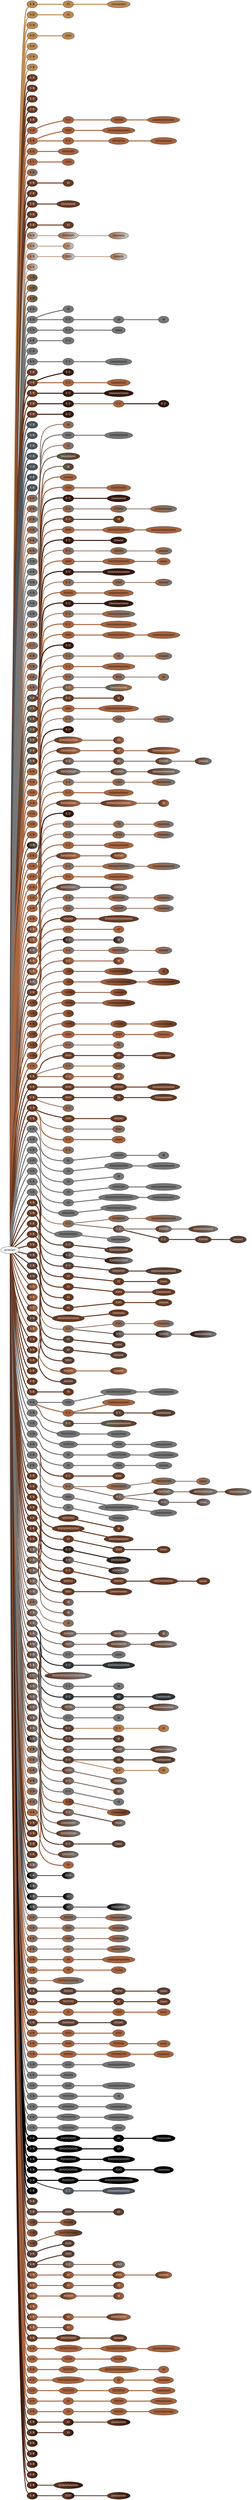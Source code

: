 graph {
 graph [rankdir=LR]
"1" [qtype="pendant_node", pendant_colors="#BB8B54", pendant_ply="S", pendant_attach="R", pendant_length="41.5", label="S R", style=filled, fillcolor="#BB8B54", fontcolor="#000000"]
"primary" -- "1" [qtype="pendant_link",penwidth=5,color="#BB8B54"]
"1:0" [qtype="knot_node", knot_value="1", knot_type="S", knot_position="10.0", knot_spin="S", label="/O", style=filled, fillcolor="#BB8B54" , fontcolor="#000000"]
"1" -- "1:0" [qtype="knot_link",penwidth=5,color="#BB8B54"]
"1:1" [qtype="knot_node", knot_value="5", knot_type="L", knot_position="17.5", knot_spin="S", label="(/o/o/o/o/o)", style=filled, fillcolor="#BB8B54" , fontcolor="#000000"]
"1:0" -- "1:1" [qtype="knot_link",penwidth=5,color="#BB8B54"]
"2" [qtype="pendant_node", pendant_colors="#BB8B54", pendant_ply="S", pendant_attach="R", pendant_length="44.0", label="S R", style=filled, fillcolor="#BB8B54", fontcolor="#000000"]
"primary" -- "2" [qtype="pendant_link",penwidth=5,color="#BB8B54"]
"2:0" [qtype="knot_node", knot_value="1", knot_type="S", knot_position="8.5", knot_spin="S", label="/O", style=filled, fillcolor="#BB8B54" , fontcolor="#000000"]
"2" -- "2:0" [qtype="knot_link",penwidth=5,color="#BB8B54"]
"3" [qtype="pendant_node", pendant_colors="#BB8B54", pendant_ply="U", pendant_attach="R", pendant_length="0.5", label="U R", style=filled, fillcolor="#BB8B54", fontcolor="#000000"]
"primary" -- "3" [qtype="pendant_link",penwidth=5,color="#BB8B54"]
"4" [qtype="pendant_node", pendant_colors="#BB8B54", pendant_ply="S", pendant_attach="R", pendant_length="45.5", label="S R", style=filled, fillcolor="#BB8B54", fontcolor="#000000"]
"primary" -- "4" [qtype="pendant_link",penwidth=5,color="#BB8B54"]
"4:0" [qtype="knot_node", knot_value="2", knot_type="S", knot_position="8.5", knot_spin="S", label="/O/O", style=filled, fillcolor="#BB8B54" , fontcolor="#000000"]
"4" -- "4:0" [qtype="knot_link",penwidth=5,color="#BB8B54"]
"5" [qtype="pendant_node", pendant_colors="#BB8B54", pendant_ply="S", pendant_attach="R", pendant_length="46.5", label="S R", style=filled, fillcolor="#BB8B54", fontcolor="#000000"]
"primary" -- "5" [qtype="pendant_link",penwidth=5,color="#BB8B54"]
"6" [qtype="pendant_node", pendant_colors="#BB8B54", pendant_ply="U", pendant_attach="R", pendant_length="0.5", label="U R", style=filled, fillcolor="#BB8B54", fontcolor="#000000"]
"primary" -- "6" [qtype="pendant_link",penwidth=5,color="#BB8B54"]
"7" [qtype="pendant_node", pendant_colors="#BB8B54", pendant_ply="S", pendant_attach="R", pendant_length="60.0", label="S R", style=filled, fillcolor="#BB8B54", fontcolor="#000000"]
"primary" -- "7" [qtype="pendant_link",penwidth=5,color="#BB8B54"]
"8" [qtype="pendant_node", pendant_colors="#673923", pendant_ply="S", pendant_attach="R", pendant_length="49.5", label="S R", style=filled, fillcolor="#673923", fontcolor="#ffffff"]
"primary" -- "8" [qtype="pendant_link",penwidth=5,color="#673923"]
"9" [qtype="pendant_node", pendant_colors="#673923", pendant_ply="S", pendant_attach="R", pendant_length="13.0", label="S R", style=filled, fillcolor="#673923", fontcolor="#ffffff"]
"primary" -- "9" [qtype="pendant_link",penwidth=5,color="#673923"]
"10" [qtype="pendant_node", pendant_colors="#673923", pendant_ply="S", pendant_attach="R", pendant_length="2.5", label="S R", style=filled, fillcolor="#673923", fontcolor="#ffffff"]
"primary" -- "10" [qtype="pendant_link",penwidth=5,color="#673923"]
"11" [qtype="pendant_node", pendant_colors="#673923", pendant_ply="S", pendant_attach="R", pendant_length="49.5", label="S R", style=filled, fillcolor="#673923", fontcolor="#ffffff"]
"primary" -- "11" [qtype="pendant_link",penwidth=5,color="#673923"]
"12" [qtype="pendant_node", pendant_colors="#673923", pendant_ply="S", pendant_attach="R", pendant_length="50.5", label="S R", style=filled, fillcolor="#673923", fontcolor="#ffffff"]
"primary" -- "12" [qtype="pendant_link",penwidth=5,color="#673923"]
"13" [qtype="pendant_node", pendant_colors="#A86540", pendant_ply="S", pendant_attach="R", pendant_length="49.0", label="S R", style=filled, fillcolor="#A86540", fontcolor="#000000"]
"primary" -- "13" [qtype="pendant_link",penwidth=5,color="#A86540"]
"13s1" [qtype="pendant_node", pendant_colors="#A86540", pendant_ply="S", pendant_attach="U", pendant_length="30.5", label="S U", style=filled, fillcolor="#A86540", fontcolor="#000000"]
"13" -- "13s1" [qtype="pendant_link",penwidth=5,color="#A86540"]
"13s1:0" [qtype="knot_node", knot_value="3", knot_type="S", knot_position="5.0", knot_spin="Z", label="\\O\\O\\O", style=filled, fillcolor="#A86540" , fontcolor="#000000"]
"13s1" -- "13s1:0" [qtype="knot_link",penwidth=5,color="#A86540"]
"13s1:1" [qtype="knot_node", knot_value="8", knot_type="L", knot_position="13.5", knot_spin="S", label="(/o/o/o/o/o/o/o/o)", style=filled, fillcolor="#A86540" , fontcolor="#000000"]
"13s1:0" -- "13s1:1" [qtype="knot_link",penwidth=5,color="#A86540"]
"14" [qtype="pendant_node", pendant_colors="#A86540", pendant_ply="S", pendant_attach="R", pendant_length="43.5", label="S R", style=filled, fillcolor="#A86540", fontcolor="#000000"]
"primary" -- "14" [qtype="pendant_link",penwidth=5,color="#A86540"]
"14:0" [qtype="knot_node", knot_value="2", knot_type="S", knot_position="8.5", knot_spin="Z", label="\\O\\O", style=filled, fillcolor="#A86540" , fontcolor="#000000"]
"14" -- "14:0" [qtype="knot_link",penwidth=5,color="#A86540"]
"14:1" [qtype="knot_node", knot_value="8", knot_type="L", knot_position="19.0", knot_spin="S", label="(/o/o/o/o/o/o/o/o)", style=filled, fillcolor="#A86540" , fontcolor="#000000"]
"14:0" -- "14:1" [qtype="knot_link",penwidth=5,color="#A86540"]
"14s1" [qtype="pendant_node", pendant_colors="#A86540", pendant_ply="S", pendant_attach="U", pendant_length="32.0", label="S U", style=filled, fillcolor="#A86540", fontcolor="#000000"]
"14" -- "14s1" [qtype="pendant_link",penwidth=5,color="#A86540"]
"14s1:0" [qtype="knot_node", knot_value="4", knot_type="S", knot_position="5.0", knot_spin="Z", label="\\O\\O\\O\\O", style=filled, fillcolor="#A86540" , fontcolor="#000000"]
"14s1" -- "14s1:0" [qtype="knot_link",penwidth=5,color="#A86540"]
"14s1:1" [qtype="knot_node", knot_value="6", knot_type="L", knot_position="14.0", knot_spin="S", label="(/o/o/o/o/o/o)", style=filled, fillcolor="#A86540" , fontcolor="#000000"]
"14s1:0" -- "14s1:1" [qtype="knot_link",penwidth=5,color="#A86540"]
"15" [qtype="pendant_node", pendant_colors="#A86540", pendant_ply="S", pendant_attach="R", pendant_length="36.5", label="S R", style=filled, fillcolor="#A86540", fontcolor="#000000"]
"primary" -- "15" [qtype="pendant_link",penwidth=5,color="#A86540"]
"15:0" [qtype="knot_node", knot_value="4", knot_type="S", knot_position="14.5", knot_spin="Z", label="\\O\\O\\O\\O", style=filled, fillcolor="#A86540" , fontcolor="#000000"]
"15" -- "15:0" [qtype="knot_link",penwidth=5,color="#A86540"]
"16" [qtype="pendant_node", pendant_colors="#A86540", pendant_ply="S", pendant_attach="V", pendant_length="38.5", label="S V", style=filled, fillcolor="#A86540", fontcolor="#000000"]
"primary" -- "16" [qtype="pendant_link",penwidth=5,color="#A86540"]
"16:0" [qtype="knot_node", knot_value="2", knot_type="S", knot_position="13.5", knot_spin="Z", label="\\O\\O", style=filled, fillcolor="#A86540" , fontcolor="#000000"]
"16" -- "16:0" [qtype="knot_link",penwidth=5,color="#A86540"]
"17" [qtype="pendant_node", pendant_colors="#A86540:#777777", pendant_ply="S", pendant_attach="R", pendant_length="44.5", label="S R", style=filled, fillcolor="#A86540:#777777", fontcolor="#000000"]
"primary" -- "17" [qtype="pendant_link",penwidth=2,color="#A86540:#777777"]
"18" [qtype="pendant_node", pendant_colors="#673923", pendant_ply="S", pendant_attach="R", pendant_length="55.0", label="S R", style=filled, fillcolor="#673923", fontcolor="#ffffff"]
"primary" -- "18" [qtype="pendant_link",penwidth=5,color="#673923"]
"18:0" [qtype="knot_node", knot_value="1", knot_type="S", knot_position="10.5", knot_spin="Z", label="\\O", style=filled, fillcolor="#673923" , fontcolor="#ffffff"]
"18" -- "18:0" [qtype="knot_link",penwidth=5,color="#673923"]
"19" [qtype="pendant_node", pendant_colors="#673923", pendant_ply="S", pendant_attach="R", pendant_length="5.5", label="S R", style=filled, fillcolor="#673923", fontcolor="#ffffff"]
"primary" -- "19" [qtype="pendant_link",penwidth=5,color="#673923"]
"20" [qtype="pendant_node", pendant_colors="#673923", pendant_ply="S", pendant_attach="R", pendant_length="52.0", label="S R", style=filled, fillcolor="#673923", fontcolor="#ffffff"]
"primary" -- "20" [qtype="pendant_link",penwidth=5,color="#673923"]
"20:0" [qtype="knot_node", knot_value="5", knot_type="L", knot_position="19.0", knot_spin="S", label="(/o/o/o/o/o)", style=filled, fillcolor="#673923" , fontcolor="#ffffff"]
"20" -- "20:0" [qtype="knot_link",penwidth=5,color="#673923"]
"21" [qtype="pendant_node", pendant_colors="#673923", pendant_ply="S", pendant_attach="R", pendant_length="55.0", label="S R", style=filled, fillcolor="#673923", fontcolor="#ffffff"]
"primary" -- "21" [qtype="pendant_link",penwidth=5,color="#673923"]
"22" [qtype="pendant_node", pendant_colors="#673923", pendant_ply="S", pendant_attach="R", pendant_length="57.0", label="S R", style=filled, fillcolor="#673923", fontcolor="#ffffff"]
"primary" -- "22" [qtype="pendant_link",penwidth=5,color="#673923"]
"22:0" [qtype="knot_node", knot_value="1", knot_type="S", knot_position="11.0", knot_spin="Z", label="\\O", style=filled, fillcolor="#673923" , fontcolor="#ffffff"]
"22" -- "22:0" [qtype="knot_link",penwidth=5,color="#673923"]
"23" [qtype="pendant_node", pendant_colors="#A86540:#C1CACA", pendant_ply="S", pendant_attach="R", pendant_length="38.5", label="S R", style=filled, fillcolor="#A86540:#C1CACA", fontcolor="#000000"]
"primary" -- "23" [qtype="pendant_link",penwidth=2,color="#A86540:#C1CACA"]
"23:0" [qtype="knot_node", knot_value="4", knot_type="S", knot_position="12.5", knot_spin="S", label="/O/O/O/O", style=filled, fillcolor="#A86540:#C1CACA" , fontcolor="#000000"]
"23" -- "23:0" [qtype="knot_link",penwidth=2,color="#A86540:#C1CACA"]
"23:1" [qtype="knot_node", knot_value="4", knot_type="L", knot_position="18.5", knot_spin="S", label="(/o/o/o/o)", style=filled, fillcolor="#A86540:#C1CACA" , fontcolor="#000000"]
"23:0" -- "23:1" [qtype="knot_link",penwidth=2,color="#A86540:#C1CACA"]
"24" [qtype="pendant_node", pendant_colors="#A86540:#C1CACA", pendant_ply="S", pendant_attach="R", pendant_length="50.0", label="S R", style=filled, fillcolor="#A86540:#C1CACA", fontcolor="#000000"]
"primary" -- "24" [qtype="pendant_link",penwidth=2,color="#A86540:#C1CACA"]
"24:0" [qtype="knot_node", knot_value="1", knot_type="S", knot_position="13.5", knot_spin="S", label="/O", style=filled, fillcolor="#A86540:#C1CACA" , fontcolor="#000000"]
"24" -- "24:0" [qtype="knot_link",penwidth=2,color="#A86540:#C1CACA"]
"25" [qtype="pendant_node", pendant_colors="#A86540:#C1CACA", pendant_ply="S", pendant_attach="R", pendant_length="42.5", label="S R", style=filled, fillcolor="#A86540:#C1CACA", fontcolor="#000000"]
"primary" -- "25" [qtype="pendant_link",penwidth=2,color="#A86540:#C1CACA"]
"25:0" [qtype="knot_node", knot_value="2", knot_type="S", knot_position="12.5", knot_spin="S", label="/O/O", style=filled, fillcolor="#A86540:#C1CACA" , fontcolor="#000000"]
"25" -- "25:0" [qtype="knot_link",penwidth=2,color="#A86540:#C1CACA"]
"25:1" [qtype="knot_node", knot_value="3", knot_type="L", knot_position="18.5", knot_spin="S", label="(/o/o/o)", style=filled, fillcolor="#A86540:#C1CACA" , fontcolor="#000000"]
"25:0" -- "25:1" [qtype="knot_link",penwidth=2,color="#A86540:#C1CACA"]
"26" [qtype="pendant_node", pendant_colors="#A86540:#C1CACA", pendant_ply="S", pendant_attach="R", pendant_length="49.0", label="S R", style=filled, fillcolor="#A86540:#C1CACA", fontcolor="#000000"]
"primary" -- "26" [qtype="pendant_link",penwidth=2,color="#A86540:#C1CACA"]
"27" [qtype="pendant_node", pendant_colors="#A86540:#575E4E", pendant_ply="S", pendant_attach="R", pendant_length="45.0", label="S R", style=filled, fillcolor="#A86540:#575E4E", fontcolor="#000000"]
"primary" -- "27" [qtype="pendant_link",penwidth=2,color="#A86540:#575E4E"]
"28" [qtype="pendant_node", pendant_colors="#A86540:#575E4E", pendant_ply="S", pendant_attach="R", pendant_length="45.0", label="S R", style=filled, fillcolor="#A86540:#575E4E", fontcolor="#000000"]
"primary" -- "28" [qtype="pendant_link",penwidth=2,color="#A86540:#575E4E"]
"29" [qtype="pendant_node", pendant_colors="#A86540:#575E4E", pendant_ply="S", pendant_attach="R", pendant_length="47.5", label="S R", style=filled, fillcolor="#A86540:#575E4E", fontcolor="#000000"]
"primary" -- "29" [qtype="pendant_link",penwidth=2,color="#A86540:#575E4E"]
"30" [qtype="pendant_node", pendant_colors="#777777", pendant_ply="S", pendant_attach="R", pendant_length="30.5", label="S R", style=filled, fillcolor="#777777", fontcolor="#000000"]
"primary" -- "30" [qtype="pendant_link",penwidth=5,color="#777777"]
"31" [qtype="pendant_node", pendant_colors="#777777", pendant_ply="S", pendant_attach="R", pendant_length="55.0", label="S R", style=filled, fillcolor="#777777", fontcolor="#000000"]
"primary" -- "31" [qtype="pendant_link",penwidth=5,color="#777777"]
"31:0" [qtype="knot_node", knot_value="1", knot_type="E", knot_position="20.0", knot_spin="Z", label="\\8", style=filled, fillcolor="#777777" , fontcolor="#000000"]
"31" -- "31:0" [qtype="knot_link",penwidth=5,color="#777777"]
"31s1" [qtype="pendant_node", pendant_colors="#777777", pendant_ply="S", pendant_attach="U", pendant_length="37.0", label="S U", style=filled, fillcolor="#777777", fontcolor="#000000"]
"31" -- "31s1" [qtype="pendant_link",penwidth=5,color="#777777"]
"31s1:0" [qtype="knot_node", knot_value="1", knot_type="S", knot_position="11.0", knot_spin="Z", label="\\O", style=filled, fillcolor="#777777" , fontcolor="#000000"]
"31s1" -- "31s1:0" [qtype="knot_link",penwidth=5,color="#777777"]
"31s1:1" [qtype="knot_node", knot_value="1", knot_type="E", knot_position="17.0", knot_spin="Z", label="\\8", style=filled, fillcolor="#777777" , fontcolor="#000000"]
"31s1:0" -- "31s1:1" [qtype="knot_link",penwidth=5,color="#777777"]
"32" [qtype="pendant_node", pendant_colors="#777777", pendant_ply="S", pendant_attach="R", pendant_length="58.5", label="S R", style=filled, fillcolor="#777777", fontcolor="#000000"]
"primary" -- "32" [qtype="pendant_link",penwidth=5,color="#777777"]
"32s1" [qtype="pendant_node", pendant_colors="#777777", pendant_ply="S", pendant_attach="U", pendant_length="39.0", label="S U", style=filled, fillcolor="#777777", fontcolor="#000000"]
"32" -- "32s1" [qtype="pendant_link",penwidth=5,color="#777777"]
"32s1:0" [qtype="knot_node", knot_value="2", knot_type="L", knot_position="16.5", knot_spin="S", label="(/o/o)", style=filled, fillcolor="#777777" , fontcolor="#000000"]
"32s1" -- "32s1:0" [qtype="knot_link",penwidth=5,color="#777777"]
"33" [qtype="pendant_node", pendant_colors="#777777", pendant_ply="S", pendant_attach="R", pendant_length="57.5", label="S R", style=filled, fillcolor="#777777", fontcolor="#000000"]
"primary" -- "33" [qtype="pendant_link",penwidth=5,color="#777777"]
"33s1" [qtype="pendant_node", pendant_colors="#777777", pendant_ply="U", pendant_attach="U", pendant_length="3.0", label="U U", style=filled, fillcolor="#777777", fontcolor="#000000"]
"33" -- "33s1" [qtype="pendant_link",penwidth=5,color="#777777"]
"34" [qtype="pendant_node", pendant_colors="#777777", pendant_ply="U", pendant_attach="R", pendant_length="1.0", label="U R", style=filled, fillcolor="#777777", fontcolor="#000000"]
"primary" -- "34" [qtype="pendant_link",penwidth=5,color="#777777"]
"35" [qtype="pendant_node", pendant_colors="#777777", pendant_ply="S", pendant_attach="R", pendant_length="57.5", label="S R", style=filled, fillcolor="#777777", fontcolor="#000000"]
"primary" -- "35" [qtype="pendant_link",penwidth=5,color="#777777"]
"35s1" [qtype="pendant_node", pendant_colors="#777777", pendant_ply="S", pendant_attach="U", pendant_length="33.0", label="S U", style=filled, fillcolor="#777777", fontcolor="#000000"]
"35" -- "35s1" [qtype="pendant_link",penwidth=5,color="#777777"]
"35s1:0" [qtype="knot_node", knot_value="6", knot_type="L", knot_position="16.5", knot_spin="S", label="(/o/o/o/o/o/o)", style=filled, fillcolor="#777777" , fontcolor="#000000"]
"35s1" -- "35s1:0" [qtype="knot_link",penwidth=5,color="#777777"]
"36" [qtype="pendant_node", pendant_colors="#673923", pendant_ply="S", pendant_attach="R", pendant_length="1.5", label="S R", style=filled, fillcolor="#673923", fontcolor="#ffffff"]
"primary" -- "36" [qtype="pendant_link",penwidth=5,color="#673923"]
"37" [qtype="pendant_node", pendant_colors="#673923", pendant_ply="S", pendant_attach="R", pendant_length="4.5", label="S R", style=filled, fillcolor="#673923", fontcolor="#ffffff"]
"primary" -- "37" [qtype="pendant_link",penwidth=5,color="#673923"]
"37s1" [qtype="pendant_node", pendant_colors="#35170C", pendant_ply="S", pendant_attach="U", pendant_length="2.5", label="S U", style=filled, fillcolor="#35170C", fontcolor="#ffffff"]
"37" -- "37s1" [qtype="pendant_link",penwidth=5,color="#35170C"]
"37s2" [qtype="pendant_node", pendant_colors="#A86540", pendant_ply="S", pendant_attach="U", pendant_length="34.0", label="S U", style=filled, fillcolor="#A86540", fontcolor="#000000"]
"37" -- "37s2" [qtype="pendant_link",penwidth=5,color="#A86540"]
"37s2:0" [qtype="knot_node", knot_value="5", knot_type="L", knot_position="16.5", knot_spin="S", label="(/o/o/o/o/o)", style=filled, fillcolor="#A86540" , fontcolor="#000000"]
"37s2" -- "37s2:0" [qtype="knot_link",penwidth=5,color="#A86540"]
"38" [qtype="pendant_node", pendant_colors="#673923", pendant_ply="S", pendant_attach="R", pendant_length="4.0", label="S R", style=filled, fillcolor="#673923", fontcolor="#ffffff"]
"primary" -- "38" [qtype="pendant_link",penwidth=5,color="#673923"]
"38s1" [qtype="pendant_node", pendant_colors="#35170C", pendant_ply="S", pendant_attach="U", pendant_length="34.0", label="S U", style=filled, fillcolor="#35170C", fontcolor="#ffffff"]
"38" -- "38s1" [qtype="pendant_link",penwidth=5,color="#35170C"]
"38s1:0" [qtype="knot_node", knot_value="7", knot_type="L", knot_position="16.0", knot_spin="S", label="(/o/o/o/o/o/o/o)", style=filled, fillcolor="#35170C" , fontcolor="#ffffff"]
"38s1" -- "38s1:0" [qtype="knot_link",penwidth=5,color="#35170C"]
"39" [qtype="pendant_node", pendant_colors="#673923", pendant_ply="S", pendant_attach="R", pendant_length="3.5", label="S R", style=filled, fillcolor="#673923", fontcolor="#ffffff"]
"primary" -- "39" [qtype="pendant_link",penwidth=5,color="#673923"]
"39s1" [qtype="pendant_node", pendant_colors="#35170C", pendant_ply="S", pendant_attach="U", pendant_length="4.5", label="S U", style=filled, fillcolor="#35170C", fontcolor="#ffffff"]
"39" -- "39s1" [qtype="pendant_link",penwidth=5,color="#35170C"]
"39s1s1" [qtype="pendant_node", pendant_colors="#A86540", pendant_ply="S", pendant_attach="U", pendant_length="6.0", label="S U", style=filled, fillcolor="#A86540", fontcolor="#000000"]
"39s1" -- "39s1s1" [qtype="pendant_link",penwidth=5,color="#A86540"]
"39s1s1s1" [qtype="pendant_node", pendant_colors="#35170C", pendant_ply="S", pendant_attach="U", pendant_length="14.0", label="S U", style=filled, fillcolor="#35170C", fontcolor="#ffffff"]
"39s1s1" -- "39s1s1s1" [qtype="pendant_link",penwidth=5,color="#35170C"]
"40" [qtype="pendant_node", pendant_colors="#673923", pendant_ply="S", pendant_attach="R", pendant_length="4.0", label="S R", style=filled, fillcolor="#673923", fontcolor="#ffffff"]
"primary" -- "40" [qtype="pendant_link",penwidth=5,color="#673923"]
"40s1" [qtype="pendant_node", pendant_colors="#35170C", pendant_ply="S", pendant_attach="U", pendant_length="6.0", label="S U", style=filled, fillcolor="#35170C", fontcolor="#ffffff"]
"40" -- "40s1" [qtype="pendant_link",penwidth=5,color="#35170C"]
"41" [qtype="pendant_node", pendant_colors="#4A545C", pendant_ply="U", pendant_attach="R", pendant_length="1.0", label="U R", style=filled, fillcolor="#4A545C", fontcolor="#ffffff"]
"primary" -- "41" [qtype="pendant_link",penwidth=5,color="#4A545C"]
"42" [qtype="pendant_node", pendant_colors="#4A545C", pendant_ply="S", pendant_attach="R", pendant_length="60.5", label="S R", style=filled, fillcolor="#4A545C", fontcolor="#ffffff"]
"primary" -- "42" [qtype="pendant_link",penwidth=5,color="#4A545C"]
"43" [qtype="pendant_node", pendant_colors="#4A545C", pendant_ply="S", pendant_attach="R", pendant_length="61.5", label="S R", style=filled, fillcolor="#4A545C", fontcolor="#ffffff"]
"primary" -- "43" [qtype="pendant_link",penwidth=5,color="#4A545C"]
"44" [qtype="pendant_node", pendant_colors="#4A545C", pendant_ply="U", pendant_attach="R", pendant_length="0.5", label="U R", style=filled, fillcolor="#4A545C", fontcolor="#ffffff"]
"primary" -- "44" [qtype="pendant_link",penwidth=5,color="#4A545C"]
"45" [qtype="pendant_node", pendant_colors="#4A545C", pendant_ply="U", pendant_attach="R", pendant_length="0.5", label="U R", style=filled, fillcolor="#4A545C", fontcolor="#ffffff"]
"primary" -- "45" [qtype="pendant_link",penwidth=5,color="#4A545C"]
"46" [qtype="pendant_node", pendant_colors="#4A545C", pendant_ply="S", pendant_attach="R", pendant_length="61.5", label="S R", style=filled, fillcolor="#4A545C", fontcolor="#ffffff"]
"primary" -- "46" [qtype="pendant_link",penwidth=5,color="#4A545C"]
"47" [qtype="pendant_node", pendant_colors="#4A545C", pendant_ply="S", pendant_attach="R", pendant_length="61.0", label="S R", style=filled, fillcolor="#4A545C", fontcolor="#ffffff"]
"primary" -- "47" [qtype="pendant_link",penwidth=5,color="#4A545C"]
"48" [qtype="pendant_node", pendant_colors="#A86540:#777777", pendant_ply="S", pendant_attach="R", pendant_length="47.0", label="S R", style=filled, fillcolor="#A86540:#777777", fontcolor="#000000"]
"primary" -- "48" [qtype="pendant_link",penwidth=2,color="#A86540:#777777"]
"48:0" [qtype="knot_node", knot_value="1", knot_type="E", knot_position="21.0", knot_spin="Z", label="\\8", style=filled, fillcolor="#A86540:#777777" , fontcolor="#000000"]
"48" -- "48:0" [qtype="knot_link",penwidth=2,color="#A86540:#777777"]
"49" [qtype="pendant_node", pendant_colors="#A86540:#777777", pendant_ply="S", pendant_attach="R", pendant_length="44.5", label="S R", style=filled, fillcolor="#A86540:#777777", fontcolor="#000000"]
"primary" -- "49" [qtype="pendant_link",penwidth=2,color="#A86540:#777777"]
"50" [qtype="pendant_node", pendant_colors="#A86540:#777777", pendant_ply="S", pendant_attach="R", pendant_length="45.0", label="S R", style=filled, fillcolor="#A86540:#777777", fontcolor="#000000"]
"primary" -- "50" [qtype="pendant_link",penwidth=2,color="#A86540:#777777"]
"51" [qtype="pendant_node", pendant_colors="#A86540:#777777", pendant_ply="S", pendant_attach="R", pendant_length="41.0", label="S R", style=filled, fillcolor="#A86540:#777777", fontcolor="#000000"]
"primary" -- "51" [qtype="pendant_link",penwidth=2,color="#A86540:#777777"]
"52" [qtype="pendant_node", pendant_colors="#A86540:#777777", pendant_ply="S", pendant_attach="R", pendant_length="47.0", label="S R", style=filled, fillcolor="#A86540:#777777", fontcolor="#000000"]
"primary" -- "52" [qtype="pendant_link",penwidth=2,color="#A86540:#777777"]
"53" [qtype="pendant_node", pendant_colors="#A86540:#777777", pendant_ply="S", pendant_attach="R", pendant_length="47.5", label="S R", style=filled, fillcolor="#A86540:#777777", fontcolor="#000000"]
"primary" -- "53" [qtype="pendant_link",penwidth=2,color="#A86540:#777777"]
"54" [qtype="pendant_node", pendant_colors="#777777", pendant_ply="S", pendant_attach="R", pendant_length="63.0", label="S R", style=filled, fillcolor="#777777", fontcolor="#000000"]
"primary" -- "54" [qtype="pendant_link",penwidth=5,color="#777777"]
"55" [qtype="pendant_node", pendant_colors="#777777", pendant_ply="S", pendant_attach="R", pendant_length="60.0", label="S R", style=filled, fillcolor="#777777", fontcolor="#000000"]
"primary" -- "55" [qtype="pendant_link",penwidth=5,color="#777777"]
"56" [qtype="pendant_node", pendant_colors="#777777", pendant_ply="S", pendant_attach="R", pendant_length="58.0", label="S R", style=filled, fillcolor="#777777", fontcolor="#000000"]
"primary" -- "56" [qtype="pendant_link",penwidth=5,color="#777777"]
"57" [qtype="pendant_node", pendant_colors="#777777", pendant_ply="S", pendant_attach="R", pendant_length="31.0", label="S R", style=filled, fillcolor="#777777", fontcolor="#000000"]
"primary" -- "57" [qtype="pendant_link",penwidth=5,color="#777777"]
"57:0" [qtype="knot_node", knot_value="2", knot_type="S", knot_position="3.0", knot_spin="Z", label="\\O\\O", style=filled, fillcolor="#777777" , fontcolor="#000000"]
"57" -- "57:0" [qtype="knot_link",penwidth=5,color="#777777"]
"57:1" [qtype="knot_node", knot_value="6", knot_type="S", knot_position="10.5", knot_spin="Z", label="\\O\\O\\O\\O\\O\\O", style=filled, fillcolor="#777777" , fontcolor="#000000"]
"57:0" -- "57:1" [qtype="knot_link",penwidth=5,color="#777777"]
"58" [qtype="pendant_node", pendant_colors="#777777", pendant_ply="S", pendant_attach="R", pendant_length="45.0", label="S R", style=filled, fillcolor="#777777", fontcolor="#000000"]
"primary" -- "58" [qtype="pendant_link",penwidth=5,color="#777777"]
"59" [qtype="pendant_node", pendant_colors="#777777", pendant_ply="S", pendant_attach="R", pendant_length="44.0", label="S R", style=filled, fillcolor="#777777", fontcolor="#000000"]
"primary" -- "59" [qtype="pendant_link",penwidth=5,color="#777777"]
"60" [qtype="pendant_node", pendant_colors="#A86540:#777777", pendant_ply="S", pendant_attach="R", pendant_length="43.0", label="S R", style=filled, fillcolor="#A86540:#777777", fontcolor="#000000"]
"primary" -- "60" [qtype="pendant_link",penwidth=2,color="#A86540:#777777"]
"60:0" [qtype="knot_node", knot_value="1", knot_type="S", knot_position="11.5", knot_spin="Z", label="\\O", style=filled, fillcolor="#A86540:#777777" , fontcolor="#000000"]
"60" -- "60:0" [qtype="knot_link",penwidth=2,color="#A86540:#777777"]
"61" [qtype="pendant_node", pendant_colors="#A86540:#777777", pendant_ply="S", pendant_attach="R", pendant_length="41.5", label="S R", style=filled, fillcolor="#A86540:#777777", fontcolor="#000000"]
"primary" -- "61" [qtype="pendant_link",penwidth=2,color="#A86540:#777777"]
"62" [qtype="pendant_node", pendant_colors="#A86540:#777777", pendant_ply="U", pendant_attach="U", pendant_length="41.5", label="U U", style=filled, fillcolor="#A86540:#777777", fontcolor="#000000"]
"primary" -- "62" [qtype="pendant_link",penwidth=2,color="#A86540:#777777"]
"63" [qtype="pendant_node", pendant_colors="#A86540:#777777", pendant_ply="S", pendant_attach="R", pendant_length="43.0", label="S R", style=filled, fillcolor="#A86540:#777777", fontcolor="#000000"]
"primary" -- "63" [qtype="pendant_link",penwidth=2,color="#A86540:#777777"]
"64" [qtype="pendant_node", pendant_colors="#A86540:#777777", pendant_ply="S", pendant_attach="R", pendant_length="40.0", label="S R", style=filled, fillcolor="#A86540:#777777", fontcolor="#000000"]
"primary" -- "64" [qtype="pendant_link",penwidth=2,color="#A86540:#777777"]
"65" [qtype="pendant_node", pendant_colors="#A86540:#777777", pendant_ply="S", pendant_attach="R", pendant_length="42.0", label="S R", style=filled, fillcolor="#A86540:#777777", fontcolor="#000000"]
"primary" -- "65" [qtype="pendant_link",penwidth=2,color="#A86540:#777777"]
"66" [qtype="pendant_node", pendant_colors="#A86540:#777777", pendant_ply="S", pendant_attach="R", pendant_length="39.0", label="S R", style=filled, fillcolor="#A86540:#777777", fontcolor="#000000"]
"primary" -- "66" [qtype="pendant_link",penwidth=2,color="#A86540:#777777"]
"67" [qtype="pendant_node", pendant_colors="#575E4E:#673923", pendant_ply="S", pendant_attach="R", pendant_length="44.0", label="S R", style=filled, fillcolor="#575E4E:#673923", fontcolor="#ffffff"]
"primary" -- "67" [qtype="pendant_link",penwidth=2,color="#575E4E:#673923"]
"67:0" [qtype="knot_node", knot_value="5", knot_type="L", knot_position="20.5", knot_spin="S", label="(/o/o/o/o/o)", style=filled, fillcolor="#575E4E:#673923" , fontcolor="#ffffff"]
"67" -- "67:0" [qtype="knot_link",penwidth=2,color="#575E4E:#673923"]
"68" [qtype="pendant_node", pendant_colors="#575E4E:#673923", pendant_ply="S", pendant_attach="R", pendant_length="49.0", label="S R", style=filled, fillcolor="#575E4E:#673923", fontcolor="#ffffff"]
"primary" -- "68" [qtype="pendant_link",penwidth=2,color="#575E4E:#673923"]
"69" [qtype="pendant_node", pendant_colors="#575E4E:#673923", pendant_ply="S", pendant_attach="R", pendant_length="48.5", label="S R", style=filled, fillcolor="#575E4E:#673923", fontcolor="#ffffff"]
"primary" -- "69" [qtype="pendant_link",penwidth=2,color="#575E4E:#673923"]
"70" [qtype="pendant_node", pendant_colors="#575E4E:#673923", pendant_ply="S", pendant_attach="R", pendant_length="51.5", label="S R", style=filled, fillcolor="#575E4E:#673923", fontcolor="#ffffff"]
"primary" -- "70" [qtype="pendant_link",penwidth=2,color="#575E4E:#673923"]
"71" [qtype="pendant_node", pendant_colors="#575E4E:#673923", pendant_ply="S", pendant_attach="R", pendant_length="48.0", label="S R", style=filled, fillcolor="#575E4E:#673923", fontcolor="#ffffff"]
"primary" -- "71" [qtype="pendant_link",penwidth=2,color="#575E4E:#673923"]
"71:0" [qtype="knot_node", knot_value="1", knot_type="E", knot_position="19.5", knot_spin="Z", label="\\8", style=filled, fillcolor="#575E4E:#673923" , fontcolor="#ffffff"]
"71" -- "71:0" [qtype="knot_link",penwidth=2,color="#575E4E:#673923"]
"72" [qtype="pendant_node", pendant_colors="#575E4E:#673923", pendant_ply="S", pendant_attach="R", pendant_length="49.0", label="S R", style=filled, fillcolor="#575E4E:#673923", fontcolor="#ffffff"]
"primary" -- "72" [qtype="pendant_link",penwidth=2,color="#575E4E:#673923"]
"73" [qtype="pendant_node", pendant_colors="#575E4E:#673923", pendant_ply="S", pendant_attach="R", pendant_length="49.0", label="S R", style=filled, fillcolor="#575E4E:#673923", fontcolor="#ffffff"]
"primary" -- "73" [qtype="pendant_link",penwidth=2,color="#575E4E:#673923"]
"74" [qtype="pendant_node", pendant_colors="#A86540", pendant_ply="S", pendant_attach="R", pendant_length="52.0", label="S R", style=filled, fillcolor="#A86540", fontcolor="#000000"]
"primary" -- "74" [qtype="pendant_link",penwidth=5,color="#A86540"]
"75" [qtype="pendant_node", pendant_colors="#A86540", pendant_ply="S", pendant_attach="R", pendant_length="53.5", label="S R", style=filled, fillcolor="#A86540", fontcolor="#000000"]
"primary" -- "75" [qtype="pendant_link",penwidth=5,color="#A86540"]
"76" [qtype="pendant_node", pendant_colors="#A86540", pendant_ply="S", pendant_attach="R", pendant_length="41.0", label="S R", style=filled, fillcolor="#A86540", fontcolor="#000000"]
"primary" -- "76" [qtype="pendant_link",penwidth=5,color="#A86540"]
"77" [qtype="pendant_node", pendant_colors="#A86540", pendant_ply="S", pendant_attach="R", pendant_length="38.0", label="S R", style=filled, fillcolor="#A86540", fontcolor="#000000"]
"primary" -- "77" [qtype="pendant_link",penwidth=5,color="#A86540"]
"77:0" [qtype="knot_node", knot_value="3", knot_type="L", knot_position="19.5", knot_spin="S", label="(/o/o/o)", style=filled, fillcolor="#A86540" , fontcolor="#000000"]
"77" -- "77:0" [qtype="knot_link",penwidth=5,color="#A86540"]
"78" [qtype="pendant_node", pendant_colors="#A86540", pendant_ply="S", pendant_attach="R", pendant_length="39.0", label="S R", style=filled, fillcolor="#A86540", fontcolor="#000000"]
"primary" -- "78" [qtype="pendant_link",penwidth=5,color="#A86540"]
"79" [qtype="pendant_node", pendant_colors="#A86540", pendant_ply="S", pendant_attach="R", pendant_length="39.0", label="S R", style=filled, fillcolor="#A86540", fontcolor="#000000"]
"primary" -- "79" [qtype="pendant_link",penwidth=5,color="#A86540"]
"80" [qtype="pendant_node", pendant_colors="#A86540", pendant_ply="S", pendant_attach="R", pendant_length="41.0", label="S R", style=filled, fillcolor="#A86540", fontcolor="#000000"]
"primary" -- "80" [qtype="pendant_link",penwidth=5,color="#A86540"]
"81" [qtype="pendant_node", pendant_colors="#35170C:#575E4E", pendant_ply="S", pendant_attach="R", pendant_length="16.0", label="S R", style=filled, fillcolor="#35170C:#575E4E", fontcolor="#ffffff"]
"primary" -- "81" [qtype="pendant_link",penwidth=2,color="#35170C:#575E4E"]
"82" [qtype="pendant_node", pendant_colors="#A86540", pendant_ply="S", pendant_attach="R", pendant_length="40.5", label="S R", style=filled, fillcolor="#A86540", fontcolor="#000000"]
"primary" -- "82" [qtype="pendant_link",penwidth=5,color="#A86540"]
"82:0" [qtype="knot_node", knot_value="2", knot_type="S", knot_position="5.0", knot_spin="Z", label="\\O\\O", style=filled, fillcolor="#A86540" , fontcolor="#000000"]
"82" -- "82:0" [qtype="knot_link",penwidth=5,color="#A86540"]
"82:1" [qtype="knot_node", knot_value="5", knot_type="S", knot_position="11.5", knot_spin="Z", label="\\O\\O\\O\\O\\O", style=filled, fillcolor="#A86540" , fontcolor="#000000"]
"82:0" -- "82:1" [qtype="knot_link",penwidth=5,color="#A86540"]
"82s1" [qtype="pendant_node", pendant_colors="#35170C", pendant_ply="S", pendant_attach="U", pendant_length="20.5", label="S U", style=filled, fillcolor="#35170C", fontcolor="#ffffff"]
"82" -- "82s1" [qtype="pendant_link",penwidth=5,color="#35170C"]
"82s1:0" [qtype="knot_node", knot_value="5", knot_type="L", knot_position="10.5", knot_spin="S", label="(/o/o/o/o/o)", style=filled, fillcolor="#35170C" , fontcolor="#ffffff"]
"82s1" -- "82s1:0" [qtype="knot_link",penwidth=5,color="#35170C"]
"82s2" [qtype="pendant_node", pendant_colors="#A86540:#777777", pendant_ply="S", pendant_attach="U", pendant_length="32.0", label="S U", style=filled, fillcolor="#A86540:#777777", fontcolor="#000000"]
"82" -- "82s2" [qtype="pendant_link",penwidth=2,color="#A86540:#777777"]
"82s2:0" [qtype="knot_node", knot_value="3", knot_type="S", knot_position="2.5", knot_spin="Z", label="\\O\\O\\O", style=filled, fillcolor="#A86540:#777777" , fontcolor="#000000"]
"82s2" -- "82s2:0" [qtype="knot_link",penwidth=2,color="#A86540:#777777"]
"82s2:1" [qtype="knot_node", knot_value="6", knot_type="L", knot_position="19.5", knot_spin="S", label="(/o/o/o/o/o/o)", style=filled, fillcolor="#A86540:#777777" , fontcolor="#000000"]
"82s2:0" -- "82s2:1" [qtype="knot_link",penwidth=2,color="#A86540:#777777"]
"82s3" [qtype="pendant_node", pendant_colors="#673923", pendant_ply="S", pendant_attach="U", pendant_length="30.0", label="S U", style=filled, fillcolor="#673923", fontcolor="#ffffff"]
"82" -- "82s3" [qtype="pendant_link",penwidth=5,color="#673923"]
"82s3:0" [qtype="knot_node", knot_value="1", knot_type="E", knot_position="9.0", knot_spin="U", label="?8", style=filled, fillcolor="#673923" , fontcolor="#ffffff"]
"82s3" -- "82s3:0" [qtype="knot_link",penwidth=5,color="#673923"]
"83" [qtype="pendant_node", pendant_colors="#A86540", pendant_ply="S", pendant_attach="R", pendant_length="34.5", label="S R", style=filled, fillcolor="#A86540", fontcolor="#000000"]
"primary" -- "83" [qtype="pendant_link",penwidth=5,color="#A86540"]
"83:0" [qtype="knot_node", knot_value="2", knot_type="S", knot_position="5.0", knot_spin="S", label="/O/O", style=filled, fillcolor="#A86540" , fontcolor="#000000"]
"83" -- "83:0" [qtype="knot_link",penwidth=5,color="#A86540"]
"83:1" [qtype="knot_node", knot_value="7", knot_type="S", knot_position="11.5", knot_spin="S", label="/O/O/O/O/O/O/O", style=filled, fillcolor="#A86540" , fontcolor="#000000"]
"83:0" -- "83:1" [qtype="knot_link",penwidth=5,color="#A86540"]
"83:2" [qtype="knot_node", knot_value="9", knot_type="L", knot_position="19.5", knot_spin="S", label="(/o/o/o/o/o/o/o/o/o)", style=filled, fillcolor="#A86540" , fontcolor="#000000"]
"83:1" -- "83:2" [qtype="knot_link",penwidth=5,color="#A86540"]
"83s1" [qtype="pendant_node", pendant_colors="#35170C", pendant_ply="S", pendant_attach="U", pendant_length="23.5", label="S U", style=filled, fillcolor="#35170C", fontcolor="#ffffff"]
"83" -- "83s1" [qtype="pendant_link",penwidth=5,color="#35170C"]
"83s1:0" [qtype="knot_node", knot_value="3", knot_type="L", knot_position="11.5", knot_spin="S", label="(/o/o/o)", style=filled, fillcolor="#35170C" , fontcolor="#ffffff"]
"83s1" -- "83s1:0" [qtype="knot_link",penwidth=5,color="#35170C"]
"83s2" [qtype="pendant_node", pendant_colors="#A86540:#777777", pendant_ply="S", pendant_attach="U", pendant_length="35.5", label="S U", style=filled, fillcolor="#A86540:#777777", fontcolor="#000000"]
"83" -- "83s2" [qtype="pendant_link",penwidth=2,color="#A86540:#777777"]
"83s2:0" [qtype="knot_node", knot_value="3", knot_type="S", knot_position="2.5", knot_spin="Z", label="\\O\\O\\O", style=filled, fillcolor="#A86540:#777777" , fontcolor="#000000"]
"83s2" -- "83s2:0" [qtype="knot_link",penwidth=2,color="#A86540:#777777"]
"83s2:1" [qtype="knot_node", knot_value="3", knot_type="L", knot_position="10.5", knot_spin="S", label="(/o/o/o)", style=filled, fillcolor="#A86540:#777777" , fontcolor="#000000"]
"83s2:0" -- "83s2:1" [qtype="knot_link",penwidth=2,color="#A86540:#777777"]
"84" [qtype="pendant_node", pendant_colors="#A86540", pendant_ply="S", pendant_attach="R", pendant_length="36.5", label="S R", style=filled, fillcolor="#A86540", fontcolor="#000000"]
"primary" -- "84" [qtype="pendant_link",penwidth=5,color="#A86540"]
"84:0" [qtype="knot_node", knot_value="2", knot_type="S", knot_position="5.5", knot_spin="S", label="/O/O", style=filled, fillcolor="#A86540" , fontcolor="#000000"]
"84" -- "84:0" [qtype="knot_link",penwidth=5,color="#A86540"]
"84:1" [qtype="knot_node", knot_value="7", knot_type="S", knot_position="12.0", knot_spin="S", label="/O/O/O/O/O/O/O", style=filled, fillcolor="#A86540" , fontcolor="#000000"]
"84:0" -- "84:1" [qtype="knot_link",penwidth=5,color="#A86540"]
"84:2" [qtype="knot_node", knot_value="2", knot_type="L", knot_position="20.0", knot_spin="S", label="(/o/o)", style=filled, fillcolor="#A86540" , fontcolor="#000000"]
"84:1" -- "84:2" [qtype="knot_link",penwidth=5,color="#A86540"]
"84s1" [qtype="pendant_node", pendant_colors="#35170C", pendant_ply="S", pendant_attach="U", pendant_length="32.0", label="S U", style=filled, fillcolor="#35170C", fontcolor="#ffffff"]
"84" -- "84s1" [qtype="pendant_link",penwidth=5,color="#35170C"]
"84s1:0" [qtype="knot_node", knot_value="8", knot_type="L", knot_position="11.5", knot_spin="S", label="(/o/o/o/o/o/o/o/o)", style=filled, fillcolor="#35170C" , fontcolor="#ffffff"]
"84s1" -- "84s1:0" [qtype="knot_link",penwidth=5,color="#35170C"]
"84s2" [qtype="pendant_node", pendant_colors="#A86540:#777777", pendant_ply="S", pendant_attach="U", pendant_length="39.5", label="S U", style=filled, fillcolor="#A86540:#777777", fontcolor="#000000"]
"84" -- "84s2" [qtype="pendant_link",penwidth=2,color="#A86540:#777777"]
"84s2:0" [qtype="knot_node", knot_value="2", knot_type="S", knot_position="2.0", knot_spin="Z", label="\\O\\O", style=filled, fillcolor="#A86540:#777777" , fontcolor="#000000"]
"84s2" -- "84s2:0" [qtype="knot_link",penwidth=2,color="#A86540:#777777"]
"84s2:1" [qtype="knot_node", knot_value="3", knot_type="L", knot_position="11.0", knot_spin="Z", label="(\\o\\o\\o)", style=filled, fillcolor="#A86540:#777777" , fontcolor="#000000"]
"84s2:0" -- "84s2:1" [qtype="knot_link",penwidth=2,color="#A86540:#777777"]
"85" [qtype="pendant_node", pendant_colors="#A86540", pendant_ply="S", pendant_attach="R", pendant_length="36.0", label="S R", style=filled, fillcolor="#A86540", fontcolor="#000000"]
"primary" -- "85" [qtype="pendant_link",penwidth=5,color="#A86540"]
"85:0" [qtype="knot_node", knot_value="3", knot_type="S", knot_position="5.5", knot_spin="S", label="/O/O/O", style=filled, fillcolor="#A86540" , fontcolor="#000000"]
"85" -- "85:0" [qtype="knot_link",penwidth=5,color="#A86540"]
"85:1" [qtype="knot_node", knot_value="7", knot_type="L", knot_position="20.5", knot_spin="S", label="(/o/o/o/o/o/o/o)", style=filled, fillcolor="#A86540" , fontcolor="#000000"]
"85:0" -- "85:1" [qtype="knot_link",penwidth=5,color="#A86540"]
"85s1" [qtype="pendant_node", pendant_colors="#35170C", pendant_ply="S", pendant_attach="U", pendant_length="33.5", label="S U", style=filled, fillcolor="#35170C", fontcolor="#ffffff"]
"85" -- "85s1" [qtype="pendant_link",penwidth=5,color="#35170C"]
"85s1:0" [qtype="knot_node", knot_value="7", knot_type="L", knot_position="11.5", knot_spin="S", label="(/o/o/o/o/o/o/o)", style=filled, fillcolor="#35170C" , fontcolor="#ffffff"]
"85s1" -- "85s1:0" [qtype="knot_link",penwidth=5,color="#35170C"]
"85s2" [qtype="pendant_node", pendant_colors="#A86540:#777777", pendant_ply="S", pendant_attach="U", pendant_length="23.0", label="S U", style=filled, fillcolor="#A86540:#777777", fontcolor="#000000"]
"85" -- "85s2" [qtype="pendant_link",penwidth=2,color="#A86540:#777777"]
"85s2:0" [qtype="knot_node", knot_value="8", knot_type="L", knot_position="11.0", knot_spin="S", label="(/o/o/o/o/o/o/o/o)", style=filled, fillcolor="#A86540:#777777" , fontcolor="#000000"]
"85s2" -- "85s2:0" [qtype="knot_link",penwidth=2,color="#A86540:#777777"]
"85s3" [qtype="pendant_node", pendant_colors="#A86540", pendant_ply="S", pendant_attach="U", pendant_length="30.5", label="S U", style=filled, fillcolor="#A86540", fontcolor="#000000"]
"85" -- "85s3" [qtype="pendant_link",penwidth=5,color="#A86540"]
"85s3:0" [qtype="knot_node", knot_value="9", knot_type="L", knot_position="10.5", knot_spin="S", label="(/o/o/o/o/o/o/o/o/o)", style=filled, fillcolor="#A86540" , fontcolor="#000000"]
"85s3" -- "85s3:0" [qtype="knot_link",penwidth=5,color="#A86540"]
"86" [qtype="pendant_node", pendant_colors="#A86540", pendant_ply="S", pendant_attach="R", pendant_length="35.0", label="S R", style=filled, fillcolor="#A86540", fontcolor="#000000"]
"primary" -- "86" [qtype="pendant_link",penwidth=5,color="#A86540"]
"86:0" [qtype="knot_node", knot_value="2", knot_type="S", knot_position="5.5", knot_spin="S", label="/O/O", style=filled, fillcolor="#A86540" , fontcolor="#000000"]
"86" -- "86:0" [qtype="knot_link",penwidth=5,color="#A86540"]
"86:1" [qtype="knot_node", knot_value="7", knot_type="S", knot_position="13.0", knot_spin="S", label="/O/O/O/O/O/O/O", style=filled, fillcolor="#A86540" , fontcolor="#000000"]
"86:0" -- "86:1" [qtype="knot_link",penwidth=5,color="#A86540"]
"86:2" [qtype="knot_node", knot_value="8", knot_type="L", knot_position="20.5", knot_spin="S", label="(/o/o/o/o/o/o/o/o)", style=filled, fillcolor="#A86540" , fontcolor="#000000"]
"86:1" -- "86:2" [qtype="knot_link",penwidth=5,color="#A86540"]
"86s1" [qtype="pendant_node", pendant_colors="#35170C", pendant_ply="S", pendant_attach="U", pendant_length="4.5", label="S U", style=filled, fillcolor="#35170C", fontcolor="#ffffff"]
"86" -- "86s1" [qtype="pendant_link",penwidth=5,color="#35170C"]
"86s2" [qtype="pendant_node", pendant_colors="#A86540:#777777", pendant_ply="S", pendant_attach="U", pendant_length="38.5", label="S U", style=filled, fillcolor="#A86540:#777777", fontcolor="#000000"]
"86" -- "86s2" [qtype="pendant_link",penwidth=2,color="#A86540:#777777"]
"86s2:0" [qtype="knot_node", knot_value="1", knot_type="S", knot_position="4.5", knot_spin="Z", label="\\O", style=filled, fillcolor="#A86540:#777777" , fontcolor="#000000"]
"86s2" -- "86s2:0" [qtype="knot_link",penwidth=2,color="#A86540:#777777"]
"86s2:1" [qtype="knot_node", knot_value="3", knot_type="L", knot_position="12.5", knot_spin="S", label="(/o/o/o)", style=filled, fillcolor="#A86540:#777777" , fontcolor="#000000"]
"86s2:0" -- "86s2:1" [qtype="knot_link",penwidth=2,color="#A86540:#777777"]
"86s3" [qtype="pendant_node", pendant_colors="#A86540", pendant_ply="S", pendant_attach="U", pendant_length="33.0", label="S U", style=filled, fillcolor="#A86540", fontcolor="#000000"]
"86" -- "86s3" [qtype="pendant_link",penwidth=5,color="#A86540"]
"86s3:0" [qtype="knot_node", knot_value="8", knot_type="L", knot_position="12.0", knot_spin="S", label="(/o/o/o/o/o/o/o/o)", style=filled, fillcolor="#A86540" , fontcolor="#000000"]
"86s3" -- "86s3:0" [qtype="knot_link",penwidth=5,color="#A86540"]
"86s4" [qtype="pendant_node", pendant_colors="#A86540:#777777", pendant_ply="S", pendant_attach="U", pendant_length="48.5", label="S U", style=filled, fillcolor="#A86540:#777777", fontcolor="#000000"]
"86" -- "86s4" [qtype="pendant_link",penwidth=2,color="#A86540:#777777"]
"86s4:0" [qtype="knot_node", knot_value="2", knot_type="S", knot_position="4.0", knot_spin="Z", label="\\O\\O", style=filled, fillcolor="#A86540:#777777" , fontcolor="#000000"]
"86s4" -- "86s4:0" [qtype="knot_link",penwidth=2,color="#A86540:#777777"]
"86s4:1" [qtype="knot_node", knot_value="1", knot_type="E", knot_position="11.5", knot_spin="Z", label="\\8", style=filled, fillcolor="#A86540:#777777" , fontcolor="#000000"]
"86s4:0" -- "86s4:1" [qtype="knot_link",penwidth=2,color="#A86540:#777777"]
"86s5" [qtype="pendant_node", pendant_colors="#575E4E:#A86540", pendant_ply="S", pendant_attach="U", pendant_length="33.5", label="S U", style=filled, fillcolor="#575E4E:#A86540", fontcolor="#ffffff"]
"86" -- "86s5" [qtype="pendant_link",penwidth=2,color="#575E4E:#A86540"]
"86s5:0" [qtype="knot_node", knot_value="6", knot_type="L", knot_position="11.0", knot_spin="S", label="(/o/o/o/o/o/o)", style=filled, fillcolor="#575E4E:#A86540" , fontcolor="#ffffff"]
"86s5" -- "86s5:0" [qtype="knot_link",penwidth=2,color="#575E4E:#A86540"]
"86s6" [qtype="pendant_node", pendant_colors="#673923", pendant_ply="S", pendant_attach="U", pendant_length="34.5", label="S U", style=filled, fillcolor="#673923", fontcolor="#ffffff"]
"86" -- "86s6" [qtype="pendant_link",penwidth=5,color="#673923"]
"86s6:0" [qtype="knot_node", knot_value="1", knot_type="E", knot_position="11.0", knot_spin="Z", label="\\8", style=filled, fillcolor="#673923" , fontcolor="#ffffff"]
"86s6" -- "86s6:0" [qtype="knot_link",penwidth=5,color="#673923"]
"87" [qtype="pendant_node", pendant_colors="#A86540", pendant_ply="S", pendant_attach="R", pendant_length="40.0", label="S R", style=filled, fillcolor="#A86540", fontcolor="#000000"]
"primary" -- "87" [qtype="pendant_link",penwidth=5,color="#A86540"]
"87:0" [qtype="knot_node", knot_value="2", knot_type="S", knot_position="6.0", knot_spin="S", label="/O/O", style=filled, fillcolor="#A86540" , fontcolor="#000000"]
"87" -- "87:0" [qtype="knot_link",penwidth=5,color="#A86540"]
"87:1" [qtype="knot_node", knot_value="9", knot_type="S", knot_position="12.5", knot_spin="S", label="/O/O/O/O/O/O/O/O/O", style=filled, fillcolor="#A86540" , fontcolor="#000000"]
"87:0" -- "87:1" [qtype="knot_link",penwidth=5,color="#A86540"]
"87s1" [qtype="pendant_node", pendant_colors="#A86540:#777777", pendant_ply="S", pendant_attach="U", pendant_length="18.5", label="S U", style=filled, fillcolor="#A86540:#777777", fontcolor="#000000"]
"87" -- "87s1" [qtype="pendant_link",penwidth=2,color="#A86540:#777777"]
"87s1:0" [qtype="knot_node", knot_value="2", knot_type="S", knot_position="3.0", knot_spin="S", label="/O/O", style=filled, fillcolor="#A86540:#777777" , fontcolor="#000000"]
"87s1" -- "87s1:0" [qtype="knot_link",penwidth=2,color="#A86540:#777777"]
"87s1:1" [qtype="knot_node", knot_value="4", knot_type="L", knot_position="10.0", knot_spin="S", label="(/o/o/o/o)", style=filled, fillcolor="#A86540:#777777" , fontcolor="#000000"]
"87s1:0" -- "87s1:1" [qtype="knot_link",penwidth=2,color="#A86540:#777777"]
"87s2" [qtype="pendant_node", pendant_colors="#35170C", pendant_ply="S", pendant_attach="U", pendant_length="3.5", label="S U", style=filled, fillcolor="#35170C", fontcolor="#ffffff"]
"87" -- "87s2" [qtype="pendant_link",penwidth=5,color="#35170C"]
"88" [qtype="pendant_node", pendant_colors="#A86540", pendant_ply="S", pendant_attach="R", pendant_length="50.0", label="S R", style=filled, fillcolor="#A86540", fontcolor="#000000"]
"primary" -- "88" [qtype="pendant_link",penwidth=5,color="#A86540"]
"89" [qtype="pendant_node", pendant_colors="#673923:#A86540", pendant_ply="S", pendant_attach="R", pendant_length="46.0", label="S R", style=filled, fillcolor="#673923:#A86540", fontcolor="#ffffff"]
"primary" -- "89" [qtype="pendant_link",penwidth=2,color="#673923:#A86540"]
"89:0" [qtype="knot_node", knot_value="6", knot_type="S", knot_position="5.5", knot_spin="S", label="/O/O/O/O/O/O", style=filled, fillcolor="#673923:#A86540" , fontcolor="#ffffff"]
"89" -- "89:0" [qtype="knot_link",penwidth=2,color="#673923:#A86540"]
"89:1" [qtype="knot_node", knot_value="1", knot_type="S", knot_position="12.0", knot_spin="S", label="/O", style=filled, fillcolor="#673923:#A86540" , fontcolor="#ffffff"]
"89:0" -- "89:1" [qtype="knot_link",penwidth=2,color="#673923:#A86540"]
"90" [qtype="pendant_node", pendant_colors="#673923:#A86540", pendant_ply="S", pendant_attach="R", pendant_length="35.0", label="S R", style=filled, fillcolor="#673923:#A86540", fontcolor="#ffffff"]
"primary" -- "90" [qtype="pendant_link",penwidth=2,color="#673923:#A86540"]
"90:0" [qtype="knot_node", knot_value="5", knot_type="S", knot_position="6.5", knot_spin="S", label="/O/O/O/O/O", style=filled, fillcolor="#673923:#A86540" , fontcolor="#ffffff"]
"90" -- "90:0" [qtype="knot_link",penwidth=2,color="#673923:#A86540"]
"90:1" [qtype="knot_node", knot_value="1", knot_type="S", knot_position="12.0", knot_spin="S", label="/O", style=filled, fillcolor="#673923:#A86540" , fontcolor="#ffffff"]
"90:0" -- "90:1" [qtype="knot_link",penwidth=2,color="#673923:#A86540"]
"90:2" [qtype="knot_node", knot_value="8", knot_type="L", knot_position="20.0", knot_spin="S", label="(/o/o/o/o/o/o/o/o)", style=filled, fillcolor="#673923:#A86540" , fontcolor="#ffffff"]
"90:1" -- "90:2" [qtype="knot_link",penwidth=2,color="#673923:#A86540"]
"90s1" [qtype="pendant_node", pendant_colors="#673923:#777777", pendant_ply="S", pendant_attach="U", pendant_length="17.5", label="S U", style=filled, fillcolor="#673923:#777777", fontcolor="#ffffff"]
"90" -- "90s1" [qtype="pendant_link",penwidth=2,color="#673923:#777777"]
"90s1:0" [qtype="knot_node", knot_value="1", knot_type="S", knot_position="0.5", knot_spin="Z", label="\\O", style=filled, fillcolor="#673923:#777777" , fontcolor="#ffffff"]
"90s1" -- "90s1:0" [qtype="knot_link",penwidth=2,color="#673923:#777777"]
"90s1:1" [qtype="knot_node", knot_value="3", knot_type="S", knot_position="5.5", knot_spin="Z", label="\\O\\O\\O", style=filled, fillcolor="#673923:#777777" , fontcolor="#ffffff"]
"90s1:0" -- "90s1:1" [qtype="knot_link",penwidth=2,color="#673923:#777777"]
"90s1:2" [qtype="knot_node", knot_value="3", knot_type="L", knot_position="11.0", knot_spin="S", label="(/o/o/o)", style=filled, fillcolor="#673923:#777777" , fontcolor="#ffffff"]
"90s1:1" -- "90s1:2" [qtype="knot_link",penwidth=2,color="#673923:#777777"]
"91" [qtype="pendant_node", pendant_colors="#673923:#777777", pendant_ply="S", pendant_attach="R", pendant_length="29.0", label="S R", style=filled, fillcolor="#673923:#777777", fontcolor="#ffffff"]
"primary" -- "91" [qtype="pendant_link",penwidth=2,color="#673923:#777777"]
"91:0" [qtype="knot_node", knot_value="5", knot_type="S", knot_position="7.0", knot_spin="S", label="/O/O/O/O/O", style=filled, fillcolor="#673923:#777777" , fontcolor="#ffffff"]
"91" -- "91:0" [qtype="knot_link",penwidth=2,color="#673923:#777777"]
"91:1" [qtype="knot_node", knot_value="3", knot_type="S", knot_position="12.5", knot_spin="S", label="/O/O/O", style=filled, fillcolor="#673923:#777777" , fontcolor="#ffffff"]
"91:0" -- "91:1" [qtype="knot_link",penwidth=2,color="#673923:#777777"]
"91:2" [qtype="knot_node", knot_value="8", knot_type="L", knot_position="20.0", knot_spin="S", label="(/o/o/o/o/o/o/o/o)", style=filled, fillcolor="#673923:#777777" , fontcolor="#ffffff"]
"91:1" -- "91:2" [qtype="knot_link",penwidth=2,color="#673923:#777777"]
"91s1" [qtype="pendant_node", pendant_colors="#A86540:#777777", pendant_ply="S", pendant_attach="U", pendant_length="36.0", label="S U", style=filled, fillcolor="#A86540:#777777", fontcolor="#000000"]
"91" -- "91s1" [qtype="pendant_link",penwidth=2,color="#A86540:#777777"]
"91s1:0" [qtype="knot_node", knot_value="2", knot_type="S", knot_position="2.5", knot_spin="Z", label="\\O\\O", style=filled, fillcolor="#A86540:#777777" , fontcolor="#000000"]
"91s1" -- "91s1:0" [qtype="knot_link",penwidth=2,color="#A86540:#777777"]
"91s1:1" [qtype="knot_node", knot_value="5", knot_type="L", knot_position="9.5", knot_spin="S", label="(/o/o/o/o/o)", style=filled, fillcolor="#A86540:#777777" , fontcolor="#000000"]
"91s1:0" -- "91s1:1" [qtype="knot_link",penwidth=2,color="#A86540:#777777"]
"91s2" [qtype="pendant_node", pendant_colors="#A86540", pendant_ply="S", pendant_attach="U", pendant_length="34.0", label="S U", style=filled, fillcolor="#A86540", fontcolor="#000000"]
"91" -- "91s2" [qtype="pendant_link",penwidth=5,color="#A86540"]
"91s2:0" [qtype="knot_node", knot_value="7", knot_type="L", knot_position="9.0", knot_spin="S", label="(/o/o/o/o/o/o/o)", style=filled, fillcolor="#A86540" , fontcolor="#000000"]
"91s2" -- "91s2:0" [qtype="knot_link",penwidth=5,color="#A86540"]
"92" [qtype="pendant_node", pendant_colors="#673923:#A86540", pendant_ply="S", pendant_attach="R", pendant_length="33.5", label="S R", style=filled, fillcolor="#673923:#A86540", fontcolor="#ffffff"]
"primary" -- "92" [qtype="pendant_link",penwidth=2,color="#673923:#A86540"]
"92:0" [qtype="knot_node", knot_value="5", knot_type="S", knot_position="7.5", knot_spin="S", label="/O/O/O/O/O", style=filled, fillcolor="#673923:#A86540" , fontcolor="#ffffff"]
"92" -- "92:0" [qtype="knot_link",penwidth=2,color="#673923:#A86540"]
"92:1" [qtype="knot_node", knot_value="8", knot_type="S", knot_position="13.5", knot_spin="S", label="/O/O/O/O/O/O/O/O", style=filled, fillcolor="#673923:#A86540" , fontcolor="#ffffff"]
"92:0" -- "92:1" [qtype="knot_link",penwidth=2,color="#673923:#A86540"]
"92:2" [qtype="knot_node", knot_value="1", knot_type="E", knot_position="21.0", knot_spin="Z", label="\\8", style=filled, fillcolor="#673923:#A86540" , fontcolor="#ffffff"]
"92:1" -- "92:2" [qtype="knot_link",penwidth=2,color="#673923:#A86540"]
"92s1" [qtype="pendant_node", pendant_colors="#35170C", pendant_ply="S", pendant_attach="U", pendant_length="0.5", label="S U", style=filled, fillcolor="#35170C", fontcolor="#ffffff"]
"92" -- "92s1" [qtype="pendant_link",penwidth=5,color="#35170C"]
"92s2" [qtype="pendant_node", pendant_colors="#A86540:#777777", pendant_ply="S", pendant_attach="U", pendant_length="39.5", label="S U", style=filled, fillcolor="#A86540:#777777", fontcolor="#000000"]
"92" -- "92s2" [qtype="pendant_link",penwidth=2,color="#A86540:#777777"]
"92s2:0" [qtype="knot_node", knot_value="1", knot_type="S", knot_position="2.5", knot_spin="U", label="?O", style=filled, fillcolor="#A86540:#777777" , fontcolor="#000000"]
"92s2" -- "92s2:0" [qtype="knot_link",penwidth=2,color="#A86540:#777777"]
"92s2:1" [qtype="knot_node", knot_value="4", knot_type="L", knot_position="10.5", knot_spin="S", label="(/o/o/o/o)", style=filled, fillcolor="#A86540:#777777" , fontcolor="#000000"]
"92s2:0" -- "92s2:1" [qtype="knot_link",penwidth=2,color="#A86540:#777777"]
"92s3" [qtype="pendant_node", pendant_colors="#A86540:#777777", pendant_ply="S", pendant_attach="U", pendant_length="36.5", label="S U", style=filled, fillcolor="#A86540:#777777", fontcolor="#000000"]
"92" -- "92s3" [qtype="pendant_link",penwidth=2,color="#A86540:#777777"]
"92s3:0" [qtype="knot_node", knot_value="2", knot_type="S", knot_position="2.0", knot_spin="Z", label="\\O\\O", style=filled, fillcolor="#A86540:#777777" , fontcolor="#000000"]
"92s3" -- "92s3:0" [qtype="knot_link",penwidth=2,color="#A86540:#777777"]
"92s3:1" [qtype="knot_node", knot_value="4", knot_type="L", knot_position="9.0", knot_spin="S", label="(/o/o/o/o)", style=filled, fillcolor="#A86540:#777777" , fontcolor="#000000"]
"92s3:0" -- "92s3:1" [qtype="knot_link",penwidth=2,color="#A86540:#777777"]
"92s4" [qtype="pendant_node", pendant_colors="#A86540", pendant_ply="S", pendant_attach="U", pendant_length="33.0", label="S U", style=filled, fillcolor="#A86540", fontcolor="#000000"]
"92" -- "92s4" [qtype="pendant_link",penwidth=5,color="#A86540"]
"92s4:0" [qtype="knot_node", knot_value="7", knot_type="L", knot_position="8.5", knot_spin="S", label="(/o/o/o/o/o/o/o)", style=filled, fillcolor="#A86540" , fontcolor="#000000"]
"92s4" -- "92s4:0" [qtype="knot_link",penwidth=5,color="#A86540"]
"93" [qtype="pendant_node", pendant_colors="#673923:#A86540", pendant_ply="S", pendant_attach="R", pendant_length="36.5", label="S R", style=filled, fillcolor="#673923:#A86540", fontcolor="#ffffff"]
"primary" -- "93" [qtype="pendant_link",penwidth=2,color="#673923:#A86540"]
"93:0" [qtype="knot_node", knot_value="5", knot_type="S", knot_position="7.5", knot_spin="S", label="/O/O/O/O/O", style=filled, fillcolor="#673923:#A86540" , fontcolor="#ffffff"]
"93" -- "93:0" [qtype="knot_link",penwidth=2,color="#673923:#A86540"]
"93:1" [qtype="knot_node", knot_value="3", knot_type="S", knot_position="14.0", knot_spin="S", label="/O/O/O", style=filled, fillcolor="#673923:#A86540" , fontcolor="#ffffff"]
"93:0" -- "93:1" [qtype="knot_link",penwidth=2,color="#673923:#A86540"]
"93s1" [qtype="pendant_node", pendant_colors="#A86540:#777777", pendant_ply="S", pendant_attach="U", pendant_length="21.0", label="S U", style=filled, fillcolor="#A86540:#777777", fontcolor="#000000"]
"93" -- "93s1" [qtype="pendant_link",penwidth=2,color="#A86540:#777777"]
"93s1:0" [qtype="knot_node", knot_value="7", knot_type="S", knot_position="3.5", knot_spin="Z", label="\\O\\O\\O\\O\\O\\O\\O", style=filled, fillcolor="#A86540:#777777" , fontcolor="#000000"]
"93s1" -- "93s1:0" [qtype="knot_link",penwidth=2,color="#A86540:#777777"]
"93s1:1" [qtype="knot_node", knot_value="8", knot_type="L", knot_position="10.5", knot_spin="S", label="(/o/o/o/o/o/o/o/o)", style=filled, fillcolor="#A86540:#777777" , fontcolor="#000000"]
"93s1:0" -- "93s1:1" [qtype="knot_link",penwidth=2,color="#A86540:#777777"]
"93s2" [qtype="pendant_node", pendant_colors="#A86540", pendant_ply="S", pendant_attach="U", pendant_length="29.0", label="S U", style=filled, fillcolor="#A86540", fontcolor="#000000"]
"93" -- "93s2" [qtype="pendant_link",penwidth=5,color="#A86540"]
"93s2:0" [qtype="knot_node", knot_value="7", knot_type="L", knot_position="9.5", knot_spin="S", label="(/o/o/o/o/o/o/o)", style=filled, fillcolor="#A86540" , fontcolor="#000000"]
"93s2" -- "93s2:0" [qtype="knot_link",penwidth=5,color="#A86540"]
"94" [qtype="pendant_node", pendant_colors="#673923:#777777:#777777", pendant_ply="S", pendant_attach="R", pendant_length="39.0", label="S R", style=filled, fillcolor="#673923:#777777:#777777", fontcolor="#ffffff"]
"primary" -- "94" [qtype="pendant_link",penwidth=2,color="#673923:#777777:#777777"]
"94:0" [qtype="knot_node", knot_value="5", knot_type="S", knot_position="7.0", knot_spin="S", label="/O/O/O/O/O", style=filled, fillcolor="#673923:#777777:#777777" , fontcolor="#ffffff"]
"94" -- "94:0" [qtype="knot_link",penwidth=2,color="#673923:#777777:#777777"]
"94:1" [qtype="knot_node", knot_value="3", knot_type="S", knot_position="12.5", knot_spin="S", label="/O/O/O", style=filled, fillcolor="#673923:#777777:#777777" , fontcolor="#ffffff"]
"94:0" -- "94:1" [qtype="knot_link",penwidth=2,color="#673923:#777777:#777777"]
"94s1" [qtype="pendant_node", pendant_colors="#A86540:#777777", pendant_ply="S", pendant_attach="U", pendant_length="44.0", label="S U", style=filled, fillcolor="#A86540:#777777", fontcolor="#000000"]
"94" -- "94s1" [qtype="pendant_link",penwidth=2,color="#A86540:#777777"]
"94s1:0" [qtype="knot_node", knot_value="4", knot_type="S", knot_position="4.5", knot_spin="S", label="/O/O/O/O", style=filled, fillcolor="#A86540:#777777" , fontcolor="#000000"]
"94s1" -- "94s1:0" [qtype="knot_link",penwidth=2,color="#A86540:#777777"]
"94s1:1" [qtype="knot_node", knot_value="4", knot_type="L", knot_position="11.5", knot_spin="S", label="(/o/o/o/o)", style=filled, fillcolor="#A86540:#777777" , fontcolor="#000000"]
"94s1:0" -- "94s1:1" [qtype="knot_link",penwidth=2,color="#A86540:#777777"]
"94s2" [qtype="pendant_node", pendant_colors="#A86540:#777777", pendant_ply="S", pendant_attach="U", pendant_length="17.5", label="S U", style=filled, fillcolor="#A86540:#777777", fontcolor="#000000"]
"94" -- "94s2" [qtype="pendant_link",penwidth=2,color="#A86540:#777777"]
"94s2:0" [qtype="knot_node", knot_value="3", knot_type="S", knot_position="3.5", knot_spin="S", label="/O/O/O", style=filled, fillcolor="#A86540:#777777" , fontcolor="#000000"]
"94s2" -- "94s2:0" [qtype="knot_link",penwidth=2,color="#A86540:#777777"]
"94s2:1" [qtype="knot_node", knot_value="4", knot_type="L", knot_position="10.0", knot_spin="S", label="(/o/o/o/o)", style=filled, fillcolor="#A86540:#777777" , fontcolor="#000000"]
"94s2:0" -- "94s2:1" [qtype="knot_link",penwidth=2,color="#A86540:#777777"]
"95" [qtype="pendant_node", pendant_colors="#673923", pendant_ply="S", pendant_attach="R", pendant_length="20.5", label="S R", style=filled, fillcolor="#673923", fontcolor="#ffffff"]
"primary" -- "95" [qtype="pendant_link",penwidth=5,color="#673923"]
"95:0" [qtype="knot_node", knot_value="3", knot_type="S", knot_position="6.5", knot_spin="Z", label="\\O\\O\\O", style=filled, fillcolor="#673923" , fontcolor="#ffffff"]
"95" -- "95:0" [qtype="knot_link",penwidth=5,color="#673923"]
"95:1" [qtype="knot_node", knot_value="9", knot_type="S", knot_position="13.5", knot_spin="Z", label="\\O\\O\\O\\O\\O\\O\\O\\O\\O", style=filled, fillcolor="#673923" , fontcolor="#ffffff"]
"95:0" -- "95:1" [qtype="knot_link",penwidth=5,color="#673923"]
"95s1" [qtype="pendant_node", pendant_colors="#A86540", pendant_ply="S", pendant_attach="U", pendant_length="40.5", label="S U", style=filled, fillcolor="#A86540", fontcolor="#000000"]
"95" -- "95s1" [qtype="pendant_link",penwidth=5,color="#A86540"]
"95s1:0" [qtype="knot_node", knot_value="1", knot_type="S", knot_position="1.5", knot_spin="Z", label="\\O", style=filled, fillcolor="#A86540" , fontcolor="#000000"]
"95s1" -- "95s1:0" [qtype="knot_link",penwidth=5,color="#A86540"]
"95s2" [qtype="pendant_node", pendant_colors="#35170C:#777777", pendant_ply="S", pendant_attach="U", pendant_length="41.0", label="S U", style=filled, fillcolor="#35170C:#777777", fontcolor="#ffffff"]
"95" -- "95s2" [qtype="pendant_link",penwidth=2,color="#35170C:#777777"]
"95s2:0" [qtype="knot_node", knot_value="1", knot_type="E", knot_position="13.5", knot_spin="Z", label="\\8", style=filled, fillcolor="#35170C:#777777" , fontcolor="#ffffff"]
"95s2" -- "95s2:0" [qtype="knot_link",penwidth=2,color="#35170C:#777777"]
"95s3" [qtype="pendant_node", pendant_colors="#A86540:#777777", pendant_ply="S", pendant_attach="U", pendant_length="38.5", label="S U", style=filled, fillcolor="#A86540:#777777", fontcolor="#000000"]
"95" -- "95s3" [qtype="pendant_link",penwidth=2,color="#A86540:#777777"]
"95s3:0" [qtype="knot_node", knot_value="4", knot_type="S", knot_position="4.5", knot_spin="Z", label="\\O\\O\\O\\O", style=filled, fillcolor="#A86540:#777777" , fontcolor="#000000"]
"95s3" -- "95s3:0" [qtype="knot_link",penwidth=2,color="#A86540:#777777"]
"95s3:1" [qtype="knot_node", knot_value="3", knot_type="L", knot_position="11.0", knot_spin="S", label="(/o/o/o)", style=filled, fillcolor="#A86540:#777777" , fontcolor="#000000"]
"95s3:0" -- "95s3:1" [qtype="knot_link",penwidth=2,color="#A86540:#777777"]
"95s4" [qtype="pendant_node", pendant_colors="#673923:#A86540", pendant_ply="S", pendant_attach="U", pendant_length="31.0", label="S U", style=filled, fillcolor="#673923:#A86540", fontcolor="#ffffff"]
"95" -- "95s4" [qtype="pendant_link",penwidth=2,color="#673923:#A86540"]
"95s4:0" [qtype="knot_node", knot_value="1", knot_type="E", knot_position="11.0", knot_spin="Z", label="\\8", style=filled, fillcolor="#673923:#A86540" , fontcolor="#ffffff"]
"95s4" -- "95s4:0" [qtype="knot_link",penwidth=2,color="#673923:#A86540"]
"96" [qtype="pendant_node", pendant_colors="#A86540:#673923", pendant_ply="S", pendant_attach="R", pendant_length="39.5", label="S R", style=filled, fillcolor="#A86540:#673923", fontcolor="#000000"]
"primary" -- "96" [qtype="pendant_link",penwidth=2,color="#A86540:#673923"]
"96:0" [qtype="knot_node", knot_value="1", knot_type="S", knot_position="7.5", knot_spin="S", label="/O", style=filled, fillcolor="#A86540:#673923" , fontcolor="#000000"]
"96" -- "96:0" [qtype="knot_link",penwidth=2,color="#A86540:#673923"]
"96:1" [qtype="knot_node", knot_value="6", knot_type="S", knot_position="14.0", knot_spin="S", label="/O/O/O/O/O/O", style=filled, fillcolor="#A86540:#673923" , fontcolor="#000000"]
"96:0" -- "96:1" [qtype="knot_link",penwidth=2,color="#A86540:#673923"]
"96:2" [qtype="knot_node", knot_value="1", knot_type="E", knot_position="21.0", knot_spin="Z", label="\\8", style=filled, fillcolor="#A86540:#673923" , fontcolor="#000000"]
"96:1" -- "96:2" [qtype="knot_link",penwidth=2,color="#A86540:#673923"]
"97" [qtype="pendant_node", pendant_colors="#A86540:#673923", pendant_ply="S", pendant_attach="R", pendant_length="22.5", label="S R", style=filled, fillcolor="#A86540:#673923", fontcolor="#000000"]
"primary" -- "97" [qtype="pendant_link",penwidth=2,color="#A86540:#673923"]
"97:0" [qtype="knot_node", knot_value="1", knot_type="S", knot_position="7.5", knot_spin="S", label="/O", style=filled, fillcolor="#A86540:#673923" , fontcolor="#000000"]
"97" -- "97:0" [qtype="knot_link",penwidth=2,color="#A86540:#673923"]
"97:1" [qtype="knot_node", knot_value="8", knot_type="S", knot_position="13.5", knot_spin="S", label="/O/O/O/O/O/O/O/O", style=filled, fillcolor="#A86540:#673923" , fontcolor="#000000"]
"97:0" -- "97:1" [qtype="knot_link",penwidth=2,color="#A86540:#673923"]
"97:2" [qtype="knot_node", knot_value="8", knot_type="L", knot_position="18.0", knot_spin="S", label="(/o/o/o/o/o/o/o/o)", style=filled, fillcolor="#A86540:#673923" , fontcolor="#000000"]
"97:1" -- "97:2" [qtype="knot_link",penwidth=2,color="#A86540:#673923"]
"98" [qtype="pendant_node", pendant_colors="#A86540:#673923", pendant_ply="S", pendant_attach="R", pendant_length="38.0", label="S R", style=filled, fillcolor="#A86540:#673923", fontcolor="#000000"]
"primary" -- "98" [qtype="pendant_link",penwidth=2,color="#A86540:#673923"]
"98:0" [qtype="knot_node", knot_value="2", knot_type="S", knot_position="7.5", knot_spin="SZ", label="?O?O", style=filled, fillcolor="#A86540:#673923" , fontcolor="#000000"]
"98" -- "98:0" [qtype="knot_link",penwidth=2,color="#A86540:#673923"]
"98:1" [qtype="knot_node", knot_value="3", knot_type="L", knot_position="17.5", knot_spin="S", label="(/o/o/o)", style=filled, fillcolor="#A86540:#673923" , fontcolor="#000000"]
"98:0" -- "98:1" [qtype="knot_link",penwidth=2,color="#A86540:#673923"]
"99" [qtype="pendant_node", pendant_colors="#A86540:#673923", pendant_ply="S", pendant_attach="R", pendant_length="31.5", label="S R", style=filled, fillcolor="#A86540:#673923", fontcolor="#000000"]
"primary" -- "99" [qtype="pendant_link",penwidth=2,color="#A86540:#673923"]
"99:0" [qtype="knot_node", knot_value="2", knot_type="S", knot_position="7.5", knot_spin="SZ", label="?O?O", style=filled, fillcolor="#A86540:#673923" , fontcolor="#000000"]
"99" -- "99:0" [qtype="knot_link",penwidth=2,color="#A86540:#673923"]
"99:1" [qtype="knot_node", knot_value="8", knot_type="L", knot_position="18.0", knot_spin="S", label="(/o/o/o/o/o/o/o/o)", style=filled, fillcolor="#A86540:#673923" , fontcolor="#000000"]
"99:0" -- "99:1" [qtype="knot_link",penwidth=2,color="#A86540:#673923"]
"100" [qtype="pendant_node", pendant_colors="#A86540:#673923", pendant_ply="S", pendant_attach="R", pendant_length="44.5", label="S R", style=filled, fillcolor="#A86540:#673923", fontcolor="#000000"]
"primary" -- "100" [qtype="pendant_link",penwidth=2,color="#A86540:#673923"]
"100:0" [qtype="knot_node", knot_value="1", knot_type="S", knot_position="7.0", knot_spin="S", label="/O", style=filled, fillcolor="#A86540:#673923" , fontcolor="#000000"]
"100" -- "100:0" [qtype="knot_link",penwidth=2,color="#A86540:#673923"]
"101" [qtype="pendant_node", pendant_colors="#A86540:#673923", pendant_ply="S", pendant_attach="R", pendant_length="30.5", label="S R", style=filled, fillcolor="#A86540:#673923", fontcolor="#000000"]
"primary" -- "101" [qtype="pendant_link",penwidth=2,color="#A86540:#673923"]
"101:0" [qtype="knot_node", knot_value="2", knot_type="S", knot_position="7.0", knot_spin="SZ", label="?O?O", style=filled, fillcolor="#A86540:#673923" , fontcolor="#000000"]
"101" -- "101:0" [qtype="knot_link",penwidth=2,color="#A86540:#673923"]
"101:1" [qtype="knot_node", knot_value="3", knot_type="S", knot_position="13.0", knot_spin="S", label="/O/O/O", style=filled, fillcolor="#A86540:#673923" , fontcolor="#000000"]
"101:0" -- "101:1" [qtype="knot_link",penwidth=2,color="#A86540:#673923"]
"101:2" [qtype="knot_node", knot_value="6", knot_type="L", knot_position="17.5", knot_spin="S", label="(/o/o/o/o/o/o)", style=filled, fillcolor="#A86540:#673923" , fontcolor="#000000"]
"101:1" -- "101:2" [qtype="knot_link",penwidth=2,color="#A86540:#673923"]
"102" [qtype="pendant_node", pendant_colors="#A86540", pendant_ply="S", pendant_attach="R", pendant_length="47.5", label="S R", style=filled, fillcolor="#A86540", fontcolor="#000000"]
"primary" -- "102" [qtype="pendant_link",penwidth=5,color="#A86540"]
"102:0" [qtype="knot_node", knot_value="2", knot_type="S", knot_position="7.0", knot_spin="Z", label="\\O\\O", style=filled, fillcolor="#A86540" , fontcolor="#000000"]
"102" -- "102:0" [qtype="knot_link",penwidth=5,color="#A86540"]
"102:1" [qtype="knot_node", knot_value="2", knot_type="S", knot_position="12.0", knot_spin="Z", label="\\O\\O", style=filled, fillcolor="#A86540" , fontcolor="#000000"]
"102:0" -- "102:1" [qtype="knot_link",penwidth=5,color="#A86540"]
"102:2" [qtype="knot_node", knot_value="4", knot_type="L", knot_position="18.5", knot_spin="S", label="(/o/o/o/o)", style=filled, fillcolor="#A86540" , fontcolor="#000000"]
"102:1" -- "102:2" [qtype="knot_link",penwidth=5,color="#A86540"]
"102s1" [qtype="pendant_node", pendant_colors="#A86540:#777777", pendant_ply="S", pendant_attach="U", pendant_length="12.0", label="S U", style=filled, fillcolor="#A86540:#777777", fontcolor="#000000"]
"102" -- "102s1" [qtype="pendant_link",penwidth=2,color="#A86540:#777777"]
"102s1:0" [qtype="knot_node", knot_value="1", knot_type="S", knot_position="4.0", knot_spin="Z", label="\\O", style=filled, fillcolor="#A86540:#777777" , fontcolor="#000000"]
"102s1" -- "102s1:0" [qtype="knot_link",penwidth=2,color="#A86540:#777777"]
"103" [qtype="pendant_node", pendant_colors="#673923", pendant_ply="S", pendant_attach="R", pendant_length="44.5", label="S R", style=filled, fillcolor="#673923", fontcolor="#ffffff"]
"primary" -- "103" [qtype="pendant_link",penwidth=5,color="#673923"]
"103:0" [qtype="knot_node", knot_value="2", knot_type="S", knot_position="8.5", knot_spin="S", label="/O/O", style=filled, fillcolor="#673923" , fontcolor="#ffffff"]
"103" -- "103:0" [qtype="knot_link",penwidth=5,color="#673923"]
"103:1" [qtype="knot_node", knot_value="1", knot_type="S", knot_position="15.0", knot_spin="S", label="/O", style=filled, fillcolor="#673923" , fontcolor="#ffffff"]
"103:0" -- "103:1" [qtype="knot_link",penwidth=5,color="#673923"]
"103:2" [qtype="knot_node", knot_value="5", knot_type="L", knot_position="19.5", knot_spin="S", label="(/o/o/o/o/o)", style=filled, fillcolor="#673923" , fontcolor="#ffffff"]
"103:1" -- "103:2" [qtype="knot_link",penwidth=5,color="#673923"]
"103s1" [qtype="pendant_node", pendant_colors="#A86540:#777777", pendant_ply="S", pendant_attach="U", pendant_length="46.0", label="S U", style=filled, fillcolor="#A86540:#777777", fontcolor="#000000"]
"103" -- "103s1" [qtype="pendant_link",penwidth=2,color="#A86540:#777777"]
"103s1:0" [qtype="knot_node", knot_value="2", knot_type="S", knot_position="3.5", knot_spin="Z", label="\\O\\O", style=filled, fillcolor="#A86540:#777777" , fontcolor="#000000"]
"103s1" -- "103s1:0" [qtype="knot_link",penwidth=2,color="#A86540:#777777"]
"103s2" [qtype="pendant_node", pendant_colors="#673923:#A86540", pendant_ply="S", pendant_attach="U", pendant_length="31.0", label="S U", style=filled, fillcolor="#673923:#A86540", fontcolor="#ffffff"]
"103" -- "103s2" [qtype="pendant_link",penwidth=2,color="#673923:#A86540"]
"103s2:0" [qtype="knot_node", knot_value="1", knot_type="E", knot_position="8.0", knot_spin="Z", label="\\8", style=filled, fillcolor="#673923:#A86540" , fontcolor="#ffffff"]
"103s2" -- "103s2:0" [qtype="knot_link",penwidth=2,color="#673923:#A86540"]
"104" [qtype="pendant_node", pendant_colors="#673923", pendant_ply="S", pendant_attach="R", pendant_length="42.5", label="S R", style=filled, fillcolor="#673923", fontcolor="#ffffff"]
"primary" -- "104" [qtype="pendant_link",penwidth=5,color="#673923"]
"104:0" [qtype="knot_node", knot_value="2", knot_type="S", knot_position="8.5", knot_spin="S", label="/O/O", style=filled, fillcolor="#673923" , fontcolor="#ffffff"]
"104" -- "104:0" [qtype="knot_link",penwidth=5,color="#673923"]
"104:1" [qtype="knot_node", knot_value="3", knot_type="S", knot_position="15.0", knot_spin="S", label="/O/O/O", style=filled, fillcolor="#673923" , fontcolor="#ffffff"]
"104:0" -- "104:1" [qtype="knot_link",penwidth=5,color="#673923"]
"104:2" [qtype="knot_node", knot_value="8", knot_type="L", knot_position="19.5", knot_spin="S", label="(/o/o/o/o/o/o/o/o)", style=filled, fillcolor="#673923" , fontcolor="#ffffff"]
"104:1" -- "104:2" [qtype="knot_link",penwidth=5,color="#673923"]
"105" [qtype="pendant_node", pendant_colors="#673923", pendant_ply="S", pendant_attach="R", pendant_length="35.0", label="S R", style=filled, fillcolor="#673923", fontcolor="#ffffff"]
"primary" -- "105" [qtype="pendant_link",penwidth=5,color="#673923"]
"105:0" [qtype="knot_node", knot_value="2", knot_type="S", knot_position="8.5", knot_spin="S", label="/O/O", style=filled, fillcolor="#673923" , fontcolor="#ffffff"]
"105" -- "105:0" [qtype="knot_link",penwidth=5,color="#673923"]
"105:1" [qtype="knot_node", knot_value="1", knot_type="S", knot_position="15.0", knot_spin="S", label="/O", style=filled, fillcolor="#673923" , fontcolor="#ffffff"]
"105:0" -- "105:1" [qtype="knot_link",penwidth=5,color="#673923"]
"105:2" [qtype="knot_node", knot_value="6", knot_type="L", knot_position="19.5", knot_spin="S", label="(/o/o/o/o/o/o)", style=filled, fillcolor="#673923" , fontcolor="#ffffff"]
"105:1" -- "105:2" [qtype="knot_link",penwidth=5,color="#673923"]
"105s1" [qtype="pendant_node", pendant_colors="#A86540:#777777", pendant_ply="S", pendant_attach="U", pendant_length="37.0", label="S U", style=filled, fillcolor="#A86540:#777777", fontcolor="#000000"]
"105" -- "105s1" [qtype="pendant_link",penwidth=2,color="#A86540:#777777"]
"106" [qtype="pendant_node", pendant_colors="#673923", pendant_ply="S", pendant_attach="R", pendant_length="21.5", label="S R", style=filled, fillcolor="#673923", fontcolor="#ffffff"]
"primary" -- "106" [qtype="pendant_link",penwidth=5,color="#673923"]
"106:0" [qtype="knot_node", knot_value="2", knot_type="S", knot_position="8.5", knot_spin="S", label="/O/O", style=filled, fillcolor="#673923" , fontcolor="#ffffff"]
"106" -- "106:0" [qtype="knot_link",penwidth=5,color="#673923"]
"106:1" [qtype="knot_node", knot_value="3", knot_type="S", knot_position="14.5", knot_spin="S", label="/O/O/O", style=filled, fillcolor="#673923" , fontcolor="#ffffff"]
"106:0" -- "106:1" [qtype="knot_link",penwidth=5,color="#673923"]
"106s1" [qtype="pendant_node", pendant_colors="#A86540:#777777", pendant_ply="S", pendant_attach="U", pendant_length="45.5", label="S U", style=filled, fillcolor="#A86540:#777777", fontcolor="#000000"]
"106" -- "106s1" [qtype="pendant_link",penwidth=2,color="#A86540:#777777"]
"106s1:0" [qtype="knot_node", knot_value="2", knot_type="S", knot_position="3.0", knot_spin="Z", label="\\O\\O", style=filled, fillcolor="#A86540:#777777" , fontcolor="#000000"]
"106s1" -- "106s1:0" [qtype="knot_link",penwidth=2,color="#A86540:#777777"]
"106s2" [qtype="pendant_node", pendant_colors="#A86540", pendant_ply="S", pendant_attach="U", pendant_length="34.5", label="S U", style=filled, fillcolor="#A86540", fontcolor="#000000"]
"106" -- "106s2" [qtype="pendant_link",penwidth=5,color="#A86540"]
"106s2:0" [qtype="knot_node", knot_value="2", knot_type="L", knot_position="7.0", knot_spin="S", label="(/o/o)", style=filled, fillcolor="#A86540" , fontcolor="#000000"]
"106s2" -- "106s2:0" [qtype="knot_link",penwidth=5,color="#A86540"]
"107" [qtype="pendant_node", pendant_colors="#673923", pendant_ply="S", pendant_attach="R", pendant_length="49.5", label="S R", style=filled, fillcolor="#673923", fontcolor="#ffffff"]
"primary" -- "107" [qtype="pendant_link",penwidth=5,color="#673923"]
"107s1" [qtype="pendant_node", pendant_colors="#A86540:#777777", pendant_ply="S", pendant_attach="U", pendant_length="48.5", label="S U", style=filled, fillcolor="#A86540:#777777", fontcolor="#000000"]
"107" -- "107s1" [qtype="pendant_link",penwidth=2,color="#A86540:#777777"]
"108" [qtype="pendant_node", pendant_colors="#777777", pendant_ply="S", pendant_attach="R", pendant_length="43.0", label="S R", style=filled, fillcolor="#777777", fontcolor="#000000"]
"primary" -- "108" [qtype="pendant_link",penwidth=5,color="#777777"]
"108:0" [qtype="knot_node", knot_value="1", knot_type="S", knot_position="8.0", knot_spin="S", label="/O", style=filled, fillcolor="#777777" , fontcolor="#000000"]
"108" -- "108:0" [qtype="knot_link",penwidth=5,color="#777777"]
"108:1" [qtype="knot_node", knot_value="3", knot_type="S", knot_position="13.0", knot_spin="S", label="/O/O/O", style=filled, fillcolor="#777777" , fontcolor="#000000"]
"108:0" -- "108:1" [qtype="knot_link",penwidth=5,color="#777777"]
"108:2" [qtype="knot_node", knot_value="1", knot_type="E", knot_position="20.0", knot_spin="Z", label="\\8", style=filled, fillcolor="#777777" , fontcolor="#000000"]
"108:1" -- "108:2" [qtype="knot_link",penwidth=5,color="#777777"]
"109" [qtype="pendant_node", pendant_colors="#777777", pendant_ply="S", pendant_attach="R", pendant_length="32.0", label="S R", style=filled, fillcolor="#777777", fontcolor="#000000"]
"primary" -- "109" [qtype="pendant_link",penwidth=5,color="#777777"]
"109:0" [qtype="knot_node", knot_value="1", knot_type="S", knot_position="8.5", knot_spin="S", label="/O", style=filled, fillcolor="#777777" , fontcolor="#000000"]
"109" -- "109:0" [qtype="knot_link",penwidth=5,color="#777777"]
"109:1" [qtype="knot_node", knot_value="6", knot_type="S", knot_position="14.0", knot_spin="S", label="/O/O/O/O/O/O", style=filled, fillcolor="#777777" , fontcolor="#000000"]
"109:0" -- "109:1" [qtype="knot_link",penwidth=5,color="#777777"]
"109:2" [qtype="knot_node", knot_value="8", knot_type="L", knot_position="21.0", knot_spin="S", label="(/o/o/o/o/o/o/o/o)", style=filled, fillcolor="#777777" , fontcolor="#000000"]
"109:1" -- "109:2" [qtype="knot_link",penwidth=5,color="#777777"]
"110" [qtype="pendant_node", pendant_colors="#777777", pendant_ply="S", pendant_attach="R", pendant_length="47.0", label="S R", style=filled, fillcolor="#777777", fontcolor="#000000"]
"primary" -- "110" [qtype="pendant_link",penwidth=5,color="#777777"]
"110:0" [qtype="knot_node", knot_value="1", knot_type="S", knot_position="8.5", knot_spin="S", label="/O", style=filled, fillcolor="#777777" , fontcolor="#000000"]
"110" -- "110:0" [qtype="knot_link",penwidth=5,color="#777777"]
"110:1" [qtype="knot_node", knot_value="1", knot_type="E", knot_position="21.5", knot_spin="Z", label="\\8", style=filled, fillcolor="#777777" , fontcolor="#000000"]
"110:0" -- "110:1" [qtype="knot_link",penwidth=5,color="#777777"]
"111" [qtype="pendant_node", pendant_colors="#777777", pendant_ply="S", pendant_attach="R", pendant_length="45.5", label="S R", style=filled, fillcolor="#777777", fontcolor="#000000"]
"primary" -- "111" [qtype="pendant_link",penwidth=5,color="#777777"]
"111:0" [qtype="knot_node", knot_value="1", knot_type="S", knot_position="8.5", knot_spin="S", label="/O", style=filled, fillcolor="#777777" , fontcolor="#000000"]
"111" -- "111:0" [qtype="knot_link",penwidth=5,color="#777777"]
"111:1" [qtype="knot_node", knot_value="4", knot_type="S", knot_position="14.0", knot_spin="S", label="/O/O/O/O", style=filled, fillcolor="#777777" , fontcolor="#000000"]
"111:0" -- "111:1" [qtype="knot_link",penwidth=5,color="#777777"]
"111:2" [qtype="knot_node", knot_value="9", knot_type="L", knot_position="21.0", knot_spin="S", label="(/o/o/o/o/o/o/o/o/o)", style=filled, fillcolor="#777777" , fontcolor="#000000"]
"111:1" -- "111:2" [qtype="knot_link",penwidth=5,color="#777777"]
"112" [qtype="pendant_node", pendant_colors="#777777", pendant_ply="S", pendant_attach="R", pendant_length="41.5", label="S R", style=filled, fillcolor="#777777", fontcolor="#000000"]
"primary" -- "112" [qtype="pendant_link",penwidth=5,color="#777777"]
"112:0" [qtype="knot_node", knot_value="1", knot_type="S", knot_position="9.0", knot_spin="S", label="/O", style=filled, fillcolor="#777777" , fontcolor="#000000"]
"112" -- "112:0" [qtype="knot_link",penwidth=5,color="#777777"]
"112:1" [qtype="knot_node", knot_value="9", knot_type="S", knot_position="15.0", knot_spin="S", label="/O/O/O/O/O/O/O/O/O", style=filled, fillcolor="#777777" , fontcolor="#000000"]
"112:0" -- "112:1" [qtype="knot_link",penwidth=5,color="#777777"]
"112:2" [qtype="knot_node", knot_value="8", knot_type="L", knot_position="22.0", knot_spin="S", label="(/o/o/o/o/o/o/o/o)", style=filled, fillcolor="#777777" , fontcolor="#000000"]
"112:1" -- "112:2" [qtype="knot_link",penwidth=5,color="#777777"]
"113" [qtype="pendant_node", pendant_colors="#777777", pendant_ply="S", pendant_attach="R", pendant_length="46.0", label="S R", style=filled, fillcolor="#777777", fontcolor="#000000"]
"primary" -- "113" [qtype="pendant_link",penwidth=5,color="#777777"]
"113:0" [qtype="knot_node", knot_value="4", knot_type="S", knot_position="14.5", knot_spin="Z", label="\\O\\O\\O\\O", style=filled, fillcolor="#777777" , fontcolor="#000000"]
"113" -- "113:0" [qtype="knot_link",penwidth=5,color="#777777"]
"113:1" [qtype="knot_node", knot_value="9", knot_type="L", knot_position="20.5", knot_spin="S", label="(/o/o/o/o/o/o/o/o/o)", style=filled, fillcolor="#777777" , fontcolor="#000000"]
"113:0" -- "113:1" [qtype="knot_link",penwidth=5,color="#777777"]
"113s1" [qtype="pendant_node", pendant_colors="#A86540:#777777", pendant_ply="S", pendant_attach="U", pendant_length="11.5", label="S U", style=filled, fillcolor="#A86540:#777777", fontcolor="#000000"]
"113" -- "113s1" [qtype="pendant_link",penwidth=2,color="#A86540:#777777"]
"113s1:0" [qtype="knot_node", knot_value="4", knot_type="S", knot_position="4.0", knot_spin="S", label="/O/O/O/O", style=filled, fillcolor="#A86540:#777777" , fontcolor="#000000"]
"113s1" -- "113s1:0" [qtype="knot_link",penwidth=2,color="#A86540:#777777"]
"113s1:1" [qtype="knot_node", knot_value="9", knot_type="L", knot_position="7.5", knot_spin="S", label="(/o/o/o/o/o/o/o/o/o)", style=filled, fillcolor="#A86540:#777777" , fontcolor="#000000"]
"113s1:0" -- "113s1:1" [qtype="knot_link",penwidth=2,color="#A86540:#777777"]
"113s1s1" [qtype="pendant_node", pendant_colors="#673923:#777777", pendant_ply="S", pendant_attach="U", pendant_length="29.0", label="S U", style=filled, fillcolor="#673923:#777777", fontcolor="#ffffff"]
"113s1" -- "113s1s1" [qtype="pendant_link",penwidth=2,color="#673923:#777777"]
"113s1s1:0" [qtype="knot_node", knot_value="3", knot_type="S", knot_position="4.0", knot_spin="S", label="/O/O/O", style=filled, fillcolor="#673923:#777777" , fontcolor="#ffffff"]
"113s1s1" -- "113s1s1:0" [qtype="knot_link",penwidth=2,color="#673923:#777777"]
"113s1s1:1" [qtype="knot_node", knot_value="7", knot_type="L", knot_position="10.5", knot_spin="S", label="(/o/o/o/o/o/o/o)", style=filled, fillcolor="#673923:#777777" , fontcolor="#ffffff"]
"113s1s1:0" -- "113s1s1:1" [qtype="knot_link",penwidth=2,color="#673923:#777777"]
"113s1s1s1" [qtype="pendant_node", pendant_colors="#5A3D30", pendant_ply="S", pendant_attach="U", pendant_length="22.0", label="S U", style=filled, fillcolor="#5A3D30", fontcolor="#ffffff"]
"113s1s1" -- "113s1s1s1" [qtype="pendant_link",penwidth=5,color="#5A3D30"]
"113s1s1s1:0" [qtype="knot_node", knot_value="3", knot_type="S", knot_position="3.0", knot_spin="S", label="/O/O/O", style=filled, fillcolor="#5A3D30" , fontcolor="#ffffff"]
"113s1s1s1" -- "113s1s1s1:0" [qtype="knot_link",penwidth=5,color="#5A3D30"]
"113s1s1s1:1" [qtype="knot_node", knot_value="3", knot_type="L", knot_position="9.5", knot_spin="S", label="(/o/o/o)", style=filled, fillcolor="#5A3D30" , fontcolor="#ffffff"]
"113s1s1s1:0" -- "113s1s1s1:1" [qtype="knot_link",penwidth=5,color="#5A3D30"]
"114" [qtype="pendant_node", pendant_colors="#777777", pendant_ply="S", pendant_attach="R", pendant_length="46.0", label="S R", style=filled, fillcolor="#777777", fontcolor="#000000"]
"primary" -- "114" [qtype="pendant_link",penwidth=5,color="#777777"]
"114:0" [qtype="knot_node", knot_value="6", knot_type="S", knot_position="15.0", knot_spin="Z", label="\\O\\O\\O\\O\\O\\O", style=filled, fillcolor="#777777" , fontcolor="#000000"]
"114" -- "114:0" [qtype="knot_link",penwidth=5,color="#777777"]
"114:1" [qtype="knot_node", knot_value="5", knot_type="L", knot_position="22.5", knot_spin="S", label="(/o/o/o/o/o)", style=filled, fillcolor="#777777" , fontcolor="#000000"]
"114:0" -- "114:1" [qtype="knot_link",penwidth=5,color="#777777"]
"114s1" [qtype="pendant_node", pendant_colors="#5A3D30", pendant_ply="S", pendant_attach="U", pendant_length="30.0", label="S U", style=filled, fillcolor="#5A3D30", fontcolor="#ffffff"]
"114" -- "114s1" [qtype="pendant_link",penwidth=5,color="#5A3D30"]
"114s1:0" [qtype="knot_node", knot_value="6", knot_type="S", knot_position="3.5", knot_spin="Z", label="\\O\\O\\O\\O\\O\\O", style=filled, fillcolor="#5A3D30" , fontcolor="#ffffff"]
"114s1" -- "114s1:0" [qtype="knot_link",penwidth=5,color="#5A3D30"]
"114s2" [qtype="pendant_node", pendant_colors="#35170C:#777777", pendant_ply="S", pendant_attach="U", pendant_length="42.0", label="S U", style=filled, fillcolor="#35170C:#777777", fontcolor="#ffffff"]
"114" -- "114s2" [qtype="pendant_link",penwidth=2,color="#35170C:#777777"]
"114s2:0" [qtype="knot_node", knot_value="6", knot_type="S", knot_position="4.0", knot_spin="S", label="/O/O/O/O/O/O", style=filled, fillcolor="#35170C:#777777" , fontcolor="#ffffff"]
"114s2" -- "114s2:0" [qtype="knot_link",penwidth=2,color="#35170C:#777777"]
"114s3" [qtype="pendant_node", pendant_colors="#5A3D30", pendant_ply="S", pendant_attach="U", pendant_length="26.5", label="S U", style=filled, fillcolor="#5A3D30", fontcolor="#ffffff"]
"114" -- "114s3" [qtype="pendant_link",penwidth=5,color="#5A3D30"]
"114s3:0" [qtype="knot_node", knot_value="4", knot_type="S", knot_position="3.5", knot_spin="Z", label="\\O\\O\\O\\O", style=filled, fillcolor="#5A3D30" , fontcolor="#ffffff"]
"114s3" -- "114s3:0" [qtype="knot_link",penwidth=5,color="#5A3D30"]
"114s3:1" [qtype="knot_node", knot_value="9", knot_type="L", knot_position="10.5", knot_spin="S", label="(/o/o/o/o/o/o/o/o/o)", style=filled, fillcolor="#5A3D30" , fontcolor="#ffffff"]
"114s3:0" -- "114s3:1" [qtype="knot_link",penwidth=5,color="#5A3D30"]
"115" [qtype="pendant_node", pendant_colors="#673923", pendant_ply="S", pendant_attach="R", pendant_length="52.0", label="S R", style=filled, fillcolor="#673923", fontcolor="#ffffff"]
"primary" -- "115" [qtype="pendant_link",penwidth=5,color="#673923"]
"115:0" [qtype="knot_node", knot_value="1", knot_type="S", knot_position="8.0", knot_spin="S", label="/O", style=filled, fillcolor="#673923" , fontcolor="#ffffff"]
"115" -- "115:0" [qtype="knot_link",penwidth=5,color="#673923"]
"115:1" [qtype="knot_node", knot_value="1", knot_type="S", knot_position="13.5", knot_spin="S", label="/O", style=filled, fillcolor="#673923" , fontcolor="#ffffff"]
"115:0" -- "115:1" [qtype="knot_link",penwidth=5,color="#673923"]
"115:2" [qtype="knot_node", knot_value="2", knot_type="L", knot_position="20.5", knot_spin="S", label="(/o/o)", style=filled, fillcolor="#673923" , fontcolor="#ffffff"]
"115:1" -- "115:2" [qtype="knot_link",penwidth=5,color="#673923"]
"116" [qtype="pendant_node", pendant_colors="#673923", pendant_ply="S", pendant_attach="R", pendant_length="44.5", label="S R", style=filled, fillcolor="#673923", fontcolor="#ffffff"]
"primary" -- "116" [qtype="pendant_link",penwidth=5,color="#673923"]
"116:0" [qtype="knot_node", knot_value="1", knot_type="S", knot_position="8.0", knot_spin="S", label="/O", style=filled, fillcolor="#673923" , fontcolor="#ffffff"]
"116" -- "116:0" [qtype="knot_link",penwidth=5,color="#673923"]
"116:1" [qtype="knot_node", knot_value="2", knot_type="S", knot_position="14.0", knot_spin="S", label="/O/O", style=filled, fillcolor="#673923" , fontcolor="#ffffff"]
"116:0" -- "116:1" [qtype="knot_link",penwidth=5,color="#673923"]
"116:2" [qtype="knot_node", knot_value="5", knot_type="L", knot_position="21.0", knot_spin="S", label="(/o/o/o/o/o)", style=filled, fillcolor="#673923" , fontcolor="#ffffff"]
"116:1" -- "116:2" [qtype="knot_link",penwidth=5,color="#673923"]
"117" [qtype="pendant_node", pendant_colors="#673923", pendant_ply="S", pendant_attach="R", pendant_length="51.0", label="S R", style=filled, fillcolor="#673923", fontcolor="#ffffff"]
"primary" -- "117" [qtype="pendant_link",penwidth=5,color="#673923"]
"117:0" [qtype="knot_node", knot_value="1", knot_type="S", knot_position="8.5", knot_spin="S", label="/O", style=filled, fillcolor="#673923" , fontcolor="#ffffff"]
"117" -- "117:0" [qtype="knot_link",penwidth=5,color="#673923"]
"118" [qtype="pendant_node", pendant_colors="#673923", pendant_ply="S", pendant_attach="R", pendant_length="47.0", label="S R", style=filled, fillcolor="#673923", fontcolor="#ffffff"]
"primary" -- "118" [qtype="pendant_link",penwidth=5,color="#673923"]
"118:0" [qtype="knot_node", knot_value="1", knot_type="S", knot_position="7.5", knot_spin="S", label="/O", style=filled, fillcolor="#673923" , fontcolor="#ffffff"]
"118" -- "118:0" [qtype="knot_link",penwidth=5,color="#673923"]
"118:1" [qtype="knot_node", knot_value="2", knot_type="S", knot_position="14.0", knot_spin="S", label="/O/O", style=filled, fillcolor="#673923" , fontcolor="#ffffff"]
"118:0" -- "118:1" [qtype="knot_link",penwidth=5,color="#673923"]
"118:2" [qtype="knot_node", knot_value="3", knot_type="L", knot_position="20.0", knot_spin="S", label="(/o/o/o)", style=filled, fillcolor="#673923" , fontcolor="#ffffff"]
"118:1" -- "118:2" [qtype="knot_link",penwidth=5,color="#673923"]
"119" [qtype="pendant_node", pendant_colors="#673923", pendant_ply="S", pendant_attach="R", pendant_length="39.0", label="S R", style=filled, fillcolor="#673923", fontcolor="#ffffff"]
"primary" -- "119" [qtype="pendant_link",penwidth=5,color="#673923"]
"119:0" [qtype="knot_node", knot_value="7", knot_type="S", knot_position="14.0", knot_spin="S", label="/O/O/O/O/O/O/O", style=filled, fillcolor="#673923" , fontcolor="#ffffff"]
"119" -- "119:0" [qtype="knot_link",penwidth=5,color="#673923"]
"119:1" [qtype="knot_node", knot_value="4", knot_type="L", knot_position="21.5", knot_spin="S", label="(/o/o/o/o)", style=filled, fillcolor="#673923" , fontcolor="#ffffff"]
"119:0" -- "119:1" [qtype="knot_link",penwidth=5,color="#673923"]
"119s1" [qtype="pendant_node", pendant_colors="#A86540:#777777", pendant_ply="S", pendant_attach="U", pendant_length="21.5", label="S U", style=filled, fillcolor="#A86540:#777777", fontcolor="#000000"]
"119" -- "119s1" [qtype="pendant_link",penwidth=2,color="#A86540:#777777"]
"119s1:0" [qtype="knot_node", knot_value="2", knot_type="S", knot_position="3.0", knot_spin="S", label="/O/O", style=filled, fillcolor="#A86540:#777777" , fontcolor="#000000"]
"119s1" -- "119s1:0" [qtype="knot_link",penwidth=2,color="#A86540:#777777"]
"119s1:1" [qtype="knot_node", knot_value="4", knot_type="L", knot_position="9.5", knot_spin="S", label="(/o/o/o/o)", style=filled, fillcolor="#A86540:#777777" , fontcolor="#000000"]
"119s1:0" -- "119s1:1" [qtype="knot_link",penwidth=2,color="#A86540:#777777"]
"119s1s1" [qtype="pendant_node", pendant_colors="#35170C:#777777", pendant_ply="S", pendant_attach="U", pendant_length="24.0", label="S U", style=filled, fillcolor="#35170C:#777777", fontcolor="#ffffff"]
"119s1" -- "119s1s1" [qtype="pendant_link",penwidth=2,color="#35170C:#777777"]
"119s1s1:0" [qtype="knot_node", knot_value="3", knot_type="S", knot_position="3.0", knot_spin="S", label="/O/O/O", style=filled, fillcolor="#35170C:#777777" , fontcolor="#ffffff"]
"119s1s1" -- "119s1s1:0" [qtype="knot_link",penwidth=2,color="#35170C:#777777"]
"119s1s1:1" [qtype="knot_node", knot_value="6", knot_type="L", knot_position="9.5", knot_spin="S", label="(/o/o/o/o/o/o)", style=filled, fillcolor="#35170C:#777777" , fontcolor="#ffffff"]
"119s1s1:0" -- "119s1s1:1" [qtype="knot_link",penwidth=2,color="#35170C:#777777"]
"120" [qtype="pendant_node", pendant_colors="#5A3D30", pendant_ply="S", pendant_attach="R", pendant_length="40.0", label="S R", style=filled, fillcolor="#5A3D30", fontcolor="#ffffff"]
"primary" -- "120" [qtype="pendant_link",penwidth=5,color="#5A3D30"]
"120:0" [qtype="knot_node", knot_value="1", knot_type="S", knot_position="13.0", knot_spin="Z", label="\\O", style=filled, fillcolor="#5A3D30" , fontcolor="#ffffff"]
"120" -- "120:0" [qtype="knot_link",penwidth=5,color="#5A3D30"]
"120:1" [qtype="knot_node", knot_value="2", knot_type="L", knot_position="21.5", knot_spin="S", label="(/o/o)", style=filled, fillcolor="#5A3D30" , fontcolor="#ffffff"]
"120:0" -- "120:1" [qtype="knot_link",penwidth=5,color="#5A3D30"]
"121" [qtype="pendant_node", pendant_colors="#5A3D30", pendant_ply="S", pendant_attach="R", pendant_length="38.5", label="S R", style=filled, fillcolor="#5A3D30", fontcolor="#ffffff"]
"primary" -- "121" [qtype="pendant_link",penwidth=5,color="#5A3D30"]
"121:0" [qtype="knot_node", knot_value="1", knot_type="S", knot_position="13.0", knot_spin="Z", label="\\O", style=filled, fillcolor="#5A3D30" , fontcolor="#ffffff"]
"121" -- "121:0" [qtype="knot_link",penwidth=5,color="#5A3D30"]
"121:1" [qtype="knot_node", knot_value="3", knot_type="L", knot_position="21.5", knot_spin="S", label="(/o/o/o)", style=filled, fillcolor="#5A3D30" , fontcolor="#ffffff"]
"121:0" -- "121:1" [qtype="knot_link",penwidth=5,color="#5A3D30"]
"122" [qtype="pendant_node", pendant_colors="#5A3D30", pendant_ply="S", pendant_attach="R", pendant_length="37.0", label="S R", style=filled, fillcolor="#5A3D30", fontcolor="#ffffff"]
"primary" -- "122" [qtype="pendant_link",penwidth=5,color="#5A3D30"]
"122:0" [qtype="knot_node", knot_value="2", knot_type="S", knot_position="13.0", knot_spin="Z", label="\\O\\O", style=filled, fillcolor="#5A3D30" , fontcolor="#ffffff"]
"122" -- "122:0" [qtype="knot_link",penwidth=5,color="#5A3D30"]
"123" [qtype="pendant_node", pendant_colors="#673923:#A86540", pendant_ply="S", pendant_attach="R", pendant_length="44.0", label="S R", style=filled, fillcolor="#673923:#A86540", fontcolor="#ffffff"]
"primary" -- "123" [qtype="pendant_link",penwidth=2,color="#673923:#A86540"]
"124" [qtype="pendant_node", pendant_colors="#673923:#A86540", pendant_ply="S", pendant_attach="R", pendant_length="38.5", label="S R", style=filled, fillcolor="#673923:#A86540", fontcolor="#ffffff"]
"primary" -- "124" [qtype="pendant_link",penwidth=2,color="#673923:#A86540"]
"125" [qtype="pendant_node", pendant_colors="#673923:#A86540", pendant_ply="S", pendant_attach="R", pendant_length="42.0", label="S R", style=filled, fillcolor="#673923:#A86540", fontcolor="#ffffff"]
"primary" -- "125" [qtype="pendant_link",penwidth=2,color="#673923:#A86540"]
"125:0" [qtype="knot_node", knot_value="3", knot_type="S", knot_position="16.0", knot_spin="S", label="/O/O/O", style=filled, fillcolor="#673923:#A86540" , fontcolor="#ffffff"]
"125" -- "125:0" [qtype="knot_link",penwidth=2,color="#673923:#A86540"]
"125:1" [qtype="knot_node", knot_value="3", knot_type="L", knot_position="24.0", knot_spin="S", label="(/o/o/o)", style=filled, fillcolor="#673923:#A86540" , fontcolor="#ffffff"]
"125:0" -- "125:1" [qtype="knot_link",penwidth=2,color="#673923:#A86540"]
"126" [qtype="pendant_node", pendant_colors="#5A3D30", pendant_ply="S", pendant_attach="R", pendant_length="28.0", label="S R", style=filled, fillcolor="#5A3D30", fontcolor="#ffffff"]
"primary" -- "126" [qtype="pendant_link",penwidth=5,color="#5A3D30"]
"126:0" [qtype="knot_node", knot_value="3", knot_type="S", knot_position="15.0", knot_spin="S", label="/O/O/O", style=filled, fillcolor="#5A3D30" , fontcolor="#ffffff"]
"126" -- "126:0" [qtype="knot_link",penwidth=5,color="#5A3D30"]
"127" [qtype="pendant_node", pendant_colors="#673923:#A86540", pendant_ply="S", pendant_attach="R", pendant_length="47.0", label="S R", style=filled, fillcolor="#673923:#A86540", fontcolor="#ffffff"]
"primary" -- "127" [qtype="pendant_link",penwidth=2,color="#673923:#A86540"]
"128" [qtype="pendant_node", pendant_colors="#673923", pendant_ply="S", pendant_attach="R", pendant_length="17.0", label="S R", style=filled, fillcolor="#673923", fontcolor="#ffffff"]
"primary" -- "128" [qtype="pendant_link",penwidth=5,color="#673923"]
"129" [qtype="pendant_node", pendant_colors="#673923", pendant_ply="S", pendant_attach="R", pendant_length="4.0", label="S R", style=filled, fillcolor="#673923", fontcolor="#ffffff"]
"primary" -- "129" [qtype="pendant_link",penwidth=5,color="#673923"]
"130" [qtype="pendant_node", pendant_colors="#673923", pendant_ply="S", pendant_attach="R", pendant_length="14.5", label="S R", style=filled, fillcolor="#673923", fontcolor="#ffffff"]
"primary" -- "130" [qtype="pendant_link",penwidth=5,color="#673923"]
"131" [qtype="pendant_node", pendant_colors="#673923", pendant_ply="S", pendant_attach="R", pendant_length="13.0", label="S R", style=filled, fillcolor="#673923", fontcolor="#ffffff"]
"primary" -- "131" [qtype="pendant_link",penwidth=5,color="#673923"]
"132" [qtype="pendant_node", pendant_colors="#673923", pendant_ply="S", pendant_attach="R", pendant_length="6.5", label="S R", style=filled, fillcolor="#673923", fontcolor="#ffffff"]
"primary" -- "132" [qtype="pendant_link",penwidth=5,color="#673923"]
"133" [qtype="pendant_node", pendant_colors="#673923", pendant_ply="S", pendant_attach="R", pendant_length="10.0", label="S R", style=filled, fillcolor="#673923", fontcolor="#ffffff"]
"primary" -- "133" [qtype="pendant_link",penwidth=5,color="#673923"]
"133:0" [qtype="knot_node", knot_value="1", knot_type="E", knot_position="6.5", knot_spin="U", label="?8", style=filled, fillcolor="#673923" , fontcolor="#ffffff"]
"133" -- "133:0" [qtype="knot_link",penwidth=5,color="#673923"]
"134" [qtype="pendant_node", pendant_colors="#777777", pendant_ply="S", pendant_attach="R", pendant_length="28.0", label="S R", style=filled, fillcolor="#777777", fontcolor="#000000"]
"primary" -- "134" [qtype="pendant_link",penwidth=5,color="#777777"]
"134:0" [qtype="knot_node", knot_value="2", knot_type="S", knot_position="7.5", knot_spin="Z", label="\\O\\O", style=filled, fillcolor="#777777" , fontcolor="#000000"]
"134" -- "134:0" [qtype="knot_link",penwidth=5,color="#777777"]
"134:1" [qtype="knot_node", knot_value="8", knot_type="S", knot_position="12.0", knot_spin="Z", label="\\O\\O\\O\\O\\O\\O\\O\\O", style=filled, fillcolor="#777777" , fontcolor="#000000"]
"134:0" -- "134:1" [qtype="knot_link",penwidth=5,color="#777777"]
"134:2" [qtype="knot_node", knot_value="7", knot_type="L", knot_position="19.0", knot_spin="S", label="(/o/o/o/o/o/o/o)", style=filled, fillcolor="#777777" , fontcolor="#000000"]
"134:1" -- "134:2" [qtype="knot_link",penwidth=5,color="#777777"]
"134s1" [qtype="pendant_node", pendant_colors="#A86540", pendant_ply="S", pendant_attach="U", pendant_length="23.0", label="S U", style=filled, fillcolor="#A86540", fontcolor="#000000"]
"134" -- "134s1" [qtype="pendant_link",penwidth=5,color="#A86540"]
"134s1:0" [qtype="knot_node", knot_value="8", knot_type="L", knot_position="14.0", knot_spin="S", label="(/o/o/o/o/o/o/o/o)", style=filled, fillcolor="#A86540" , fontcolor="#000000"]
"134s1" -- "134s1:0" [qtype="knot_link",penwidth=5,color="#A86540"]
"134s1s1" [qtype="pendant_node", pendant_colors="#5A3D30", pendant_ply="S", pendant_attach="U", pendant_length="25.0", label="S U", style=filled, fillcolor="#5A3D30", fontcolor="#ffffff"]
"134s1" -- "134s1s1" [qtype="pendant_link",penwidth=5,color="#5A3D30"]
"134s1s1:0" [qtype="knot_node", knot_value="5", knot_type="L", knot_position="10.0", knot_spin="S", label="(/o/o/o/o/o)", style=filled, fillcolor="#5A3D30" , fontcolor="#ffffff"]
"134s1s1" -- "134s1s1:0" [qtype="knot_link",penwidth=5,color="#5A3D30"]
"134s2" [qtype="pendant_node", pendant_colors="#575E4E:#673923", pendant_ply="S", pendant_attach="U", pendant_length="28.5", label="S U", style=filled, fillcolor="#575E4E:#673923", fontcolor="#ffffff"]
"134" -- "134s2" [qtype="pendant_link",penwidth=2,color="#575E4E:#673923"]
"134s2:0" [qtype="knot_node", knot_value="9", knot_type="L", knot_position="14.0", knot_spin="S", label="(/o/o/o/o/o/o/o/o/o)", style=filled, fillcolor="#575E4E:#673923" , fontcolor="#ffffff"]
"134s2" -- "134s2:0" [qtype="knot_link",penwidth=2,color="#575E4E:#673923"]
"135" [qtype="pendant_node", pendant_colors="#777777", pendant_ply="S", pendant_attach="R", pendant_length="39.0", label="S R", style=filled, fillcolor="#777777", fontcolor="#000000"]
"primary" -- "135" [qtype="pendant_link",penwidth=5,color="#777777"]
"135:0" [qtype="knot_node", knot_value="4", knot_type="S", knot_position="7.5", knot_spin="SSZZ", label="?O?O?O?O", style=filled, fillcolor="#777777" , fontcolor="#000000"]
"135" -- "135:0" [qtype="knot_link",penwidth=5,color="#777777"]
"135:1" [qtype="knot_node", knot_value="5", knot_type="L", knot_position="20.0", knot_spin="S", label="(/o/o/o/o/o)", style=filled, fillcolor="#777777" , fontcolor="#000000"]
"135:0" -- "135:1" [qtype="knot_link",penwidth=5,color="#777777"]
"136" [qtype="pendant_node", pendant_colors="#777777", pendant_ply="S", pendant_attach="R", pendant_length="36.5", label="S R", style=filled, fillcolor="#777777", fontcolor="#000000"]
"primary" -- "136" [qtype="pendant_link",penwidth=5,color="#777777"]
"136:0" [qtype="knot_node", knot_value="3", knot_type="S", knot_position="5.5", knot_spin="ZSS", label="?O?O?O", style=filled, fillcolor="#777777" , fontcolor="#000000"]
"136" -- "136:0" [qtype="knot_link",penwidth=5,color="#777777"]
"136:1" [qtype="knot_node", knot_value="2", knot_type="S", knot_position="11.5", knot_spin="SZ", label="?O?O", style=filled, fillcolor="#777777" , fontcolor="#000000"]
"136:0" -- "136:1" [qtype="knot_link",penwidth=5,color="#777777"]
"136:2" [qtype="knot_node", knot_value="6", knot_type="L", knot_position="19.0", knot_spin="S", label="(/o/o/o/o/o/o)", style=filled, fillcolor="#777777" , fontcolor="#000000"]
"136:1" -- "136:2" [qtype="knot_link",penwidth=5,color="#777777"]
"137" [qtype="pendant_node", pendant_colors="#777777", pendant_ply="S", pendant_attach="R", pendant_length="38.0", label="S R", style=filled, fillcolor="#777777", fontcolor="#000000"]
"primary" -- "137" [qtype="pendant_link",penwidth=5,color="#777777"]
"137:0" [qtype="knot_node", knot_value="1", knot_type="S", knot_position="7.0", knot_spin="S", label="/O", style=filled, fillcolor="#777777" , fontcolor="#000000"]
"137" -- "137:0" [qtype="knot_link",penwidth=5,color="#777777"]
"137:1" [qtype="knot_node", knot_value="4", knot_type="S", knot_position="12.5", knot_spin="SSSZ", label="?O?O?O?O", style=filled, fillcolor="#777777" , fontcolor="#000000"]
"137:0" -- "137:1" [qtype="knot_link",penwidth=5,color="#777777"]
"137:2" [qtype="knot_node", knot_value="7", knot_type="L", knot_position="19.0", knot_spin="S", label="(/o/o/o/o/o/o/o)", style=filled, fillcolor="#777777" , fontcolor="#000000"]
"137:1" -- "137:2" [qtype="knot_link",penwidth=5,color="#777777"]
"138" [qtype="pendant_node", pendant_colors="#777777", pendant_ply="S", pendant_attach="R", pendant_length="42.0", label="S R", style=filled, fillcolor="#777777", fontcolor="#000000"]
"primary" -- "138" [qtype="pendant_link",penwidth=5,color="#777777"]
"138:0" [qtype="knot_node", knot_value="1", knot_type="S", knot_position="7.5", knot_spin="S", label="/O", style=filled, fillcolor="#777777" , fontcolor="#000000"]
"138" -- "138:0" [qtype="knot_link",penwidth=5,color="#777777"]
"138:1" [qtype="knot_node", knot_value="2", knot_type="S", knot_position="13.0", knot_spin="S", label="/O/O", style=filled, fillcolor="#777777" , fontcolor="#000000"]
"138:0" -- "138:1" [qtype="knot_link",penwidth=5,color="#777777"]
"138:2" [qtype="knot_node", knot_value="3", knot_type="L", knot_position="21.5", knot_spin="S", label="(/o/o/o)", style=filled, fillcolor="#777777" , fontcolor="#000000"]
"138:1" -- "138:2" [qtype="knot_link",penwidth=5,color="#777777"]
"138s1" [qtype="pendant_node", pendant_colors="#673923", pendant_ply="S", pendant_attach="U", pendant_length="24.0", label="S U", style=filled, fillcolor="#673923", fontcolor="#ffffff"]
"138" -- "138s1" [qtype="pendant_link",penwidth=5,color="#673923"]
"138s1:0" [qtype="knot_node", knot_value="2", knot_type="S", knot_position="4.5", knot_spin="Z", label="\\O\\O", style=filled, fillcolor="#673923" , fontcolor="#ffffff"]
"138s1" -- "138s1:0" [qtype="knot_link",penwidth=5,color="#673923"]
"138s2" [qtype="pendant_node", pendant_colors="#A86540:#777777", pendant_ply="S", pendant_attach="U", pendant_length="36.5", label="S U", style=filled, fillcolor="#A86540:#777777", fontcolor="#000000"]
"138" -- "138s2" [qtype="pendant_link",penwidth=2,color="#A86540:#777777"]
"138s2:0" [qtype="knot_node", knot_value="5", knot_type="S", knot_position="4.5", knot_spin="S", label="/O/O/O/O/O", style=filled, fillcolor="#A86540:#777777" , fontcolor="#000000"]
"138s2" -- "138s2:0" [qtype="knot_link",penwidth=2,color="#A86540:#777777"]
"138s2:1" [qtype="knot_node", knot_value="5", knot_type="S", knot_position="11.0", knot_spin="S", label="/O/O/O/O/O", style=filled, fillcolor="#A86540:#777777" , fontcolor="#000000"]
"138s2:0" -- "138s2:1" [qtype="knot_link",penwidth=2,color="#A86540:#777777"]
"138s2:2" [qtype="knot_node", knot_value="2", knot_type="L", knot_position="18.0", knot_spin="S", label="(/o/o)", style=filled, fillcolor="#A86540:#777777" , fontcolor="#000000"]
"138s2:1" -- "138s2:2" [qtype="knot_link",penwidth=2,color="#A86540:#777777"]
"138s2s1" [qtype="pendant_node", pendant_colors="#673923:#777777", pendant_ply="S", pendant_attach="U", pendant_length="16.5", label="S U", style=filled, fillcolor="#673923:#777777", fontcolor="#ffffff"]
"138s2" -- "138s2s1" [qtype="pendant_link",penwidth=2,color="#673923:#777777"]
"138s2s1:0" [qtype="knot_node", knot_value="4", knot_type="S", knot_position="4.5", knot_spin="S", label="/O/O/O/O", style=filled, fillcolor="#673923:#777777" , fontcolor="#ffffff"]
"138s2s1" -- "138s2s1:0" [qtype="knot_link",penwidth=2,color="#673923:#777777"]
"138s2s1:1" [qtype="knot_node", knot_value="6", knot_type="S", knot_position="11.0", knot_spin="S", label="/O/O/O/O/O/O", style=filled, fillcolor="#673923:#777777" , fontcolor="#ffffff"]
"138s2s1:0" -- "138s2s1:1" [qtype="knot_link",penwidth=2,color="#673923:#777777"]
"138s2s1:2" [qtype="knot_node", knot_value="6", knot_type="L", knot_position="14.0", knot_spin="S", label="(/o/o/o/o/o/o)", style=filled, fillcolor="#673923:#777777" , fontcolor="#ffffff"]
"138s2s1:1" -- "138s2s1:2" [qtype="knot_link",penwidth=2,color="#673923:#777777"]
"138s2s1s1" [qtype="pendant_node", pendant_colors="#5A3D30:#777777", pendant_ply="S", pendant_attach="U", pendant_length="49.5", label="S U", style=filled, fillcolor="#5A3D30:#777777", fontcolor="#ffffff"]
"138s2s1" -- "138s2s1s1" [qtype="pendant_link",penwidth=2,color="#5A3D30:#777777"]
"138s2s1s1:0" [qtype="knot_node", knot_value="2", knot_type="L", knot_position="18.0", knot_spin="S", label="(/o/o)", style=filled, fillcolor="#5A3D30:#777777" , fontcolor="#ffffff"]
"138s2s1s1" -- "138s2s1s1:0" [qtype="knot_link",penwidth=2,color="#5A3D30:#777777"]
"139" [qtype="pendant_node", pendant_colors="#777777", pendant_ply="S", pendant_attach="R", pendant_length="27.5", label="S R", style=filled, fillcolor="#777777", fontcolor="#000000"]
"primary" -- "139" [qtype="pendant_link",penwidth=5,color="#777777"]
"139:0" [qtype="knot_node", knot_value="2", knot_type="S", knot_position="7.0", knot_spin="S", label="/O/O", style=filled, fillcolor="#777777" , fontcolor="#000000"]
"139" -- "139:0" [qtype="knot_link",penwidth=5,color="#777777"]
"139:1" [qtype="knot_node", knot_value="9", knot_type="S", knot_position="13.0", knot_spin="S", label="/O/O/O/O/O/O/O/O/O", style=filled, fillcolor="#777777" , fontcolor="#000000"]
"139:0" -- "139:1" [qtype="knot_link",penwidth=5,color="#777777"]
"139:2" [qtype="knot_node", knot_value="6", knot_type="L", knot_position="19.0", knot_spin="S", label="(/o/o/o/o/o/o)", style=filled, fillcolor="#777777" , fontcolor="#000000"]
"139:1" -- "139:2" [qtype="knot_link",penwidth=5,color="#777777"]
"140" [qtype="pendant_node", pendant_colors="#777777", pendant_ply="S", pendant_attach="R", pendant_length="34.0", label="S R", style=filled, fillcolor="#777777", fontcolor="#000000"]
"primary" -- "140" [qtype="pendant_link",penwidth=5,color="#777777"]
"140:0" [qtype="knot_node", knot_value="1", knot_type="S", knot_position="6.0", knot_spin="Z", label="\\O", style=filled, fillcolor="#777777" , fontcolor="#000000"]
"140" -- "140:0" [qtype="knot_link",penwidth=5,color="#777777"]
"140:1" [qtype="knot_node", knot_value="4", knot_type="L", knot_position="19.0", knot_spin="S", label="(/o/o/o/o)", style=filled, fillcolor="#777777" , fontcolor="#000000"]
"140:0" -- "140:1" [qtype="knot_link",penwidth=5,color="#777777"]
"141" [qtype="pendant_node", pendant_colors="#673923", pendant_ply="S", pendant_attach="R", pendant_length="60.0", label="S R", style=filled, fillcolor="#673923", fontcolor="#ffffff"]
"primary" -- "141" [qtype="pendant_link",penwidth=5,color="#673923"]
"142" [qtype="pendant_node", pendant_colors="#673923", pendant_ply="S", pendant_attach="R", pendant_length="51.5", label="S R", style=filled, fillcolor="#673923", fontcolor="#ffffff"]
"primary" -- "142" [qtype="pendant_link",penwidth=5,color="#673923"]
"142:0" [qtype="knot_node", knot_value="4", knot_type="S", knot_position="13.0", knot_spin="Z", label="\\O\\O\\O\\O", style=filled, fillcolor="#673923" , fontcolor="#ffffff"]
"142" -- "142:0" [qtype="knot_link",penwidth=5,color="#673923"]
"142:1" [qtype="knot_node", knot_value="1", knot_type="E", knot_position="21.0", knot_spin="Z", label="\\8", style=filled, fillcolor="#673923" , fontcolor="#ffffff"]
"142:0" -- "142:1" [qtype="knot_link",penwidth=5,color="#673923"]
"143" [qtype="pendant_node", pendant_colors="#673923", pendant_ply="S", pendant_attach="R", pendant_length="40.5", label="S R", style=filled, fillcolor="#673923", fontcolor="#ffffff"]
"primary" -- "143" [qtype="pendant_link",penwidth=5,color="#673923"]
"143:0" [qtype="knot_node", knot_value="7", knot_type="S", knot_position="12.0", knot_spin="Z", label="\\O\\O\\O\\O\\O\\O\\O", style=filled, fillcolor="#673923" , fontcolor="#ffffff"]
"143" -- "143:0" [qtype="knot_link",penwidth=5,color="#673923"]
"143:1" [qtype="knot_node", knot_value="7", knot_type="L", knot_position="20.5", knot_spin="S", label="(/o/o/o/o/o/o/o)", style=filled, fillcolor="#673923" , fontcolor="#ffffff"]
"143:0" -- "143:1" [qtype="knot_link",penwidth=5,color="#673923"]
"144" [qtype="pendant_node", pendant_colors="#673923", pendant_ply="S", pendant_attach="R", pendant_length="52.5", label="S R", style=filled, fillcolor="#673923", fontcolor="#ffffff"]
"primary" -- "144" [qtype="pendant_link",penwidth=5,color="#673923"]
"144:0" [qtype="knot_node", knot_value="1", knot_type="S", knot_position="7.5", knot_spin="Z", label="\\O", style=filled, fillcolor="#673923" , fontcolor="#ffffff"]
"144" -- "144:0" [qtype="knot_link",penwidth=5,color="#673923"]
"144:1" [qtype="knot_node", knot_value="2", knot_type="S", knot_position="13.5", knot_spin="Z", label="\\O\\O", style=filled, fillcolor="#673923" , fontcolor="#ffffff"]
"144:0" -- "144:1" [qtype="knot_link",penwidth=5,color="#673923"]
"144:2" [qtype="knot_node", knot_value="2", knot_type="L", knot_position="21.5", knot_spin="S", label="(/o/o)", style=filled, fillcolor="#673923" , fontcolor="#ffffff"]
"144:1" -- "144:2" [qtype="knot_link",penwidth=5,color="#673923"]
"144s1" [qtype="pendant_node", pendant_colors="#32221A", pendant_ply="S", pendant_attach="U", pendant_length="26.0", label="S U", style=filled, fillcolor="#32221A", fontcolor="#ffffff"]
"144" -- "144s1" [qtype="pendant_link",penwidth=5,color="#32221A"]
"144s1:0" [qtype="knot_node", knot_value="5", knot_type="S", knot_position="9.5", knot_spin="Z", label="\\O\\O\\O\\O\\O", style=filled, fillcolor="#32221A" , fontcolor="#ffffff"]
"144s1" -- "144s1:0" [qtype="knot_link",penwidth=5,color="#32221A"]
"144s2" [qtype="pendant_node", pendant_colors="#35170C:#777777", pendant_ply="S", pendant_attach="U", pendant_length="42.0", label="S U", style=filled, fillcolor="#35170C:#777777", fontcolor="#ffffff"]
"144" -- "144s2" [qtype="pendant_link",penwidth=2,color="#35170C:#777777"]
"144s2:0" [qtype="knot_node", knot_value="4", knot_type="S", knot_position="4.0", knot_spin="Z", label="\\O\\O\\O\\O", style=filled, fillcolor="#35170C:#777777" , fontcolor="#ffffff"]
"144s2" -- "144s2:0" [qtype="knot_link",penwidth=2,color="#35170C:#777777"]
"144s3" [qtype="pendant_node", pendant_colors="#673923", pendant_ply="S", pendant_attach="U", pendant_length="26.0", label="S U", style=filled, fillcolor="#673923", fontcolor="#ffffff"]
"144" -- "144s3" [qtype="pendant_link",penwidth=5,color="#673923"]
"144s3:0" [qtype="knot_node", knot_value="3", knot_type="S", knot_position="2.5", knot_spin="Z", label="\\O\\O\\O", style=filled, fillcolor="#673923" , fontcolor="#ffffff"]
"144s3" -- "144s3:0" [qtype="knot_link",penwidth=5,color="#673923"]
"144s3:1" [qtype="knot_node", knot_value="6", knot_type="S", knot_position="9.0", knot_spin="Z", label="\\O\\O\\O\\O\\O\\O", style=filled, fillcolor="#673923" , fontcolor="#ffffff"]
"144s3:0" -- "144s3:1" [qtype="knot_link",penwidth=5,color="#673923"]
"144s3:2" [qtype="knot_node", knot_value="2", knot_type="L", knot_position="16.5", knot_spin="S", label="(/o/o)", style=filled, fillcolor="#673923" , fontcolor="#ffffff"]
"144s3:1" -- "144s3:2" [qtype="knot_link",penwidth=5,color="#673923"]
"145" [qtype="pendant_node", pendant_colors="#673923", pendant_ply="S", pendant_attach="R", pendant_length="53.0", label="S R", style=filled, fillcolor="#673923", fontcolor="#ffffff"]
"primary" -- "145" [qtype="pendant_link",penwidth=5,color="#673923"]
"145:0" [qtype="knot_node", knot_value="3", knot_type="S", knot_position="13.5", knot_spin="Z", label="\\O\\O\\O", style=filled, fillcolor="#673923" , fontcolor="#ffffff"]
"145" -- "145:0" [qtype="knot_link",penwidth=5,color="#673923"]
"146" [qtype="pendant_node", pendant_colors="#673923", pendant_ply="S", pendant_attach="R", pendant_length="50.0", label="S R", style=filled, fillcolor="#673923", fontcolor="#ffffff"]
"primary" -- "146" [qtype="pendant_link",penwidth=5,color="#673923"]
"146:0" [qtype="knot_node", knot_value="2", knot_type="S", knot_position="7.5", knot_spin="Z", label="\\O\\O", style=filled, fillcolor="#673923" , fontcolor="#ffffff"]
"146" -- "146:0" [qtype="knot_link",penwidth=5,color="#673923"]
"146:1" [qtype="knot_node", knot_value="6", knot_type="L", knot_position="20.5", knot_spin="S", label="(/o/o/o/o/o/o)", style=filled, fillcolor="#673923" , fontcolor="#ffffff"]
"146:0" -- "146:1" [qtype="knot_link",penwidth=5,color="#673923"]
"147" [qtype="pendant_node", pendant_colors="#673923", pendant_ply="S", pendant_attach="R", pendant_length="61.0", label="S R", style=filled, fillcolor="#673923", fontcolor="#ffffff"]
"primary" -- "147" [qtype="pendant_link",penwidth=5,color="#673923"]
"148" [qtype="pendant_node", pendant_colors="#673923:#777777", pendant_ply="S", pendant_attach="R", pendant_length="44.5", label="S R", style=filled, fillcolor="#673923:#777777", fontcolor="#ffffff"]
"primary" -- "148" [qtype="pendant_link",penwidth=2,color="#673923:#777777"]
"148:0" [qtype="knot_node", knot_value="1", knot_type="E", knot_position="21.5", knot_spin="Z", label="\\8", style=filled, fillcolor="#673923:#777777" , fontcolor="#ffffff"]
"148" -- "148:0" [qtype="knot_link",penwidth=2,color="#673923:#777777"]
"149" [qtype="pendant_node", pendant_colors="#673923:#777777", pendant_ply="U", pendant_attach="R", pendant_length="1.0", label="U R", style=filled, fillcolor="#673923:#777777", fontcolor="#ffffff"]
"primary" -- "149" [qtype="pendant_link",penwidth=2,color="#673923:#777777"]
"150" [qtype="pendant_node", pendant_colors="#673923:#777777", pendant_ply="U", pendant_attach="R", pendant_length="1.0", label="U R", style=filled, fillcolor="#673923:#777777", fontcolor="#ffffff"]
"primary" -- "150" [qtype="pendant_link",penwidth=2,color="#673923:#777777"]
"151" [qtype="pendant_node", pendant_colors="#673923:#777777", pendant_ply="S", pendant_attach="R", pendant_length="50.5", label="S R", style=filled, fillcolor="#673923:#777777", fontcolor="#ffffff"]
"primary" -- "151" [qtype="pendant_link",penwidth=2,color="#673923:#777777"]
"151:0" [qtype="knot_node", knot_value="1", knot_type="E", knot_position="21.5", knot_spin="Z", label="\\8", style=filled, fillcolor="#673923:#777777" , fontcolor="#ffffff"]
"151" -- "151:0" [qtype="knot_link",penwidth=2,color="#673923:#777777"]
"152" [qtype="pendant_node", pendant_colors="#673923:#777777", pendant_ply="U", pendant_attach="R", pendant_length="1.5", label="U R", style=filled, fillcolor="#673923:#777777", fontcolor="#ffffff"]
"primary" -- "152" [qtype="pendant_link",penwidth=2,color="#673923:#777777"]
"153" [qtype="pendant_node", pendant_colors="#A86540:#777777", pendant_ply="S", pendant_attach="R", pendant_length="27.0", label="S R", style=filled, fillcolor="#A86540:#777777", fontcolor="#000000"]
"primary" -- "153" [qtype="pendant_link",penwidth=2,color="#A86540:#777777"]
"153:0" [qtype="knot_node", knot_value="2", knot_type="E", knot_position="9.0", knot_spin="Z", label="\\8", style=filled, fillcolor="#A86540:#777777" , fontcolor="#000000"]
"153" -- "153:0" [qtype="knot_link",penwidth=2,color="#A86540:#777777"]
"154" [qtype="pendant_node", pendant_colors="#673923:#777777", pendant_ply="S", pendant_attach="R", pendant_length="38.5", label="S R", style=filled, fillcolor="#673923:#777777", fontcolor="#ffffff"]
"primary" -- "154" [qtype="pendant_link",penwidth=2,color="#673923:#777777"]
"154:0" [qtype="knot_node", knot_value="3", knot_type="S", knot_position="7.0", knot_spin="S", label="/O/O/O", style=filled, fillcolor="#673923:#777777" , fontcolor="#ffffff"]
"154" -- "154:0" [qtype="knot_link",penwidth=2,color="#673923:#777777"]
"154:1" [qtype="knot_node", knot_value="3", knot_type="S", knot_position="12.5", knot_spin="Z", label="\\O\\O\\O", style=filled, fillcolor="#673923:#777777" , fontcolor="#ffffff"]
"154:0" -- "154:1" [qtype="knot_link",penwidth=2,color="#673923:#777777"]
"154:2" [qtype="knot_node", knot_value="1", knot_type="E", knot_position="20.5", knot_spin="Z", label="\\8", style=filled, fillcolor="#673923:#777777" , fontcolor="#ffffff"]
"154:1" -- "154:2" [qtype="knot_link",penwidth=2,color="#673923:#777777"]
"155" [qtype="pendant_node", pendant_colors="#673923:#777777", pendant_ply="S", pendant_attach="R", pendant_length="32.0", label="S R", style=filled, fillcolor="#673923:#777777", fontcolor="#ffffff"]
"primary" -- "155" [qtype="pendant_link",penwidth=2,color="#673923:#777777"]
"155:0" [qtype="knot_node", knot_value="2", knot_type="S", knot_position="7.0", knot_spin="S", label="/O/O", style=filled, fillcolor="#673923:#777777" , fontcolor="#ffffff"]
"155" -- "155:0" [qtype="knot_link",penwidth=2,color="#673923:#777777"]
"155:1" [qtype="knot_node", knot_value="5", knot_type="S", knot_position="13.0", knot_spin="S", label="/O/O/O/O/O", style=filled, fillcolor="#673923:#777777" , fontcolor="#ffffff"]
"155:0" -- "155:1" [qtype="knot_link",penwidth=2,color="#673923:#777777"]
"155:2" [qtype="knot_node", knot_value="6", knot_type="L", knot_position="21.0", knot_spin="S", label="(/o/o/o/o/o/o)", style=filled, fillcolor="#673923:#777777" , fontcolor="#ffffff"]
"155:1" -- "155:2" [qtype="knot_link",penwidth=2,color="#673923:#777777"]
"155s1" [qtype="pendant_node", pendant_colors="#777777", pendant_ply="S", pendant_attach="U", pendant_length="38.5", label="S U", style=filled, fillcolor="#777777", fontcolor="#000000"]
"155" -- "155s1" [qtype="pendant_link",penwidth=5,color="#777777"]
"155s1:0" [qtype="knot_node", knot_value="2", knot_type="L", knot_position="17.5", knot_spin="S", label="(/o/o)", style=filled, fillcolor="#777777" , fontcolor="#000000"]
"155s1" -- "155s1:0" [qtype="knot_link",penwidth=5,color="#777777"]
"155s2" [qtype="pendant_node", pendant_colors="#2C3337", pendant_ply="S", pendant_attach="U", pendant_length="39.5", label="S U", style=filled, fillcolor="#2C3337", fontcolor="#ffffff"]
"155" -- "155s2" [qtype="pendant_link",penwidth=5,color="#2C3337"]
"155s2:0" [qtype="knot_node", knot_value="7", knot_type="S", knot_position="10.5", knot_spin="Z", label="\\O\\O\\O\\O\\O\\O\\O", style=filled, fillcolor="#2C3337" , fontcolor="#ffffff"]
"155s2" -- "155s2:0" [qtype="knot_link",penwidth=5,color="#2C3337"]
"156" [qtype="pendant_node", pendant_colors="#673923:#777777", pendant_ply="S", pendant_attach="R", pendant_length="33.0", label="S R", style=filled, fillcolor="#673923:#777777", fontcolor="#ffffff"]
"primary" -- "156" [qtype="pendant_link",penwidth=2,color="#673923:#777777"]
"156:0" [qtype="knot_node", knot_value="9", knot_type="S", knot_position="12.0", knot_spin="SSSSSSZZZ", label="?O?O?O?O?O?O?O?O?O", style=filled, fillcolor="#673923:#777777" , fontcolor="#ffffff"]
"156" -- "156:0" [qtype="knot_link",penwidth=2,color="#673923:#777777"]
"156s1" [qtype="pendant_node", pendant_colors="#777777", pendant_ply="S", pendant_attach="U", pendant_length="39.0", label="S U", style=filled, fillcolor="#777777", fontcolor="#000000"]
"156" -- "156s1" [qtype="pendant_link",penwidth=5,color="#777777"]
"156s1:0" [qtype="knot_node", knot_value="1", knot_type="E", knot_position="16.5", knot_spin="Z", label="\\8", style=filled, fillcolor="#777777" , fontcolor="#000000"]
"156s1" -- "156s1:0" [qtype="knot_link",penwidth=5,color="#777777"]
"156s2" [qtype="pendant_node", pendant_colors="#2C3337", pendant_ply="S", pendant_attach="U", pendant_length="29.0", label="S U", style=filled, fillcolor="#2C3337", fontcolor="#ffffff"]
"156" -- "156s2" [qtype="pendant_link",penwidth=5,color="#2C3337"]
"156s2:0" [qtype="knot_node", knot_value="1", knot_type="S", knot_position="10.0", knot_spin="Z", label="\\O", style=filled, fillcolor="#2C3337" , fontcolor="#ffffff"]
"156s2" -- "156s2:0" [qtype="knot_link",penwidth=5,color="#2C3337"]
"156s2:1" [qtype="knot_node", knot_value="5", knot_type="L", knot_position="17.0", knot_spin="S", label="(/o/o/o/o/o)", style=filled, fillcolor="#2C3337" , fontcolor="#ffffff"]
"156s2:0" -- "156s2:1" [qtype="knot_link",penwidth=5,color="#2C3337"]
"157" [qtype="pendant_node", pendant_colors="#673923:#777777", pendant_ply="S", pendant_attach="R", pendant_length="33.5", label="S R", style=filled, fillcolor="#673923:#777777", fontcolor="#ffffff"]
"primary" -- "157" [qtype="pendant_link",penwidth=2,color="#673923:#777777"]
"157:0" [qtype="knot_node", knot_value="2", knot_type="S", knot_position="6.5", knot_spin="SZ", label="?O?O", style=filled, fillcolor="#673923:#777777" , fontcolor="#ffffff"]
"157" -- "157:0" [qtype="knot_link",penwidth=2,color="#673923:#777777"]
"157:1" [qtype="knot_node", knot_value="2", knot_type="S", knot_position="13.0", knot_spin="Z", label="\\O\\O", style=filled, fillcolor="#673923:#777777" , fontcolor="#ffffff"]
"157:0" -- "157:1" [qtype="knot_link",penwidth=2,color="#673923:#777777"]
"157:2" [qtype="knot_node", knot_value="7", knot_type="L", knot_position="21.0", knot_spin="S", label="(/o/o/o/o/o/o/o)", style=filled, fillcolor="#673923:#777777" , fontcolor="#ffffff"]
"157:1" -- "157:2" [qtype="knot_link",penwidth=2,color="#673923:#777777"]
"157s1" [qtype="pendant_node", pendant_colors="#777777", pendant_ply="S", pendant_attach="U", pendant_length="38.0", label="S U", style=filled, fillcolor="#777777", fontcolor="#000000"]
"157" -- "157s1" [qtype="pendant_link",penwidth=5,color="#777777"]
"157s1:0" [qtype="knot_node", knot_value="1", knot_type="E", knot_position="17.5", knot_spin="Z", label="\\8", style=filled, fillcolor="#777777" , fontcolor="#000000"]
"157s1" -- "157s1:0" [qtype="knot_link",penwidth=5,color="#777777"]
"157s2" [qtype="pendant_node", pendant_colors="#5A3D30", pendant_ply="S", pendant_attach="U", pendant_length="8.0", label="S U", style=filled, fillcolor="#5A3D30", fontcolor="#ffffff"]
"157" -- "157s2" [qtype="pendant_link",penwidth=5,color="#5A3D30"]
"157s2s1" [qtype="pendant_node", pendant_colors="#A86540:#BB8B54", pendant_ply="S", pendant_attach="U", pendant_length="39.5", label="S U", style=filled, fillcolor="#A86540:#BB8B54", fontcolor="#000000"]
"157s2" -- "157s2s1" [qtype="pendant_link",penwidth=2,color="#A86540:#BB8B54"]
"157s2s1:0" [qtype="knot_node", knot_value="1", knot_type="E", knot_position="17.5", knot_spin="Z", label="\\8", style=filled, fillcolor="#A86540:#BB8B54" , fontcolor="#000000"]
"157s2s1" -- "157s2s1:0" [qtype="knot_link",penwidth=2,color="#A86540:#BB8B54"]
"157s3" [qtype="pendant_node", pendant_colors="#5A3D30", pendant_ply="S", pendant_attach="U", pendant_length="24.0", label="S U", style=filled, fillcolor="#5A3D30", fontcolor="#ffffff"]
"157" -- "157s3" [qtype="pendant_link",penwidth=5,color="#5A3D30"]
"157s3:0" [qtype="knot_node", knot_value="1", knot_type="E", knot_position="8.5", knot_spin="Z", label="\\8", style=filled, fillcolor="#5A3D30" , fontcolor="#ffffff"]
"157s3" -- "157s3:0" [qtype="knot_link",penwidth=5,color="#5A3D30"]
"158" [qtype="pendant_node", pendant_colors="#673923:#777777", pendant_ply="S", pendant_attach="R", pendant_length="41.0", label="S R", style=filled, fillcolor="#673923:#777777", fontcolor="#ffffff"]
"primary" -- "158" [qtype="pendant_link",penwidth=2,color="#673923:#777777"]
"158:0" [qtype="knot_node", knot_value="1", knot_type="S", knot_position="6.5", knot_spin="Z", label="\\O", style=filled, fillcolor="#673923:#777777" , fontcolor="#ffffff"]
"158" -- "158:0" [qtype="knot_link",penwidth=2,color="#673923:#777777"]
"158:1" [qtype="knot_node", knot_value="2", knot_type="S", knot_position="12.5", knot_spin="Z", label="\\O\\O", style=filled, fillcolor="#673923:#777777" , fontcolor="#ffffff"]
"158:0" -- "158:1" [qtype="knot_link",penwidth=2,color="#673923:#777777"]
"158:2" [qtype="knot_node", knot_value="6", knot_type="L", knot_position="20.5", knot_spin="S", label="(/o/o/o/o/o/o)", style=filled, fillcolor="#673923:#777777" , fontcolor="#ffffff"]
"158:1" -- "158:2" [qtype="knot_link",penwidth=2,color="#673923:#777777"]
"158s1" [qtype="pendant_node", pendant_colors="#5A3D30", pendant_ply="S", pendant_attach="U", pendant_length="31.5", label="S U", style=filled, fillcolor="#5A3D30", fontcolor="#ffffff"]
"158" -- "158s1" [qtype="pendant_link",penwidth=5,color="#5A3D30"]
"158s1:0" [qtype="knot_node", knot_value="1", knot_type="S", knot_position="9.0", knot_spin="Z", label="\\O", style=filled, fillcolor="#5A3D30" , fontcolor="#ffffff"]
"158s1" -- "158s1:0" [qtype="knot_link",penwidth=5,color="#5A3D30"]
"158s1:1" [qtype="knot_node", knot_value="5", knot_type="L", knot_position="21.5", knot_spin="S", label="(/o/o/o/o/o)", style=filled, fillcolor="#5A3D30" , fontcolor="#ffffff"]
"158s1:0" -- "158s1:1" [qtype="knot_link",penwidth=5,color="#5A3D30"]
"158s1s1" [qtype="pendant_node", pendant_colors="#A86540:#BB8B54", pendant_ply="S", pendant_attach="U", pendant_length="42.0", label="S U", style=filled, fillcolor="#A86540:#BB8B54", fontcolor="#000000"]
"158s1" -- "158s1s1" [qtype="pendant_link",penwidth=2,color="#A86540:#BB8B54"]
"158s1s1:0" [qtype="knot_node", knot_value="1", knot_type="E", knot_position="16.5", knot_spin="Z", label="\\8", style=filled, fillcolor="#A86540:#BB8B54" , fontcolor="#000000"]
"158s1s1" -- "158s1s1:0" [qtype="knot_link",penwidth=2,color="#A86540:#BB8B54"]
"159" [qtype="pendant_node", pendant_colors="#673923:#777777", pendant_ply="S", pendant_attach="R", pendant_length="40.0", label="S R", style=filled, fillcolor="#673923:#777777", fontcolor="#ffffff"]
"primary" -- "159" [qtype="pendant_link",penwidth=2,color="#673923:#777777"]
"159:0" [qtype="knot_node", knot_value="2", knot_type="S", knot_position="6.5", knot_spin="Z", label="\\O\\O", style=filled, fillcolor="#673923:#777777" , fontcolor="#ffffff"]
"159" -- "159:0" [qtype="knot_link",penwidth=2,color="#673923:#777777"]
"159:1" [qtype="knot_node", knot_value="3", knot_type="S", knot_position="13.0", knot_spin="Z", label="\\O\\O\\O", style=filled, fillcolor="#673923:#777777" , fontcolor="#ffffff"]
"159:0" -- "159:1" [qtype="knot_link",penwidth=2,color="#673923:#777777"]
"159s1" [qtype="pendant_node", pendant_colors="#673923:#777777", pendant_ply="S", pendant_attach="U", pendant_length="41.5", label="S U", style=filled, fillcolor="#673923:#777777", fontcolor="#ffffff"]
"159" -- "159s1" [qtype="pendant_link",penwidth=2,color="#673923:#777777"]
"159s1:0" [qtype="knot_node", knot_value="1", knot_type="S", knot_position="3.5", knot_spin="Z", label="\\O", style=filled, fillcolor="#673923:#777777" , fontcolor="#ffffff"]
"159s1" -- "159s1:0" [qtype="knot_link",penwidth=2,color="#673923:#777777"]
"159s2" [qtype="pendant_node", pendant_colors="#777777", pendant_ply="S", pendant_attach="U", pendant_length="39.0", label="S U", style=filled, fillcolor="#777777", fontcolor="#000000"]
"159" -- "159s2" [qtype="pendant_link",penwidth=5,color="#777777"]
"159s2:0" [qtype="knot_node", knot_value="1", knot_type="E", knot_position="16.5", knot_spin="Z", label="\\8", style=filled, fillcolor="#777777" , fontcolor="#000000"]
"159s2" -- "159s2:0" [qtype="knot_link",penwidth=5,color="#777777"]
"159s3" [qtype="pendant_node", pendant_colors="#A86540:#673923", pendant_ply="S", pendant_attach="U", pendant_length="33.0", label="S U", style=filled, fillcolor="#A86540:#673923", fontcolor="#000000"]
"159" -- "159s3" [qtype="pendant_link",penwidth=2,color="#A86540:#673923"]
"159s3:0" [qtype="knot_node", knot_value="5", knot_type="L", knot_position="17.0", knot_spin="S", label="(/o/o/o/o/o)", style=filled, fillcolor="#A86540:#673923" , fontcolor="#000000"]
"159s3" -- "159s3:0" [qtype="knot_link",penwidth=2,color="#A86540:#673923"]
"159s4" [qtype="pendant_node", pendant_colors="#673923:#777777:#777777", pendant_ply="S", pendant_attach="U", pendant_length="22.0", label="S U", style=filled, fillcolor="#673923:#777777:#777777", fontcolor="#ffffff"]
"159" -- "159s4" [qtype="pendant_link",penwidth=2,color="#673923:#777777:#777777"]
"159s4:0" [qtype="knot_node", knot_value="2", knot_type="L", knot_position="15.0", knot_spin="S", label="(/o/o)", style=filled, fillcolor="#673923:#777777:#777777" , fontcolor="#ffffff"]
"159s4" -- "159s4:0" [qtype="knot_link",penwidth=2,color="#673923:#777777:#777777"]
"160" [qtype="pendant_node", pendant_colors="#673923:#777777", pendant_ply="S", pendant_attach="U", pendant_length="26.5", label="S U", style=filled, fillcolor="#673923:#777777", fontcolor="#ffffff"]
"primary" -- "160" [qtype="pendant_link",penwidth=2,color="#673923:#777777"]
"160:0" [qtype="knot_node", knot_value="5", knot_type="L", knot_position="9.5", knot_spin="S", label="(/o/o/o/o/o)", style=filled, fillcolor="#673923:#777777" , fontcolor="#ffffff"]
"160" -- "160:0" [qtype="knot_link",penwidth=2,color="#673923:#777777"]
"161" [qtype="pendant_node", pendant_colors="#673923:#777777", pendant_ply="S", pendant_attach="R", pendant_length="38.0", label="S R", style=filled, fillcolor="#673923:#777777", fontcolor="#ffffff"]
"primary" -- "161" [qtype="pendant_link",penwidth=2,color="#673923:#777777"]
"161:0" [qtype="knot_node", knot_value="5", knot_type="S", knot_position="12.5", knot_spin="S", label="/O/O/O/O/O", style=filled, fillcolor="#673923:#777777" , fontcolor="#ffffff"]
"161" -- "161:0" [qtype="knot_link",penwidth=2,color="#673923:#777777"]
"162" [qtype="pendant_node", pendant_colors="#673923:#777777", pendant_ply="S", pendant_attach="R", pendant_length="46.0", label="S R", style=filled, fillcolor="#673923:#777777", fontcolor="#ffffff"]
"primary" -- "162" [qtype="pendant_link",penwidth=2,color="#673923:#777777"]
"162s1" [qtype="pendant_node", pendant_colors="#5A3D30", pendant_ply="S", pendant_attach="U", pendant_length="35.0", label="S U", style=filled, fillcolor="#5A3D30", fontcolor="#ffffff"]
"162" -- "162s1" [qtype="pendant_link",penwidth=5,color="#5A3D30"]
"162s1:0" [qtype="knot_node", knot_value="2", knot_type="L", knot_position="16.5", knot_spin="S", label="(/o/o)", style=filled, fillcolor="#5A3D30" , fontcolor="#ffffff"]
"162s1" -- "162s1:0" [qtype="knot_link",penwidth=5,color="#5A3D30"]
"163" [qtype="pendant_node", pendant_colors="#673923:#777777", pendant_ply="S", pendant_attach="R", pendant_length="45.5", label="S R", style=filled, fillcolor="#673923:#777777", fontcolor="#ffffff"]
"primary" -- "163" [qtype="pendant_link",penwidth=2,color="#673923:#777777"]
"164" [qtype="pendant_node", pendant_colors="#673923:#777777", pendant_ply="S", pendant_attach="R", pendant_length="42.0", label="S R", style=filled, fillcolor="#673923:#777777", fontcolor="#ffffff"]
"primary" -- "164" [qtype="pendant_link",penwidth=2,color="#673923:#777777"]
"165" [qtype="pendant_node", pendant_colors="#673923:#777777", pendant_ply="S", pendant_attach="R", pendant_length="37.0", label="S R", style=filled, fillcolor="#673923:#777777", fontcolor="#ffffff"]
"primary" -- "165" [qtype="pendant_link",penwidth=2,color="#673923:#777777"]
"165:0" [qtype="knot_node", knot_value="4", knot_type="S", knot_position="12.5", knot_spin="Z", label="\\O\\O\\O\\O", style=filled, fillcolor="#673923:#777777" , fontcolor="#ffffff"]
"165" -- "165:0" [qtype="knot_link",penwidth=2,color="#673923:#777777"]
"166" [qtype="pendant_node", pendant_colors="#35170C:#777777", pendant_ply="S", pendant_attach="R", pendant_length="10.0", label="S R", style=filled, fillcolor="#35170C:#777777", fontcolor="#ffffff"]
"primary" -- "166" [qtype="pendant_link",penwidth=2,color="#35170C:#777777"]
"167" [qtype="pendant_node", pendant_colors="#A86540:#777777", pendant_ply="S", pendant_attach="R", pendant_length="44.0", label="S R", style=filled, fillcolor="#A86540:#777777", fontcolor="#000000"]
"primary" -- "167" [qtype="pendant_link",penwidth=2,color="#A86540:#777777"]
"168" [qtype="pendant_node", pendant_colors="#A86540:#777777", pendant_ply="S", pendant_attach="R", pendant_length="43.0", label="S R", style=filled, fillcolor="#A86540:#777777", fontcolor="#000000"]
"primary" -- "168" [qtype="pendant_link",penwidth=2,color="#A86540:#777777"]
"169" [qtype="pendant_node", pendant_colors="#A86540:#777777", pendant_ply="S", pendant_attach="R", pendant_length="43.5", label="S R", style=filled, fillcolor="#A86540:#777777", fontcolor="#000000"]
"primary" -- "169" [qtype="pendant_link",penwidth=2,color="#A86540:#777777"]
"170" [qtype="pendant_node", pendant_colors="#A86540:#777777", pendant_ply="S", pendant_attach="R", pendant_length="33.5", label="S R", style=filled, fillcolor="#A86540:#777777", fontcolor="#000000"]
"primary" -- "170" [qtype="pendant_link",penwidth=2,color="#A86540:#777777"]
"171" [qtype="pendant_node", pendant_colors="#A86540:#777777", pendant_ply="S", pendant_attach="R", pendant_length="44.5", label="S R", style=filled, fillcolor="#A86540:#777777", fontcolor="#000000"]
"primary" -- "171" [qtype="pendant_link",penwidth=2,color="#A86540:#777777"]
"172" [qtype="pendant_node", pendant_colors="#A86540:#777777", pendant_ply="S", pendant_attach="R", pendant_length="43.5", label="S R", style=filled, fillcolor="#A86540:#777777", fontcolor="#000000"]
"primary" -- "172" [qtype="pendant_link",penwidth=2,color="#A86540:#777777"]
"173" [qtype="pendant_node", pendant_colors="#A86540", pendant_ply="S", pendant_attach="R", pendant_length="36.5", label="S R", style=filled, fillcolor="#A86540", fontcolor="#000000"]
"primary" -- "173" [qtype="pendant_link",penwidth=5,color="#A86540"]
"173:0" [qtype="knot_node", knot_value="1", knot_type="S", knot_position="6.0", knot_spin="Z", label="\\O", style=filled, fillcolor="#A86540" , fontcolor="#000000"]
"173" -- "173:0" [qtype="knot_link",penwidth=5,color="#A86540"]
"174" [qtype="pendant_node", pendant_colors="#673923", pendant_ply="S", pendant_attach="R", pendant_length="5.0", label="S R", style=filled, fillcolor="#673923", fontcolor="#ffffff"]
"primary" -- "174" [qtype="pendant_link",penwidth=5,color="#673923"]
"175" [qtype="pendant_node", pendant_colors="#673923", pendant_ply="S", pendant_attach="R", pendant_length="2.0", label="S R", style=filled, fillcolor="#673923", fontcolor="#ffffff"]
"primary" -- "175" [qtype="pendant_link",penwidth=5,color="#673923"]
"176" [qtype="pendant_node", pendant_colors="#673923", pendant_ply="S", pendant_attach="R", pendant_length="1.0", label="S R", style=filled, fillcolor="#673923", fontcolor="#ffffff"]
"primary" -- "176" [qtype="pendant_link",penwidth=5,color="#673923"]
"177" [qtype="pendant_node", pendant_colors="#673923", pendant_ply="S", pendant_attach="R", pendant_length="0.5", label="S R", style=filled, fillcolor="#673923", fontcolor="#ffffff"]
"primary" -- "177" [qtype="pendant_link",penwidth=5,color="#673923"]
"178" [qtype="pendant_node", pendant_colors="#673923:#777777", pendant_ply="S", pendant_attach="R", pendant_length="15.0", label="S R", style=filled, fillcolor="#673923:#777777", fontcolor="#ffffff"]
"primary" -- "178" [qtype="pendant_link",penwidth=2,color="#673923:#777777"]
"179" [qtype="pendant_node", pendant_colors="#000000:#777777", pendant_ply="S", pendant_attach="R", pendant_length="17.0", label="S R", style=filled, fillcolor="#000000:#777777", fontcolor="#ffffff"]
"primary" -- "179" [qtype="pendant_link",penwidth=2,color="#000000:#777777"]
"179:0" [qtype="knot_node", knot_value="2", knot_type="S", knot_position="14.0", knot_spin="S", label="/O/O", style=filled, fillcolor="#000000:#777777" , fontcolor="#ffffff"]
"179" -- "179:0" [qtype="knot_link",penwidth=2,color="#000000:#777777"]
"180" [qtype="pendant_node", pendant_colors="#000000:#777777", pendant_ply="S", pendant_attach="R", pendant_length="6.5", label="S R", style=filled, fillcolor="#000000:#777777", fontcolor="#ffffff"]
"primary" -- "180" [qtype="pendant_link",penwidth=2,color="#000000:#777777"]
"181" [qtype="pendant_node", pendant_colors="#000000:#777777", pendant_ply="S", pendant_attach="R", pendant_length="15.0", label="S R", style=filled, fillcolor="#000000:#777777", fontcolor="#ffffff"]
"primary" -- "181" [qtype="pendant_link",penwidth=2,color="#000000:#777777"]
"181:0" [qtype="knot_node", knot_value="1", knot_type="S", knot_position="12.5", knot_spin="S", label="/O", style=filled, fillcolor="#000000:#777777" , fontcolor="#ffffff"]
"181" -- "181:0" [qtype="knot_link",penwidth=2,color="#000000:#777777"]
"182" [qtype="pendant_node", pendant_colors="#000000:#777777", pendant_ply="S", pendant_attach="R", pendant_length="23.0", label="S R", style=filled, fillcolor="#000000:#777777", fontcolor="#ffffff"]
"primary" -- "182" [qtype="pendant_link",penwidth=2,color="#000000:#777777"]
"182:0" [qtype="knot_node", knot_value="1", knot_type="S", knot_position="12.0", knot_spin="S", label="/O", style=filled, fillcolor="#000000:#777777" , fontcolor="#ffffff"]
"182" -- "182:0" [qtype="knot_link",penwidth=2,color="#000000:#777777"]
"182:1" [qtype="knot_node", knot_value="5", knot_type="L", knot_position="20.0", knot_spin="S", label="(/o/o/o/o/o)", style=filled, fillcolor="#000000:#777777" , fontcolor="#ffffff"]
"182:0" -- "182:1" [qtype="knot_link",penwidth=2,color="#000000:#777777"]
"183" [qtype="pendant_node", pendant_colors="#A86540:#777777", pendant_ply="S", pendant_attach="R", pendant_length="44.0", label="S R", style=filled, fillcolor="#A86540:#777777", fontcolor="#000000"]
"primary" -- "183" [qtype="pendant_link",penwidth=2,color="#A86540:#777777"]
"183:0" [qtype="knot_node", knot_value="3", knot_type="S", knot_position="13.0", knot_spin="S", label="/O/O/O", style=filled, fillcolor="#A86540:#777777" , fontcolor="#000000"]
"183" -- "183:0" [qtype="knot_link",penwidth=2,color="#A86540:#777777"]
"183:1" [qtype="knot_node", knot_value="6", knot_type="L", knot_position="21.0", knot_spin="S", label="(/o/o/o/o/o/o)", style=filled, fillcolor="#A86540:#777777" , fontcolor="#000000"]
"183:0" -- "183:1" [qtype="knot_link",penwidth=2,color="#A86540:#777777"]
"184" [qtype="pendant_node", pendant_colors="#A86540:#777777", pendant_ply="S", pendant_attach="R", pendant_length="48.5", label="S R", style=filled, fillcolor="#A86540:#777777", fontcolor="#000000"]
"primary" -- "184" [qtype="pendant_link",penwidth=2,color="#A86540:#777777"]
"184:0" [qtype="knot_node", knot_value="2", knot_type="S", knot_position="13.0", knot_spin="S", label="/O/O", style=filled, fillcolor="#A86540:#777777" , fontcolor="#000000"]
"184" -- "184:0" [qtype="knot_link",penwidth=2,color="#A86540:#777777"]
"184:1" [qtype="knot_node", knot_value="4", knot_type="L", knot_position="21.5", knot_spin="S", label="(/o/o/o/o)", style=filled, fillcolor="#A86540:#777777" , fontcolor="#000000"]
"184:0" -- "184:1" [qtype="knot_link",penwidth=2,color="#A86540:#777777"]
"185" [qtype="pendant_node", pendant_colors="#A86540:#777777", pendant_ply="S", pendant_attach="R", pendant_length="48.0", label="S R", style=filled, fillcolor="#A86540:#777777", fontcolor="#000000"]
"primary" -- "185" [qtype="pendant_link",penwidth=2,color="#A86540:#777777"]
"185:0" [qtype="knot_node", knot_value="2", knot_type="S", knot_position="13.0", knot_spin="S", label="/O/O", style=filled, fillcolor="#A86540:#777777" , fontcolor="#000000"]
"185" -- "185:0" [qtype="knot_link",penwidth=2,color="#A86540:#777777"]
"185:1" [qtype="knot_node", knot_value="4", knot_type="L", knot_position="21.0", knot_spin="S", label="(/o/o/o/o)", style=filled, fillcolor="#A86540:#777777" , fontcolor="#000000"]
"185:0" -- "185:1" [qtype="knot_link",penwidth=2,color="#A86540:#777777"]
"186" [qtype="pendant_node", pendant_colors="#A86540:#777777", pendant_ply="S", pendant_attach="R", pendant_length="44.5", label="S R", style=filled, fillcolor="#A86540:#777777", fontcolor="#000000"]
"primary" -- "186" [qtype="pendant_link",penwidth=2,color="#A86540:#777777"]
"186:0" [qtype="knot_node", knot_value="1", knot_type="S", knot_position="12.0", knot_spin="S", label="/O", style=filled, fillcolor="#A86540:#777777" , fontcolor="#000000"]
"186" -- "186:0" [qtype="knot_link",penwidth=2,color="#A86540:#777777"]
"186:1" [qtype="knot_node", knot_value="5", knot_type="L", knot_position="19.5", knot_spin="S", label="(/o/o/o/o/o)", style=filled, fillcolor="#A86540:#777777" , fontcolor="#000000"]
"186:0" -- "186:1" [qtype="knot_link",penwidth=2,color="#A86540:#777777"]
"187" [qtype="pendant_node", pendant_colors="#A86540", pendant_ply="S", pendant_attach="R", pendant_length="37.5", label="S R", style=filled, fillcolor="#A86540", fontcolor="#000000"]
"primary" -- "187" [qtype="pendant_link",penwidth=5,color="#A86540"]
"187:0" [qtype="knot_node", knot_value="1", knot_type="S", knot_position="12.0", knot_spin="S", label="/O", style=filled, fillcolor="#A86540" , fontcolor="#000000"]
"187" -- "187:0" [qtype="knot_link",penwidth=5,color="#A86540"]
"187:1" [qtype="knot_node", knot_value="8", knot_type="L", knot_position="19.5", knot_spin="S", label="(/o/o/o/o/o/o/o/o)", style=filled, fillcolor="#A86540" , fontcolor="#000000"]
"187:0" -- "187:1" [qtype="knot_link",penwidth=5,color="#A86540"]
"188" [qtype="pendant_node", pendant_colors="#A86540", pendant_ply="S", pendant_attach="R", pendant_length="47.0", label="S R", style=filled, fillcolor="#A86540", fontcolor="#000000"]
"primary" -- "188" [qtype="pendant_link",penwidth=5,color="#A86540"]
"188:0" [qtype="knot_node", knot_value="1", knot_type="S", knot_position="11.5", knot_spin="U", label="?O", style=filled, fillcolor="#A86540" , fontcolor="#000000"]
"188" -- "188:0" [qtype="knot_link",penwidth=5,color="#A86540"]
"188:1" [qtype="knot_node", knot_value="2", knot_type="L", knot_position="20.0", knot_spin="U", label="(?o?o)", style=filled, fillcolor="#A86540" , fontcolor="#000000"]
"188:0" -- "188:1" [qtype="knot_link",penwidth=5,color="#A86540"]
"189" [qtype="pendant_node", pendant_colors="#A86540:#777777", pendant_ply="S", pendant_attach="R", pendant_length="21.5", label="S R", style=filled, fillcolor="#A86540:#777777", fontcolor="#000000"]
"primary" -- "189" [qtype="pendant_link",penwidth=2,color="#A86540:#777777"]
"189:0" [qtype="knot_node", knot_value="6", knot_type="L", knot_position="15.0", knot_spin="U", label="(?o?o?o?o?o?o)", style=filled, fillcolor="#A86540:#777777" , fontcolor="#000000"]
"189" -- "189:0" [qtype="knot_link",penwidth=2,color="#A86540:#777777"]
"190" [qtype="pendant_node", pendant_colors="#5A3D30", pendant_ply="S", pendant_attach="R", pendant_length="40.0", label="S R", style=filled, fillcolor="#5A3D30", fontcolor="#ffffff"]
"primary" -- "190" [qtype="pendant_link",penwidth=5,color="#5A3D30"]
"190:0" [qtype="knot_node", knot_value="3", knot_type="S", knot_position="6.5", knot_spin="S", label="/O/O/O", style=filled, fillcolor="#5A3D30" , fontcolor="#ffffff"]
"190" -- "190:0" [qtype="knot_link",penwidth=5,color="#5A3D30"]
"190:1" [qtype="knot_node", knot_value="2", knot_type="S", knot_position="12.0", knot_spin="SZ", label="?O?O", style=filled, fillcolor="#5A3D30" , fontcolor="#ffffff"]
"190:0" -- "190:1" [qtype="knot_link",penwidth=5,color="#5A3D30"]
"190:2" [qtype="knot_node", knot_value="2", knot_type="L", knot_position="18.5", knot_spin="S", label="(/o/o)", style=filled, fillcolor="#5A3D30" , fontcolor="#ffffff"]
"190:1" -- "190:2" [qtype="knot_link",penwidth=5,color="#5A3D30"]
"191" [qtype="pendant_node", pendant_colors="#673923", pendant_ply="S", pendant_attach="R", pendant_length="50.0", label="S R", style=filled, fillcolor="#673923", fontcolor="#ffffff"]
"primary" -- "191" [qtype="pendant_link",penwidth=5,color="#673923"]
"191:0" [qtype="knot_node", knot_value="3", knot_type="S", knot_position="6.0", knot_spin="SSZ", label="?O?O?O", style=filled, fillcolor="#673923" , fontcolor="#ffffff"]
"191" -- "191:0" [qtype="knot_link",penwidth=5,color="#673923"]
"191:1" [qtype="knot_node", knot_value="1", knot_type="S", knot_position="10.5", knot_spin="Z", label="\\O", style=filled, fillcolor="#673923" , fontcolor="#ffffff"]
"191:0" -- "191:1" [qtype="knot_link",penwidth=5,color="#673923"]
"191:2" [qtype="knot_node", knot_value="2", knot_type="L", knot_position="16.5", knot_spin="S", label="(/o/o)", style=filled, fillcolor="#673923" , fontcolor="#ffffff"]
"191:1" -- "191:2" [qtype="knot_link",penwidth=5,color="#673923"]
"192" [qtype="pendant_node", pendant_colors="#A86540", pendant_ply="S", pendant_attach="R", pendant_length="44.0", label="S R", style=filled, fillcolor="#A86540", fontcolor="#000000"]
"primary" -- "192" [qtype="pendant_link",penwidth=5,color="#A86540"]
"192:0" [qtype="knot_node", knot_value="1", knot_type="S", knot_position="6.5", knot_spin="S", label="/O", style=filled, fillcolor="#A86540" , fontcolor="#000000"]
"192" -- "192:0" [qtype="knot_link",penwidth=5,color="#A86540"]
"192:1" [qtype="knot_node", knot_value="2", knot_type="S", knot_position="11.5", knot_spin="S", label="/O/O", style=filled, fillcolor="#A86540" , fontcolor="#000000"]
"192:0" -- "192:1" [qtype="knot_link",penwidth=5,color="#A86540"]
"192:2" [qtype="knot_node", knot_value="2", knot_type="L", knot_position="18.5", knot_spin="S", label="(/o/o)", style=filled, fillcolor="#A86540" , fontcolor="#000000"]
"192:1" -- "192:2" [qtype="knot_link",penwidth=5,color="#A86540"]
"193" [qtype="pendant_node", pendant_colors="#5A3D30", pendant_ply="S", pendant_attach="R", pendant_length="41.5", label="S R", style=filled, fillcolor="#5A3D30", fontcolor="#ffffff"]
"primary" -- "193" [qtype="pendant_link",penwidth=5,color="#5A3D30"]
"193:0" [qtype="knot_node", knot_value="4", knot_type="S", knot_position="6.0", knot_spin="S", label="/O/O/O/O", style=filled, fillcolor="#5A3D30" , fontcolor="#ffffff"]
"193" -- "193:0" [qtype="knot_link",penwidth=5,color="#5A3D30"]
"193:1" [qtype="knot_node", knot_value="3", knot_type="S", knot_position="11.0", knot_spin="S", label="/O/O/O", style=filled, fillcolor="#5A3D30" , fontcolor="#ffffff"]
"193:0" -- "193:1" [qtype="knot_link",penwidth=5,color="#5A3D30"]
"194" [qtype="pendant_node", pendant_colors="#A86540", pendant_ply="S", pendant_attach="R", pendant_length="42.5", label="S R", style=filled, fillcolor="#A86540", fontcolor="#000000"]
"primary" -- "194" [qtype="pendant_link",penwidth=5,color="#A86540"]
"194:0" [qtype="knot_node", knot_value="2", knot_type="S", knot_position="6.0", knot_spin="Z", label="\\O\\O", style=filled, fillcolor="#A86540" , fontcolor="#000000"]
"194" -- "194:0" [qtype="knot_link",penwidth=5,color="#A86540"]
"194:1" [qtype="knot_node", knot_value="2", knot_type="S", knot_position="11.5", knot_spin="Z", label="\\O\\O", style=filled, fillcolor="#A86540" , fontcolor="#000000"]
"194:0" -- "194:1" [qtype="knot_link",penwidth=5,color="#A86540"]
"195" [qtype="pendant_node", pendant_colors="#A86540", pendant_ply="S", pendant_attach="R", pendant_length="25.0", label="S R", style=filled, fillcolor="#A86540", fontcolor="#000000"]
"primary" -- "195" [qtype="pendant_link",penwidth=5,color="#A86540"]
"195:0" [qtype="knot_node", knot_value="2", knot_type="S", knot_position="6.0", knot_spin="S", label="/O/O", style=filled, fillcolor="#A86540" , fontcolor="#000000"]
"195" -- "195:0" [qtype="knot_link",penwidth=5,color="#A86540"]
"195:1" [qtype="knot_node", knot_value="3", knot_type="S", knot_position="12.0", knot_spin="SSZ", label="?O?O?O", style=filled, fillcolor="#A86540" , fontcolor="#000000"]
"195:0" -- "195:1" [qtype="knot_link",penwidth=5,color="#A86540"]
"195:2" [qtype="knot_node", knot_value="2", knot_type="L", knot_position="19.0", knot_spin="S", label="(/o/o)", style=filled, fillcolor="#A86540" , fontcolor="#000000"]
"195:1" -- "195:2" [qtype="knot_link",penwidth=5,color="#A86540"]
"196" [qtype="pendant_node", pendant_colors="#A86540", pendant_ply="S", pendant_attach="R", pendant_length="24.0", label="S R", style=filled, fillcolor="#A86540", fontcolor="#000000"]
"primary" -- "196" [qtype="pendant_link",penwidth=5,color="#A86540"]
"196:0" [qtype="knot_node", knot_value="3", knot_type="S", knot_position="6.0", knot_spin="Z", label="\\O\\O\\O", style=filled, fillcolor="#A86540" , fontcolor="#000000"]
"196" -- "196:0" [qtype="knot_link",penwidth=5,color="#A86540"]
"196:1" [qtype="knot_node", knot_value="5", knot_type="S", knot_position="11.0", knot_spin="Z", label="\\O\\O\\O\\O\\O", style=filled, fillcolor="#A86540" , fontcolor="#000000"]
"196:0" -- "196:1" [qtype="knot_link",penwidth=5,color="#A86540"]
"196:2" [qtype="knot_node", knot_value="4", knot_type="L", knot_position="16.5", knot_spin="S", label="(/o/o/o/o)", style=filled, fillcolor="#A86540" , fontcolor="#000000"]
"196:1" -- "196:2" [qtype="knot_link",penwidth=5,color="#A86540"]
"197" [qtype="pendant_node", pendant_colors="#777777", pendant_ply="S", pendant_attach="R", pendant_length="31.5", label="S R", style=filled, fillcolor="#777777", fontcolor="#000000"]
"primary" -- "197" [qtype="pendant_link",penwidth=5,color="#777777"]
"197:0" [qtype="knot_node", knot_value="2", knot_type="S", knot_position="12.5", knot_spin="S", label="/O/O", style=filled, fillcolor="#777777" , fontcolor="#000000"]
"197" -- "197:0" [qtype="knot_link",penwidth=5,color="#777777"]
"197:1" [qtype="knot_node", knot_value="8", knot_type="L", knot_position="20.5", knot_spin="S", label="(/o/o/o/o/o/o/o/o)", style=filled, fillcolor="#777777" , fontcolor="#000000"]
"197:0" -- "197:1" [qtype="knot_link",penwidth=5,color="#777777"]
"198" [qtype="pendant_node", pendant_colors="#777777", pendant_ply="S", pendant_attach="R", pendant_length="14.5", label="S R", style=filled, fillcolor="#777777", fontcolor="#000000"]
"primary" -- "198" [qtype="pendant_link",penwidth=5,color="#777777"]
"198:0" [qtype="knot_node", knot_value="3", knot_type="S", knot_position="12.0", knot_spin="S", label="/O/O/O", style=filled, fillcolor="#777777" , fontcolor="#000000"]
"198" -- "198:0" [qtype="knot_link",penwidth=5,color="#777777"]
"199" [qtype="pendant_node", pendant_colors="#777777", pendant_ply="S", pendant_attach="R", pendant_length="41.5", label="S R", style=filled, fillcolor="#777777", fontcolor="#000000"]
"primary" -- "199" [qtype="pendant_link",penwidth=5,color="#777777"]
"199:0" [qtype="knot_node", knot_value="2", knot_type="S", knot_position="12.0", knot_spin="S", label="/O/O", style=filled, fillcolor="#777777" , fontcolor="#000000"]
"199" -- "199:0" [qtype="knot_link",penwidth=5,color="#777777"]
"199:1" [qtype="knot_node", knot_value="8", knot_type="L", knot_position="20.0", knot_spin="S", label="(/o/o/o/o/o/o/o/o)", style=filled, fillcolor="#777777" , fontcolor="#000000"]
"199:0" -- "199:1" [qtype="knot_link",penwidth=5,color="#777777"]
"200" [qtype="pendant_node", pendant_colors="#777777", pendant_ply="S", pendant_attach="R", pendant_length="46.0", label="S R", style=filled, fillcolor="#777777", fontcolor="#000000"]
"primary" -- "200" [qtype="pendant_link",penwidth=5,color="#777777"]
"200:0" [qtype="knot_node", knot_value="3", knot_type="S", knot_position="9.5", knot_spin="SSZ", label="?O?O?O", style=filled, fillcolor="#777777" , fontcolor="#000000"]
"200" -- "200:0" [qtype="knot_link",penwidth=5,color="#777777"]
"200:1" [qtype="knot_node", knot_value="1", knot_type="E", knot_position="19.5", knot_spin="S", label="/8", style=filled, fillcolor="#777777" , fontcolor="#000000"]
"200:0" -- "200:1" [qtype="knot_link",penwidth=5,color="#777777"]
"201" [qtype="pendant_node", pendant_colors="#777777", pendant_ply="S", pendant_attach="R", pendant_length="40.5", label="S R", style=filled, fillcolor="#777777", fontcolor="#000000"]
"primary" -- "201" [qtype="pendant_link",penwidth=5,color="#777777"]
"201:0" [qtype="knot_node", knot_value="4", knot_type="S", knot_position="12.0", knot_spin="Z", label="\\O\\O\\O\\O", style=filled, fillcolor="#777777" , fontcolor="#000000"]
"201" -- "201:0" [qtype="knot_link",penwidth=5,color="#777777"]
"201:1" [qtype="knot_node", knot_value="6", knot_type="L", knot_position="22.0", knot_spin="S", label="(/o/o/o/o/o/o)", style=filled, fillcolor="#777777" , fontcolor="#000000"]
"201:0" -- "201:1" [qtype="knot_link",penwidth=5,color="#777777"]
"202" [qtype="pendant_node", pendant_colors="#777777", pendant_ply="S", pendant_attach="R", pendant_length="39.0", label="S R", style=filled, fillcolor="#777777", fontcolor="#000000"]
"primary" -- "202" [qtype="pendant_link",penwidth=5,color="#777777"]
"202:0" [qtype="knot_node", knot_value="4", knot_type="S", knot_position="8.5", knot_spin="SZZZ", label="?O?O?O?O", style=filled, fillcolor="#777777" , fontcolor="#000000"]
"202" -- "202:0" [qtype="knot_link",penwidth=5,color="#777777"]
"202:1" [qtype="knot_node", knot_value="7", knot_type="L", knot_position="19.5", knot_spin="S", label="(/o/o/o/o/o/o/o)", style=filled, fillcolor="#777777" , fontcolor="#000000"]
"202:0" -- "202:1" [qtype="knot_link",penwidth=5,color="#777777"]
"203" [qtype="pendant_node", pendant_colors="#777777", pendant_ply="S", pendant_attach="R", pendant_length="42.5", label="S R", style=filled, fillcolor="#777777", fontcolor="#000000"]
"primary" -- "203" [qtype="pendant_link",penwidth=5,color="#777777"]
"203:0" [qtype="knot_node", knot_value="4", knot_type="S", knot_position="11.5", knot_spin="Z", label="\\O\\O\\O\\O", style=filled, fillcolor="#777777" , fontcolor="#000000"]
"203" -- "203:0" [qtype="knot_link",penwidth=5,color="#777777"]
"203:1" [qtype="knot_node", knot_value="2", knot_type="L", knot_position="20.5", knot_spin="S", label="(/o/o)", style=filled, fillcolor="#777777" , fontcolor="#000000"]
"203:0" -- "203:1" [qtype="knot_link",penwidth=5,color="#777777"]
"204" [qtype="pendant_node", pendant_colors="#000000", pendant_ply="S", pendant_attach="R", pendant_length="59.5", label="S R", style=filled, fillcolor="#000000", fontcolor="#ffffff"]
"primary" -- "204" [qtype="pendant_link",penwidth=5,color="#000000"]
"204:0" [qtype="knot_node", knot_value="5", knot_type="S", knot_position="6.0", knot_spin="S", label="/O/O/O/O/O", style=filled, fillcolor="#000000" , fontcolor="#ffffff"]
"204" -- "204:0" [qtype="knot_link",penwidth=5,color="#000000"]
"204:1" [qtype="knot_node", knot_value="1", knot_type="S", knot_position="13.0", knot_spin="S", label="/O", style=filled, fillcolor="#000000" , fontcolor="#ffffff"]
"204:0" -- "204:1" [qtype="knot_link",penwidth=5,color="#000000"]
"204:2" [qtype="knot_node", knot_value="5", knot_type="L", knot_position="20.0", knot_spin="S", label="(/o/o/o/o/o)", style=filled, fillcolor="#000000" , fontcolor="#ffffff"]
"204:1" -- "204:2" [qtype="knot_link",penwidth=5,color="#000000"]
"205" [qtype="pendant_node", pendant_colors="#000000", pendant_ply="S", pendant_attach="R", pendant_length="39.5", label="S R", style=filled, fillcolor="#000000", fontcolor="#ffffff"]
"primary" -- "205" [qtype="pendant_link",penwidth=5,color="#000000"]
"205:0" [qtype="knot_node", knot_value="6", knot_type="S", knot_position="6.0", knot_spin="S", label="/O/O/O/O/O/O", style=filled, fillcolor="#000000" , fontcolor="#ffffff"]
"205" -- "205:0" [qtype="knot_link",penwidth=5,color="#000000"]
"205:1" [qtype="knot_node", knot_value="1", knot_type="S", knot_position="12.0", knot_spin="S", label="/O", style=filled, fillcolor="#000000" , fontcolor="#ffffff"]
"205:0" -- "205:1" [qtype="knot_link",penwidth=5,color="#000000"]
"206" [qtype="pendant_node", pendant_colors="#000000", pendant_ply="S", pendant_attach="R", pendant_length="39.5", label="S R", style=filled, fillcolor="#000000", fontcolor="#ffffff"]
"primary" -- "206" [qtype="pendant_link",penwidth=5,color="#000000"]
"206:0" [qtype="knot_node", knot_value="5", knot_type="S", knot_position="6.0", knot_spin="S", label="/O/O/O/O/O", style=filled, fillcolor="#000000" , fontcolor="#ffffff"]
"206" -- "206:0" [qtype="knot_link",penwidth=5,color="#000000"]
"206:1" [qtype="knot_node", knot_value="7", knot_type="S", knot_position="13.0", knot_spin="S", label="/O/O/O/O/O/O/O", style=filled, fillcolor="#000000" , fontcolor="#ffffff"]
"206:0" -- "206:1" [qtype="knot_link",penwidth=5,color="#000000"]
"207" [qtype="pendant_node", pendant_colors="#000000", pendant_ply="S", pendant_attach="R", pendant_length="21.0", label="S R", style=filled, fillcolor="#000000", fontcolor="#ffffff"]
"primary" -- "207" [qtype="pendant_link",penwidth=5,color="#000000"]
"207:0" [qtype="knot_node", knot_value="6", knot_type="S", knot_position="6.0", knot_spin="S", label="/O/O/O/O/O/O", style=filled, fillcolor="#000000" , fontcolor="#ffffff"]
"207" -- "207:0" [qtype="knot_link",penwidth=5,color="#000000"]
"207:1" [qtype="knot_node", knot_value="2", knot_type="S", knot_position="12.5", knot_spin="S", label="/O/O", style=filled, fillcolor="#000000" , fontcolor="#ffffff"]
"207:0" -- "207:1" [qtype="knot_link",penwidth=5,color="#000000"]
"207:2" [qtype="knot_node", knot_value="4", knot_type="L", knot_position="20.0", knot_spin="S", label="(/o/o/o/o)", style=filled, fillcolor="#000000" , fontcolor="#ffffff"]
"207:1" -- "207:2" [qtype="knot_link",penwidth=5,color="#000000"]
"208" [qtype="pendant_node", pendant_colors="#000000", pendant_ply="S", pendant_attach="R", pendant_length="30.0", label="S R", style=filled, fillcolor="#000000", fontcolor="#ffffff"]
"primary" -- "208" [qtype="pendant_link",penwidth=5,color="#000000"]
"208:0" [qtype="knot_node", knot_value="4", knot_type="S", knot_position="6.0", knot_spin="S", label="/O/O/O/O", style=filled, fillcolor="#000000" , fontcolor="#ffffff"]
"208" -- "208:0" [qtype="knot_link",penwidth=5,color="#000000"]
"208:1" [qtype="knot_node", knot_value="9", knot_type="S", knot_position="13.0", knot_spin="S", label="/O/O/O/O/O/O/O/O/O", style=filled, fillcolor="#000000" , fontcolor="#ffffff"]
"208:0" -- "208:1" [qtype="knot_link",penwidth=5,color="#000000"]
"208s1" [qtype="pendant_node", pendant_colors="#4A545C", pendant_ply="S", pendant_attach="U", pendant_length="23.0", label="S U", style=filled, fillcolor="#4A545C", fontcolor="#ffffff"]
"208" -- "208s1" [qtype="pendant_link",penwidth=5,color="#4A545C"]
"208s1:0" [qtype="knot_node", knot_value="8", knot_type="L", knot_position="4.5", knot_spin="S", label="(/o/o/o/o/o/o/o/o)", style=filled, fillcolor="#4A545C" , fontcolor="#ffffff"]
"208s1" -- "208s1:0" [qtype="knot_link",penwidth=5,color="#4A545C"]
"209" [qtype="pendant_node", pendant_colors="#000000", pendant_ply="S", pendant_attach="R", pendant_length="28.5", label="S R", style=filled, fillcolor="#000000", fontcolor="#ffffff"]
"primary" -- "209" [qtype="pendant_link",penwidth=5,color="#000000"]
"210" [qtype="pendant_node", pendant_colors="#5A3D30", pendant_ply="S", pendant_attach="R", pendant_length="0.5", label="S R", style=filled, fillcolor="#5A3D30", fontcolor="#ffffff"]
"primary" -- "210" [qtype="pendant_link",penwidth=5,color="#5A3D30"]
"211" [qtype="pendant_node", pendant_colors="#5A3D30", pendant_ply="S", pendant_attach="R", pendant_length="30.0", label="S R", style=filled, fillcolor="#5A3D30", fontcolor="#ffffff"]
"primary" -- "211" [qtype="pendant_link",penwidth=5,color="#5A3D30"]
"211:0" [qtype="knot_node", knot_value="2", knot_type="S", knot_position="6.0", knot_spin="S", label="/O/O", style=filled, fillcolor="#5A3D30" , fontcolor="#ffffff"]
"211" -- "211:0" [qtype="knot_link",penwidth=5,color="#5A3D30"]
"211:1" [qtype="knot_node", knot_value="1", knot_type="S", knot_position="14.5", knot_spin="Z", label="\\O", style=filled, fillcolor="#5A3D30" , fontcolor="#ffffff"]
"211:0" -- "211:1" [qtype="knot_link",penwidth=5,color="#5A3D30"]
"212" [qtype="pendant_node", pendant_colors="#A86540:#5A3D30", pendant_ply="S", pendant_attach="R", pendant_length="25.0", label="S R", style=filled, fillcolor="#A86540:#5A3D30", fontcolor="#000000"]
"primary" -- "212" [qtype="pendant_link",penwidth=2,color="#A86540:#5A3D30"]
"212:0" [qtype="knot_node", knot_value="3", knot_type="S", knot_position="6.5", knot_spin="S", label="/O/O/O", style=filled, fillcolor="#A86540:#5A3D30" , fontcolor="#000000"]
"212" -- "212:0" [qtype="knot_link",penwidth=2,color="#A86540:#5A3D30"]
"213" [qtype="pendant_node", pendant_colors="#A86540:#5A3D30", pendant_ply="S", pendant_attach="R", pendant_length="5.5", label="S R", style=filled, fillcolor="#A86540:#5A3D30", fontcolor="#000000"]
"primary" -- "213" [qtype="pendant_link",penwidth=2,color="#A86540:#5A3D30"]
"214" [qtype="pendant_node", pendant_colors="#A86540:#5A3D30", pendant_ply="S", pendant_attach="R", pendant_length="9.0", label="S R", style=filled, fillcolor="#A86540:#5A3D30", fontcolor="#000000"]
"primary" -- "214" [qtype="pendant_link",penwidth=2,color="#A86540:#5A3D30"]
"214:0" [qtype="knot_node", knot_value="5", knot_type="S", knot_position="7.0", knot_spin="SSSZZ", label="?O?O?O?O?O", style=filled, fillcolor="#A86540:#5A3D30" , fontcolor="#000000"]
"214" -- "214:0" [qtype="knot_link",penwidth=2,color="#A86540:#5A3D30"]
"215" [qtype="pendant_node", pendant_colors="#5A3D30", pendant_ply="S", pendant_attach="R", pendant_length="41.0", label="S R", style=filled, fillcolor="#5A3D30", fontcolor="#ffffff"]
"primary" -- "215" [qtype="pendant_link",penwidth=5,color="#5A3D30"]
"215:0" [qtype="knot_node", knot_value="2", knot_type="S", knot_position="8.0", knot_spin="S", label="/O/O", style=filled, fillcolor="#5A3D30" , fontcolor="#ffffff"]
"215" -- "215:0" [qtype="knot_link",penwidth=5,color="#5A3D30"]
"216" [qtype="pendant_node", pendant_colors="#5A3D30", pendant_ply="S", pendant_attach="R", pendant_length="17.5", label="S R", style=filled, fillcolor="#5A3D30", fontcolor="#ffffff"]
"primary" -- "216" [qtype="pendant_link",penwidth=5,color="#5A3D30"]
"216:0" [qtype="knot_node", knot_value="2", knot_type="S", knot_position="7.5", knot_spin="S", label="/O/O", style=filled, fillcolor="#5A3D30" , fontcolor="#ffffff"]
"216" -- "216:0" [qtype="knot_link",penwidth=5,color="#5A3D30"]
"216s1" [qtype="pendant_node", pendant_colors="#673923:#777777", pendant_ply="S", pendant_attach="U", pendant_length="54.5", label="S U", style=filled, fillcolor="#673923:#777777", fontcolor="#ffffff"]
"216" -- "216s1" [qtype="pendant_link",penwidth=2,color="#673923:#777777"]
"216s1:0" [qtype="knot_node", knot_value="2", knot_type="S", knot_position="3.0", knot_spin="Z", label="\\O\\O", style=filled, fillcolor="#673923:#777777" , fontcolor="#ffffff"]
"216s1" -- "216s1:0" [qtype="knot_link",penwidth=2,color="#673923:#777777"]
"217" [qtype="pendant_node", pendant_colors="#673923:#A86540", pendant_ply="S", pendant_attach="R", pendant_length="24.5", label="S R", style=filled, fillcolor="#673923:#A86540", fontcolor="#ffffff"]
"primary" -- "217" [qtype="pendant_link",penwidth=2,color="#673923:#A86540"]
"217:0" [qtype="knot_node", knot_value="1", knot_type="S", knot_position="8.0", knot_spin="S", label="/O", style=filled, fillcolor="#673923:#A86540" , fontcolor="#ffffff"]
"217" -- "217:0" [qtype="knot_link",penwidth=2,color="#673923:#A86540"]
"217:1" [qtype="knot_node", knot_value="2", knot_type="S", knot_position="14.0", knot_spin="S", label="/O/O", style=filled, fillcolor="#673923:#A86540" , fontcolor="#ffffff"]
"217:0" -- "217:1" [qtype="knot_link",penwidth=2,color="#673923:#A86540"]
"217:2" [qtype="knot_node", knot_value="3", knot_type="L", knot_position="22.5", knot_spin="S", label="(/o/o/o)", style=filled, fillcolor="#673923:#A86540" , fontcolor="#ffffff"]
"217:1" -- "217:2" [qtype="knot_link",penwidth=2,color="#673923:#A86540"]
"218" [qtype="pendant_node", pendant_colors="#673923:#A86540", pendant_ply="S", pendant_attach="R", pendant_length="14.5", label="S R", style=filled, fillcolor="#673923:#A86540", fontcolor="#ffffff"]
"primary" -- "218" [qtype="pendant_link",penwidth=2,color="#673923:#A86540"]
"218:0" [qtype="knot_node", knot_value="1", knot_type="S", knot_position="7.5", knot_spin="S", label="/O", style=filled, fillcolor="#673923:#A86540" , fontcolor="#ffffff"]
"218" -- "218:0" [qtype="knot_link",penwidth=2,color="#673923:#A86540"]
"218:1" [qtype="knot_node", knot_value="1", knot_type="S", knot_position="13.0", knot_spin="S", label="/O", style=filled, fillcolor="#673923:#A86540" , fontcolor="#ffffff"]
"218:0" -- "218:1" [qtype="knot_link",penwidth=2,color="#673923:#A86540"]
"219" [qtype="pendant_node", pendant_colors="#673923:#A86540", pendant_ply="S", pendant_attach="R", pendant_length="30.0", label="S R", style=filled, fillcolor="#673923:#A86540", fontcolor="#ffffff"]
"primary" -- "219" [qtype="pendant_link",penwidth=2,color="#673923:#A86540"]
"219:0" [qtype="knot_node", knot_value="3", knot_type="S", knot_position="12.5", knot_spin="S", label="/O/O/O", style=filled, fillcolor="#673923:#A86540" , fontcolor="#ffffff"]
"219" -- "219:0" [qtype="knot_link",penwidth=2,color="#673923:#A86540"]
"219:1" [qtype="knot_node", knot_value="1", knot_type="E", knot_position="21.5", knot_spin="Z", label="\\8", style=filled, fillcolor="#673923:#A86540" , fontcolor="#ffffff"]
"219:0" -- "219:1" [qtype="knot_link",penwidth=2,color="#673923:#A86540"]
"220" [qtype="pendant_node", pendant_colors="#673923:#A86540", pendant_ply="S", pendant_attach="R", pendant_length="7.5", label="S R", style=filled, fillcolor="#673923:#A86540", fontcolor="#ffffff"]
"primary" -- "220" [qtype="pendant_link",penwidth=2,color="#673923:#A86540"]
"221" [qtype="pendant_node", pendant_colors="#673923:#A86540", pendant_ply="S", pendant_attach="R", pendant_length="22.0", label="S R", style=filled, fillcolor="#673923:#A86540", fontcolor="#ffffff"]
"primary" -- "221" [qtype="pendant_link",penwidth=2,color="#673923:#A86540"]
"221:0" [qtype="knot_node", knot_value="1", knot_type="S", knot_position="6.5", knot_spin="Z", label="\\O", style=filled, fillcolor="#673923:#A86540" , fontcolor="#ffffff"]
"221" -- "221:0" [qtype="knot_link",penwidth=2,color="#673923:#A86540"]
"221:1" [qtype="knot_node", knot_value="5", knot_type="S", knot_position="12.5", knot_spin="S", label="/O/O/O/O/O", style=filled, fillcolor="#673923:#A86540" , fontcolor="#ffffff"]
"221:0" -- "221:1" [qtype="knot_link",penwidth=2,color="#673923:#A86540"]
"222" [qtype="pendant_node", pendant_colors="#673923:#A86540", pendant_ply="S", pendant_attach="R", pendant_length="14.0", label="S R", style=filled, fillcolor="#673923:#A86540", fontcolor="#ffffff"]
"primary" -- "222" [qtype="pendant_link",penwidth=2,color="#673923:#A86540"]
"222:0" [qtype="knot_node", knot_value="1", knot_type="S", knot_position="13.5", knot_spin="S", label="/O", style=filled, fillcolor="#673923:#A86540" , fontcolor="#ffffff"]
"222" -- "222:0" [qtype="knot_link",penwidth=2,color="#673923:#A86540"]
"223" [qtype="pendant_node", pendant_colors="#673923", pendant_ply="S", pendant_attach="R", pendant_length="36.0", label="S R", style=filled, fillcolor="#673923", fontcolor="#ffffff"]
"primary" -- "223" [qtype="pendant_link",penwidth=5,color="#673923"]
"223:0" [qtype="knot_node", knot_value="5", knot_type="S", knot_position="14.0", knot_spin="Z", label="\\O\\O\\O\\O\\O", style=filled, fillcolor="#673923" , fontcolor="#ffffff"]
"223" -- "223:0" [qtype="knot_link",penwidth=5,color="#673923"]
"223:1" [qtype="knot_node", knot_value="3", knot_type="L", knot_position="24.5", knot_spin="S", label="(/o/o/o)", style=filled, fillcolor="#673923" , fontcolor="#ffffff"]
"223:0" -- "223:1" [qtype="knot_link",penwidth=5,color="#673923"]
"224" [qtype="pendant_node", pendant_colors="#A86540", pendant_ply="S", pendant_attach="R", pendant_length="22.5", label="S R", style=filled, fillcolor="#A86540", fontcolor="#000000"]
"primary" -- "224" [qtype="pendant_link",penwidth=5,color="#A86540"]
"224:0" [qtype="knot_node", knot_value="5", knot_type="S", knot_position="3.5", knot_spin="SZZZS", label="?O?O?O?O?O", style=filled, fillcolor="#A86540" , fontcolor="#000000"]
"224" -- "224:0" [qtype="knot_link",penwidth=5,color="#A86540"]
"224:1" [qtype="knot_node", knot_value="8", knot_type="S", knot_position="10.0", knot_spin="Z", label="\\O\\O\\O\\O\\O\\O\\O\\O", style=filled, fillcolor="#A86540" , fontcolor="#000000"]
"224:0" -- "224:1" [qtype="knot_link",penwidth=5,color="#A86540"]
"224:2" [qtype="knot_node", knot_value="8", knot_type="L", knot_position="15.0", knot_spin="S", label="(/o/o/o/o/o/o/o/o)", style=filled, fillcolor="#A86540" , fontcolor="#000000"]
"224:1" -- "224:2" [qtype="knot_link",penwidth=5,color="#A86540"]
"225" [qtype="pendant_node", pendant_colors="#A86540", pendant_ply="S", pendant_attach="R", pendant_length="49.0", label="S R", style=filled, fillcolor="#A86540", fontcolor="#000000"]
"primary" -- "225" [qtype="pendant_link",penwidth=5,color="#A86540"]
"225:0" [qtype="knot_node", knot_value="2", knot_type="S", knot_position="5.0", knot_spin="SZ", label="?O?O", style=filled, fillcolor="#A86540" , fontcolor="#000000"]
"225" -- "225:0" [qtype="knot_link",penwidth=5,color="#A86540"]
"225:1" [qtype="knot_node", knot_value="3", knot_type="S", knot_position="11.0", knot_spin="Z", label="\\O\\O\\O", style=filled, fillcolor="#A86540" , fontcolor="#000000"]
"225:0" -- "225:1" [qtype="knot_link",penwidth=5,color="#A86540"]
"226" [qtype="pendant_node", pendant_colors="#A86540", pendant_ply="S", pendant_attach="R", pendant_length="38.0", label="S R", style=filled, fillcolor="#A86540", fontcolor="#000000"]
"primary" -- "226" [qtype="pendant_link",penwidth=5,color="#A86540"]
"226:0" [qtype="knot_node", knot_value="3", knot_type="S", knot_position="5.0", knot_spin="SZZ", label="?O?O?O", style=filled, fillcolor="#A86540" , fontcolor="#000000"]
"226" -- "226:0" [qtype="knot_link",penwidth=5,color="#A86540"]
"226:1" [qtype="knot_node", knot_value="9", knot_type="S", knot_position="11.0", knot_spin="Z", label="\\O\\O\\O\\O\\O\\O\\O\\O\\O", style=filled, fillcolor="#A86540" , fontcolor="#000000"]
"226:0" -- "226:1" [qtype="knot_link",penwidth=5,color="#A86540"]
"226:2" [qtype="knot_node", knot_value="1", knot_type="E", knot_position="18.5", knot_spin="Z", label="\\8", style=filled, fillcolor="#A86540" , fontcolor="#000000"]
"226:1" -- "226:2" [qtype="knot_link",penwidth=5,color="#A86540"]
"227" [qtype="pendant_node", pendant_colors="#A86540", pendant_ply="S", pendant_attach="R", pendant_length="39.5", label="S R", style=filled, fillcolor="#A86540", fontcolor="#000000"]
"primary" -- "227" [qtype="pendant_link",penwidth=5,color="#A86540"]
"227:0" [qtype="knot_node", knot_value="7", knot_type="S", knot_position="5.0", knot_spin="Z", label="\\O\\O\\O\\O\\O\\O\\O", style=filled, fillcolor="#A86540" , fontcolor="#000000"]
"227" -- "227:0" [qtype="knot_link",penwidth=5,color="#A86540"]
"227:1" [qtype="knot_node", knot_value="1", knot_type="S", knot_position="11.0", knot_spin="Z", label="\\O", style=filled, fillcolor="#A86540" , fontcolor="#000000"]
"227:0" -- "227:1" [qtype="knot_link",penwidth=5,color="#A86540"]
"227:2" [qtype="knot_node", knot_value="4", knot_type="L", knot_position="18.0", knot_spin="S", label="(/o/o/o/o)", style=filled, fillcolor="#A86540" , fontcolor="#000000"]
"227:1" -- "227:2" [qtype="knot_link",penwidth=5,color="#A86540"]
"228" [qtype="pendant_node", pendant_colors="#A86540", pendant_ply="S", pendant_attach="R", pendant_length="29.5", label="S R", style=filled, fillcolor="#A86540", fontcolor="#000000"]
"primary" -- "228" [qtype="pendant_link",penwidth=5,color="#A86540"]
"228:0" [qtype="knot_node", knot_value="3", knot_type="S", knot_position="4.5", knot_spin="SZZ", label="?O?O?O", style=filled, fillcolor="#A86540" , fontcolor="#000000"]
"228" -- "228:0" [qtype="knot_link",penwidth=5,color="#A86540"]
"228:1" [qtype="knot_node", knot_value="4", knot_type="S", knot_position="10.5", knot_spin="Z", label="\\O\\O\\O\\O", style=filled, fillcolor="#A86540" , fontcolor="#000000"]
"228:0" -- "228:1" [qtype="knot_link",penwidth=5,color="#A86540"]
"228:2" [qtype="knot_node", knot_value="5", knot_type="L", knot_position="17.5", knot_spin="S", label="(/o/o/o/o/o)", style=filled, fillcolor="#A86540" , fontcolor="#000000"]
"228:1" -- "228:2" [qtype="knot_link",penwidth=5,color="#A86540"]
"229" [qtype="pendant_node", pendant_colors="#A86540", pendant_ply="S", pendant_attach="R", pendant_length="36.5", label="S R", style=filled, fillcolor="#A86540", fontcolor="#000000"]
"primary" -- "229" [qtype="pendant_link",penwidth=5,color="#A86540"]
"229:0" [qtype="knot_node", knot_value="1", knot_type="S", knot_position="5.5", knot_spin="S", label="/O", style=filled, fillcolor="#A86540" , fontcolor="#000000"]
"229" -- "229:0" [qtype="knot_link",penwidth=5,color="#A86540"]
"229:1" [qtype="knot_node", knot_value="3", knot_type="S", knot_position="11.0", knot_spin="Z", label="\\O\\O\\O", style=filled, fillcolor="#A86540" , fontcolor="#000000"]
"229:0" -- "229:1" [qtype="knot_link",penwidth=5,color="#A86540"]
"229:2" [qtype="knot_node", knot_value="6", knot_type="L", knot_position="18.5", knot_spin="S", label="(/o/o/o/o/o/o)", style=filled, fillcolor="#A86540" , fontcolor="#000000"]
"229:1" -- "229:2" [qtype="knot_link",penwidth=5,color="#A86540"]
"230" [qtype="pendant_node", pendant_colors="#A86540", pendant_ply="S", pendant_attach="R", pendant_length="33.5", label="S R", style=filled, fillcolor="#A86540", fontcolor="#000000"]
"primary" -- "230" [qtype="pendant_link",penwidth=5,color="#A86540"]
"230:0" [qtype="knot_node", knot_value="1", knot_type="S", knot_position="5.0", knot_spin="Z", label="\\O", style=filled, fillcolor="#A86540" , fontcolor="#000000"]
"230" -- "230:0" [qtype="knot_link",penwidth=5,color="#A86540"]
"230:1" [qtype="knot_node", knot_value="3", knot_type="S", knot_position="10.5", knot_spin="Z", label="\\O\\O\\O", style=filled, fillcolor="#A86540" , fontcolor="#000000"]
"230:0" -- "230:1" [qtype="knot_link",penwidth=5,color="#A86540"]
"230:2" [qtype="knot_node", knot_value="7", knot_type="L", knot_position="18.5", knot_spin="S", label="(/o/o/o/o/o/o/o)", style=filled, fillcolor="#A86540" , fontcolor="#000000"]
"230:1" -- "230:2" [qtype="knot_link",penwidth=5,color="#A86540"]
"231" [qtype="pendant_node", pendant_colors="#673923:#35170C", pendant_ply="S", pendant_attach="R", pendant_length="39.0", label="S R", style=filled, fillcolor="#673923:#35170C", fontcolor="#ffffff"]
"primary" -- "231" [qtype="pendant_link",penwidth=2,color="#673923:#35170C"]
"231:0" [qtype="knot_node", knot_value="1", knot_type="S", knot_position="12.5", knot_spin="S", label="/O", style=filled, fillcolor="#673923:#35170C" , fontcolor="#ffffff"]
"231" -- "231:0" [qtype="knot_link",penwidth=2,color="#673923:#35170C"]
"231:1" [qtype="knot_node", knot_value="5", knot_type="L", knot_position="23.5", knot_spin="S", label="(/o/o/o/o/o)", style=filled, fillcolor="#673923:#35170C" , fontcolor="#ffffff"]
"231:0" -- "231:1" [qtype="knot_link",penwidth=2,color="#673923:#35170C"]
"232" [qtype="pendant_node", pendant_colors="#673923:#35170C", pendant_ply="S", pendant_attach="R", pendant_length="51.0", label="S R", style=filled, fillcolor="#673923:#35170C", fontcolor="#ffffff"]
"primary" -- "232" [qtype="pendant_link",penwidth=2,color="#673923:#35170C"]
"232:0" [qtype="knot_node", knot_value="1", knot_type="S", knot_position="11.0", knot_spin="S", label="/O", style=filled, fillcolor="#673923:#35170C" , fontcolor="#ffffff"]
"232" -- "232:0" [qtype="knot_link",penwidth=2,color="#673923:#35170C"]
"233" [qtype="pendant_node", pendant_colors="#673923:#35170C", pendant_ply="S", pendant_attach="R", pendant_length="43.0", label="S R", style=filled, fillcolor="#673923:#35170C", fontcolor="#ffffff"]
"primary" -- "233" [qtype="pendant_link",penwidth=2,color="#673923:#35170C"]
"234" [qtype="pendant_node", pendant_colors="#673923:#35170C", pendant_ply="S", pendant_attach="R", pendant_length="51.0", label="S R", style=filled, fillcolor="#673923:#35170C", fontcolor="#ffffff"]
"primary" -- "234" [qtype="pendant_link",penwidth=2,color="#673923:#35170C"]
"235" [qtype="pendant_node", pendant_colors="#673923:#35170C", pendant_ply="S", pendant_attach="R", pendant_length="5.5", label="S R", style=filled, fillcolor="#673923:#35170C", fontcolor="#ffffff"]
"primary" -- "235" [qtype="pendant_link",penwidth=2,color="#673923:#35170C"]
"236" [qtype="pendant_node", pendant_colors="#673923:#35170C", pendant_ply="S", pendant_attach="R", pendant_length="8.0", label="S R", style=filled, fillcolor="#673923:#35170C", fontcolor="#ffffff"]
"primary" -- "236" [qtype="pendant_link",penwidth=2,color="#673923:#35170C"]
"237" [qtype="pendant_node", pendant_colors="#673923:#35170C", pendant_ply="S", pendant_attach="R", pendant_length="43.0", label="S R", style=filled, fillcolor="#673923:#35170C", fontcolor="#ffffff"]
"primary" -- "237" [qtype="pendant_link",penwidth=2,color="#673923:#35170C"]
"237:0" [qtype="knot_node", knot_value="7", knot_type="L", knot_position="22.5", knot_spin="S", label="(/o/o/o/o/o/o/o)", style=filled, fillcolor="#673923:#35170C" , fontcolor="#ffffff"]
"237" -- "237:0" [qtype="knot_link",penwidth=2,color="#673923:#35170C"]
"238" [qtype="pendant_node", pendant_colors="#673923:#35170C", pendant_ply="S", pendant_attach="R", pendant_length="39.0", label="S R", style=filled, fillcolor="#673923:#35170C", fontcolor="#ffffff"]
"primary" -- "238" [qtype="pendant_link",penwidth=2,color="#673923:#35170C"]
"238:0" [qtype="knot_node", knot_value="2", knot_type="S", knot_position="11.0", knot_spin="S", label="/O/O", style=filled, fillcolor="#673923:#35170C" , fontcolor="#ffffff"]
"238" -- "238:0" [qtype="knot_link",penwidth=2,color="#673923:#35170C"]
"238:1" [qtype="knot_node", knot_value="5", knot_type="L", knot_position="32.5", knot_spin="S", label="(/o/o/o/o/o)", style=filled, fillcolor="#673923:#35170C" , fontcolor="#ffffff"]
"238:0" -- "238:1" [qtype="knot_link",penwidth=2,color="#673923:#35170C"]
}
